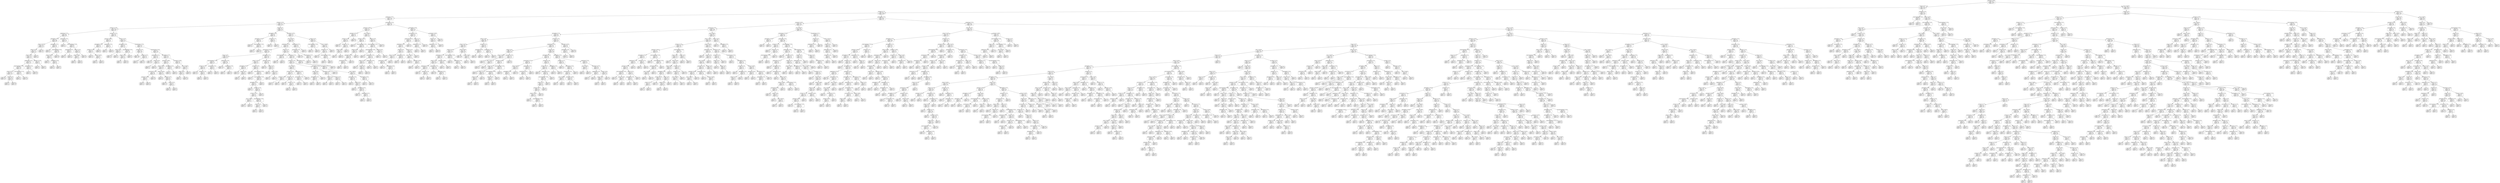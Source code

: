 digraph Tree {
node [shape=box, style="rounded", color="black", fontname=helvetica] ;
edge [fontname=helvetica] ;
0 [label="popularity <= 69.5\nmse = 0.2\nsamples = 19782\nvalue = 1.5"] ;
1 [label="explicit <= 0.5\nmse = 0.2\nsamples = 13219\nvalue = 1.4"] ;
0 -> 1 [labeldistance=2.5, labelangle=45, headlabel="True"] ;
2 [label="loudness <= -7.5\nmse = 0.2\nsamples = 10598\nvalue = 1.4"] ;
1 -> 2 ;
3 [label="speechiness <= 0.1\nmse = 0.1\nsamples = 2451\nvalue = 1.1"] ;
2 -> 3 ;
4 [label="loudness <= -8.9\nmse = 0.1\nsamples = 2146\nvalue = 1.1"] ;
3 -> 4 ;
5 [label="loudness <= -10.8\nmse = 0.0\nsamples = 1359\nvalue = 1.0"] ;
4 -> 5 ;
6 [label="speechiness <= 0.1\nmse = 0.0\nsamples = 864\nvalue = 1.0"] ;
5 -> 6 ;
7 [label="danceability <= 0.7\nmse = 0.0\nsamples = 836\nvalue = 1.0"] ;
6 -> 7 ;
8 [label="tempo <= 75.6\nmse = 0.0\nsamples = 754\nvalue = 1.0"] ;
7 -> 8 ;
9 [label="tempo <= 75.5\nmse = 0.0\nsamples = 177\nvalue = 1.0"] ;
8 -> 9 ;
10 [label="tempo <= 75.3\nmse = 0.0\nsamples = 176\nvalue = 1.0"] ;
9 -> 10 ;
11 [label="speechiness <= 0.1\nmse = 0.0\nsamples = 172\nvalue = 1.0"] ;
10 -> 11 ;
12 [label="instrumentalness <= 1.0\nmse = 0.0\nsamples = 151\nvalue = 1.0"] ;
11 -> 12 ;
13 [label="valence <= 0.2\nmse = 0.0\nsamples = 134\nvalue = 1.0"] ;
12 -> 13 ;
14 [label="mse = 0.0\nsamples = 95\nvalue = 1.0"] ;
13 -> 14 ;
15 [label="valence <= 0.2\nmse = 0.0\nsamples = 39\nvalue = 1.0"] ;
13 -> 15 ;
16 [label="mse = 0.0\nsamples = 1\nvalue = 2.0"] ;
15 -> 16 ;
17 [label="mse = 0.0\nsamples = 38\nvalue = 1.0"] ;
15 -> 17 ;
18 [label="instrumentalness <= 1.0\nmse = 0.0\nsamples = 17\nvalue = 1.0"] ;
12 -> 18 ;
19 [label="mse = 0.0\nsamples = 1\nvalue = 2.0"] ;
18 -> 19 ;
20 [label="mse = 0.0\nsamples = 16\nvalue = 1.0"] ;
18 -> 20 ;
21 [label="speechiness <= 0.1\nmse = 0.1\nsamples = 21\nvalue = 1.1"] ;
11 -> 21 ;
22 [label="mse = 0.0\nsamples = 1\nvalue = 2.0"] ;
21 -> 22 ;
23 [label="mse = 0.0\nsamples = 20\nvalue = 1.0"] ;
21 -> 23 ;
24 [label="loudness <= -12.6\nmse = 0.2\nsamples = 4\nvalue = 1.3"] ;
10 -> 24 ;
25 [label="mse = 0.0\nsamples = 3\nvalue = 1.0"] ;
24 -> 25 ;
26 [label="mse = 0.0\nsamples = 1\nvalue = 2.0"] ;
24 -> 26 ;
27 [label="mse = 0.0\nsamples = 1\nvalue = 2.0"] ;
9 -> 27 ;
28 [label="mse = 0.0\nsamples = 577\nvalue = 1.0"] ;
8 -> 28 ;
29 [label="danceability <= 0.7\nmse = 0.1\nsamples = 82\nvalue = 1.1"] ;
7 -> 29 ;
30 [label="mse = 0.0\nsamples = 1\nvalue = 2.0"] ;
29 -> 30 ;
31 [label="instrumentalness <= 0.0\nmse = 0.0\nsamples = 81\nvalue = 1.0"] ;
29 -> 31 ;
32 [label="tempo <= 123.3\nmse = 0.2\nsamples = 12\nvalue = 1.2"] ;
31 -> 32 ;
33 [label="mse = 0.0\nsamples = 7\nvalue = 1.0"] ;
32 -> 33 ;
34 [label="danceability <= 0.8\nmse = 0.2\nsamples = 5\nvalue = 1.8"] ;
32 -> 34 ;
35 [label="mse = 0.0\nsamples = 4\nvalue = 2.0"] ;
34 -> 35 ;
36 [label="mse = 0.0\nsamples = 1\nvalue = 1.0"] ;
34 -> 36 ;
37 [label="mse = 0.0\nsamples = 69\nvalue = 1.0"] ;
31 -> 37 ;
38 [label="speechiness <= 0.1\nmse = 0.1\nsamples = 28\nvalue = 1.1"] ;
6 -> 38 ;
39 [label="mse = 0.0\nsamples = 1\nvalue = 2.0"] ;
38 -> 39 ;
40 [label="instrumentalness <= 0.0\nmse = 0.0\nsamples = 27\nvalue = 1.0"] ;
38 -> 40 ;
41 [label="danceability <= 0.7\nmse = 0.2\nsamples = 3\nvalue = 1.2"] ;
40 -> 41 ;
42 [label="mse = 0.0\nsamples = 2\nvalue = 1.0"] ;
41 -> 42 ;
43 [label="mse = 0.0\nsamples = 1\nvalue = 2.0"] ;
41 -> 43 ;
44 [label="tempo <= 72.6\nmse = 0.0\nsamples = 24\nvalue = 1.0"] ;
40 -> 44 ;
45 [label="tempo <= 68.6\nmse = 0.2\nsamples = 4\nvalue = 1.2"] ;
44 -> 45 ;
46 [label="mse = 0.0\nsamples = 3\nvalue = 1.0"] ;
45 -> 46 ;
47 [label="mse = 0.0\nsamples = 1\nvalue = 2.0"] ;
45 -> 47 ;
48 [label="mse = 0.0\nsamples = 20\nvalue = 1.0"] ;
44 -> 48 ;
49 [label="loudness <= -10.7\nmse = 0.1\nsamples = 495\nvalue = 1.1"] ;
5 -> 49 ;
50 [label="popularity <= 66.0\nmse = 0.2\nsamples = 20\nvalue = 1.4"] ;
49 -> 50 ;
51 [label="danceability <= 0.8\nmse = 0.2\nsamples = 16\nvalue = 1.2"] ;
50 -> 51 ;
52 [label="loudness <= -10.7\nmse = 0.1\nsamples = 13\nvalue = 1.1"] ;
51 -> 52 ;
53 [label="mse = 0.0\nsamples = 11\nvalue = 1.0"] ;
52 -> 53 ;
54 [label="tempo <= 141.5\nmse = 0.2\nsamples = 2\nvalue = 1.7"] ;
52 -> 54 ;
55 [label="mse = 0.0\nsamples = 1\nvalue = 1.0"] ;
54 -> 55 ;
56 [label="mse = 0.0\nsamples = 1\nvalue = 2.0"] ;
54 -> 56 ;
57 [label="mse = 0.0\nsamples = 3\nvalue = 2.0"] ;
51 -> 57 ;
58 [label="speechiness <= 0.0\nmse = 0.1\nsamples = 4\nvalue = 1.9"] ;
50 -> 58 ;
59 [label="mse = 0.0\nsamples = 1\nvalue = 1.0"] ;
58 -> 59 ;
60 [label="mse = 0.0\nsamples = 3\nvalue = 2.0"] ;
58 -> 60 ;
61 [label="tempo <= 76.4\nmse = 0.1\nsamples = 475\nvalue = 1.1"] ;
49 -> 61 ;
62 [label="danceability <= 0.6\nmse = 0.2\nsamples = 31\nvalue = 1.4"] ;
61 -> 62 ;
63 [label="tempo <= 76.1\nmse = 0.0\nsamples = 17\nvalue = 1.0"] ;
62 -> 63 ;
64 [label="mse = 0.0\nsamples = 16\nvalue = 1.0"] ;
63 -> 64 ;
65 [label="mse = 0.0\nsamples = 1\nvalue = 2.0"] ;
63 -> 65 ;
66 [label="instrumentalness <= 0.0\nmse = 0.2\nsamples = 14\nvalue = 1.8"] ;
62 -> 66 ;
67 [label="tempo <= 73.6\nmse = 0.1\nsamples = 11\nvalue = 1.9"] ;
66 -> 67 ;
68 [label="mse = 0.0\nsamples = 1\nvalue = 1.0"] ;
67 -> 68 ;
69 [label="mse = 0.0\nsamples = 10\nvalue = 2.0"] ;
67 -> 69 ;
70 [label="mse = 0.0\nsamples = 3\nvalue = 1.0"] ;
66 -> 70 ;
71 [label="speechiness <= 0.0\nmse = 0.1\nsamples = 444\nvalue = 1.1"] ;
61 -> 71 ;
72 [label="loudness <= -9.1\nmse = 0.0\nsamples = 204\nvalue = 1.0"] ;
71 -> 72 ;
73 [label="mse = 0.0\nsamples = 180\nvalue = 1.0"] ;
72 -> 73 ;
74 [label="loudness <= -9.1\nmse = 0.0\nsamples = 24\nvalue = 1.0"] ;
72 -> 74 ;
75 [label="mse = 0.0\nsamples = 1\nvalue = 2.0"] ;
74 -> 75 ;
76 [label="mse = 0.0\nsamples = 23\nvalue = 1.0"] ;
74 -> 76 ;
77 [label="acousticness <= 0.4\nmse = 0.1\nsamples = 240\nvalue = 1.1"] ;
71 -> 77 ;
78 [label="speechiness <= 0.1\nmse = 0.0\nsamples = 111\nvalue = 1.0"] ;
77 -> 78 ;
79 [label="mse = 0.0\nsamples = 101\nvalue = 1.0"] ;
78 -> 79 ;
80 [label="tempo <= 97.4\nmse = 0.1\nsamples = 10\nvalue = 1.1"] ;
78 -> 80 ;
81 [label="mse = 0.0\nsamples = 2\nvalue = 2.0"] ;
80 -> 81 ;
82 [label="mse = 0.0\nsamples = 8\nvalue = 1.0"] ;
80 -> 82 ;
83 [label="danceability <= 0.7\nmse = 0.2\nsamples = 129\nvalue = 1.2"] ;
77 -> 83 ;
84 [label="popularity <= 68.5\nmse = 0.1\nsamples = 93\nvalue = 1.1"] ;
83 -> 84 ;
85 [label="tempo <= 139.3\nmse = 0.1\nsamples = 90\nvalue = 1.1"] ;
84 -> 85 ;
86 [label="acousticness <= 0.5\nmse = 0.0\nsamples = 58\nvalue = 1.0"] ;
85 -> 86 ;
87 [label="popularity <= 53.0\nmse = 0.2\nsamples = 5\nvalue = 1.4"] ;
86 -> 87 ;
88 [label="mse = 0.0\nsamples = 3\nvalue = 1.0"] ;
87 -> 88 ;
89 [label="mse = 0.0\nsamples = 2\nvalue = 2.0"] ;
87 -> 89 ;
90 [label="mse = 0.0\nsamples = 53\nvalue = 1.0"] ;
86 -> 90 ;
91 [label="tempo <= 142.9\nmse = 0.2\nsamples = 32\nvalue = 1.3"] ;
85 -> 91 ;
92 [label="mse = 0.0\nsamples = 6\nvalue = 2.0"] ;
91 -> 92 ;
93 [label="loudness <= -9.1\nmse = 0.0\nsamples = 26\nvalue = 1.0"] ;
91 -> 93 ;
94 [label="mse = 0.0\nsamples = 22\nvalue = 1.0"] ;
93 -> 94 ;
95 [label="valence <= 0.4\nmse = 0.2\nsamples = 4\nvalue = 1.4"] ;
93 -> 95 ;
96 [label="mse = 0.0\nsamples = 2\nvalue = 1.0"] ;
95 -> 96 ;
97 [label="mse = 0.0\nsamples = 2\nvalue = 2.0"] ;
95 -> 97 ;
98 [label="danceability <= 0.4\nmse = 0.2\nsamples = 3\nvalue = 1.7"] ;
84 -> 98 ;
99 [label="mse = 0.0\nsamples = 1\nvalue = 1.0"] ;
98 -> 99 ;
100 [label="mse = 0.0\nsamples = 2\nvalue = 2.0"] ;
98 -> 100 ;
101 [label="popularity <= 58.5\nmse = 0.2\nsamples = 36\nvalue = 1.4"] ;
83 -> 101 ;
102 [label="mse = 0.0\nsamples = 13\nvalue = 1.0"] ;
101 -> 102 ;
103 [label="year <= 2016.0\nmse = 0.2\nsamples = 23\nvalue = 1.7"] ;
101 -> 103 ;
104 [label="energy <= 0.3\nmse = 0.1\nsamples = 17\nvalue = 1.9"] ;
103 -> 104 ;
105 [label="mse = 0.0\nsamples = 1\nvalue = 1.0"] ;
104 -> 105 ;
106 [label="mse = 0.0\nsamples = 16\nvalue = 2.0"] ;
104 -> 106 ;
107 [label="mse = 0.0\nsamples = 6\nvalue = 1.0"] ;
103 -> 107 ;
108 [label="energy <= 0.3\nmse = 0.2\nsamples = 787\nvalue = 1.2"] ;
4 -> 108 ;
109 [label="danceability <= 0.5\nmse = 0.2\nsamples = 50\nvalue = 1.6"] ;
108 -> 109 ;
110 [label="danceability <= 0.4\nmse = 0.1\nsamples = 37\nvalue = 1.8"] ;
109 -> 110 ;
111 [label="mse = 0.0\nsamples = 5\nvalue = 1.0"] ;
110 -> 111 ;
112 [label="instrumentalness <= 0.0\nmse = 0.1\nsamples = 32\nvalue = 1.9"] ;
110 -> 112 ;
113 [label="mse = 0.0\nsamples = 3\nvalue = 1.0"] ;
112 -> 113 ;
114 [label="mse = 0.0\nsamples = 29\nvalue = 2.0"] ;
112 -> 114 ;
115 [label="loudness <= -7.7\nmse = 0.1\nsamples = 13\nvalue = 1.1"] ;
109 -> 115 ;
116 [label="mse = 0.0\nsamples = 12\nvalue = 1.0"] ;
115 -> 116 ;
117 [label="mse = 0.0\nsamples = 1\nvalue = 2.0"] ;
115 -> 117 ;
118 [label="popularity <= 67.5\nmse = 0.1\nsamples = 737\nvalue = 1.2"] ;
108 -> 118 ;
119 [label="year <= 2015.5\nmse = 0.1\nsamples = 695\nvalue = 1.1"] ;
118 -> 119 ;
120 [label="speechiness <= 0.0\nmse = 0.2\nsamples = 524\nvalue = 1.2"] ;
119 -> 120 ;
121 [label="acousticness <= 0.5\nmse = 0.1\nsamples = 305\nvalue = 1.1"] ;
120 -> 121 ;
122 [label="energy <= 0.5\nmse = 0.0\nsamples = 197\nvalue = 1.0"] ;
121 -> 122 ;
123 [label="instrumentalness <= 0.0\nmse = 0.1\nsamples = 42\nvalue = 1.1"] ;
122 -> 123 ;
124 [label="loudness <= -7.6\nmse = 0.0\nsamples = 33\nvalue = 1.0"] ;
123 -> 124 ;
125 [label="mse = 0.0\nsamples = 28\nvalue = 1.0"] ;
124 -> 125 ;
126 [label="loudness <= -7.6\nmse = 0.1\nsamples = 5\nvalue = 1.2"] ;
124 -> 126 ;
127 [label="mse = 0.0\nsamples = 1\nvalue = 2.0"] ;
126 -> 127 ;
128 [label="mse = 0.0\nsamples = 4\nvalue = 1.0"] ;
126 -> 128 ;
129 [label="acousticness <= 0.3\nmse = 0.2\nsamples = 9\nvalue = 1.5"] ;
123 -> 129 ;
130 [label="mse = 0.0\nsamples = 5\nvalue = 1.0"] ;
129 -> 130 ;
131 [label="mse = 0.0\nsamples = 4\nvalue = 2.0"] ;
129 -> 131 ;
132 [label="speechiness <= 0.0\nmse = 0.0\nsamples = 155\nvalue = 1.0"] ;
122 -> 132 ;
133 [label="mse = 0.0\nsamples = 144\nvalue = 1.0"] ;
132 -> 133 ;
134 [label="speechiness <= 0.0\nmse = 0.1\nsamples = 11\nvalue = 1.1"] ;
132 -> 134 ;
135 [label="mse = 0.0\nsamples = 1\nvalue = 2.0"] ;
134 -> 135 ;
136 [label="mse = 0.0\nsamples = 10\nvalue = 1.0"] ;
134 -> 136 ;
137 [label="danceability <= 0.5\nmse = 0.2\nsamples = 108\nvalue = 1.3"] ;
121 -> 137 ;
138 [label="tempo <= 114.4\nmse = 0.2\nsamples = 50\nvalue = 1.4"] ;
137 -> 138 ;
139 [label="danceability <= 0.5\nmse = 0.1\nsamples = 18\nvalue = 1.1"] ;
138 -> 139 ;
140 [label="mse = 0.0\nsamples = 16\nvalue = 1.0"] ;
139 -> 140 ;
141 [label="energy <= 0.5\nmse = 0.2\nsamples = 2\nvalue = 1.8"] ;
139 -> 141 ;
142 [label="mse = 0.0\nsamples = 1\nvalue = 2.0"] ;
141 -> 142 ;
143 [label="mse = 0.0\nsamples = 1\nvalue = 1.0"] ;
141 -> 143 ;
144 [label="loudness <= -8.5\nmse = 0.2\nsamples = 32\nvalue = 1.6"] ;
138 -> 144 ;
145 [label="mse = 0.0\nsamples = 5\nvalue = 1.0"] ;
144 -> 145 ;
146 [label="instrumentalness <= 0.0\nmse = 0.2\nsamples = 27\nvalue = 1.8"] ;
144 -> 146 ;
147 [label="mse = 0.0\nsamples = 2\nvalue = 1.0"] ;
146 -> 147 ;
148 [label="instrumentalness <= 0.0\nmse = 0.1\nsamples = 25\nvalue = 1.8"] ;
146 -> 148 ;
149 [label="danceability <= 0.3\nmse = 0.1\nsamples = 23\nvalue = 1.9"] ;
148 -> 149 ;
150 [label="mse = 0.0\nsamples = 1\nvalue = 1.0"] ;
149 -> 150 ;
151 [label="loudness <= -7.6\nmse = 0.1\nsamples = 22\nvalue = 1.9"] ;
149 -> 151 ;
152 [label="loudness <= -8.4\nmse = 0.1\nsamples = 21\nvalue = 1.9"] ;
151 -> 152 ;
153 [label="year <= 2010.5\nmse = 0.2\nsamples = 2\nvalue = 1.5"] ;
152 -> 153 ;
154 [label="mse = 0.0\nsamples = 1\nvalue = 1.0"] ;
153 -> 154 ;
155 [label="mse = 0.0\nsamples = 1\nvalue = 2.0"] ;
153 -> 155 ;
156 [label="instrumentalness <= 0.0\nmse = 0.0\nsamples = 19\nvalue = 2.0"] ;
152 -> 156 ;
157 [label="valence <= 0.5\nmse = 0.2\nsamples = 2\nvalue = 1.7"] ;
156 -> 157 ;
158 [label="mse = 0.0\nsamples = 1\nvalue = 2.0"] ;
157 -> 158 ;
159 [label="mse = 0.0\nsamples = 1\nvalue = 1.0"] ;
157 -> 159 ;
160 [label="mse = 0.0\nsamples = 17\nvalue = 2.0"] ;
156 -> 160 ;
161 [label="mse = 0.0\nsamples = 1\nvalue = 1.0"] ;
151 -> 161 ;
162 [label="mse = 0.0\nsamples = 2\nvalue = 1.0"] ;
148 -> 162 ;
163 [label="popularity <= 60.5\nmse = 0.1\nsamples = 58\nvalue = 1.1"] ;
137 -> 163 ;
164 [label="mse = 0.0\nsamples = 39\nvalue = 1.0"] ;
163 -> 164 ;
165 [label="valence <= 0.2\nmse = 0.2\nsamples = 19\nvalue = 1.3"] ;
163 -> 165 ;
166 [label="mse = 0.0\nsamples = 6\nvalue = 2.0"] ;
165 -> 166 ;
167 [label="tempo <= 78.2\nmse = 0.1\nsamples = 13\nvalue = 1.1"] ;
165 -> 167 ;
168 [label="mse = 0.0\nsamples = 2\nvalue = 2.0"] ;
167 -> 168 ;
169 [label="mse = 0.0\nsamples = 11\nvalue = 1.0"] ;
167 -> 169 ;
170 [label="tempo <= 77.4\nmse = 0.2\nsamples = 219\nvalue = 1.3"] ;
120 -> 170 ;
171 [label="instrumentalness <= 0.0\nmse = 0.2\nsamples = 20\nvalue = 1.8"] ;
170 -> 171 ;
172 [label="mse = 0.0\nsamples = 14\nvalue = 2.0"] ;
171 -> 172 ;
173 [label="mse = 0.0\nsamples = 6\nvalue = 1.0"] ;
171 -> 173 ;
174 [label="acousticness <= 0.4\nmse = 0.2\nsamples = 199\nvalue = 1.3"] ;
170 -> 174 ;
175 [label="loudness <= -7.8\nmse = 0.1\nsamples = 133\nvalue = 1.2"] ;
174 -> 175 ;
176 [label="year <= 2014.5\nmse = 0.1\nsamples = 91\nvalue = 1.1"] ;
175 -> 176 ;
177 [label="loudness <= -8.8\nmse = 0.0\nsamples = 74\nvalue = 1.0"] ;
176 -> 177 ;
178 [label="loudness <= -8.9\nmse = 0.2\nsamples = 4\nvalue = 1.2"] ;
177 -> 178 ;
179 [label="mse = 0.0\nsamples = 3\nvalue = 1.0"] ;
178 -> 179 ;
180 [label="mse = 0.0\nsamples = 1\nvalue = 2.0"] ;
178 -> 180 ;
181 [label="loudness <= -7.9\nmse = 0.0\nsamples = 70\nvalue = 1.0"] ;
177 -> 181 ;
182 [label="mse = 0.0\nsamples = 61\nvalue = 1.0"] ;
181 -> 182 ;
183 [label="loudness <= -7.9\nmse = 0.1\nsamples = 9\nvalue = 1.1"] ;
181 -> 183 ;
184 [label="mse = 0.0\nsamples = 1\nvalue = 2.0"] ;
183 -> 184 ;
185 [label="mse = 0.0\nsamples = 8\nvalue = 1.0"] ;
183 -> 185 ;
186 [label="speechiness <= 0.1\nmse = 0.2\nsamples = 17\nvalue = 1.3"] ;
176 -> 186 ;
187 [label="acousticness <= 0.3\nmse = 0.1\nsamples = 13\nvalue = 1.1"] ;
186 -> 187 ;
188 [label="mse = 0.0\nsamples = 12\nvalue = 1.0"] ;
187 -> 188 ;
189 [label="mse = 0.0\nsamples = 1\nvalue = 2.0"] ;
187 -> 189 ;
190 [label="mse = 0.0\nsamples = 4\nvalue = 2.0"] ;
186 -> 190 ;
191 [label="danceability <= 0.8\nmse = 0.2\nsamples = 42\nvalue = 1.4"] ;
175 -> 191 ;
192 [label="tempo <= 94.2\nmse = 0.2\nsamples = 25\nvalue = 1.2"] ;
191 -> 192 ;
193 [label="danceability <= 0.7\nmse = 0.2\nsamples = 6\nvalue = 1.7"] ;
192 -> 193 ;
194 [label="mse = 0.0\nsamples = 5\nvalue = 2.0"] ;
193 -> 194 ;
195 [label="mse = 0.0\nsamples = 1\nvalue = 1.0"] ;
193 -> 195 ;
196 [label="mse = 0.0\nsamples = 19\nvalue = 1.0"] ;
192 -> 196 ;
197 [label="popularity <= 50.5\nmse = 0.2\nsamples = 17\nvalue = 1.8"] ;
191 -> 197 ;
198 [label="valence <= 0.6\nmse = 0.2\nsamples = 5\nvalue = 1.3"] ;
197 -> 198 ;
199 [label="mse = 0.0\nsamples = 2\nvalue = 2.0"] ;
198 -> 199 ;
200 [label="mse = 0.0\nsamples = 3\nvalue = 1.0"] ;
198 -> 200 ;
201 [label="valence <= 0.4\nmse = 0.1\nsamples = 12\nvalue = 1.9"] ;
197 -> 201 ;
202 [label="mse = 0.0\nsamples = 1\nvalue = 1.0"] ;
201 -> 202 ;
203 [label="mse = 0.0\nsamples = 11\nvalue = 2.0"] ;
201 -> 203 ;
204 [label="acousticness <= 0.7\nmse = 0.2\nsamples = 66\nvalue = 1.5"] ;
174 -> 204 ;
205 [label="danceability <= 0.5\nmse = 0.2\nsamples = 48\nvalue = 1.7"] ;
204 -> 205 ;
206 [label="mse = 0.0\nsamples = 19\nvalue = 2.0"] ;
205 -> 206 ;
207 [label="year <= 2014.5\nmse = 0.2\nsamples = 29\nvalue = 1.5"] ;
205 -> 207 ;
208 [label="speechiness <= 0.0\nmse = 0.2\nsamples = 18\nvalue = 1.2"] ;
207 -> 208 ;
209 [label="mse = 0.0\nsamples = 3\nvalue = 2.0"] ;
208 -> 209 ;
210 [label="energy <= 0.4\nmse = 0.1\nsamples = 15\nvalue = 1.1"] ;
208 -> 210 ;
211 [label="mse = 0.0\nsamples = 1\nvalue = 2.0"] ;
210 -> 211 ;
212 [label="danceability <= 0.7\nmse = 0.0\nsamples = 14\nvalue = 1.0"] ;
210 -> 212 ;
213 [label="mse = 0.0\nsamples = 12\nvalue = 1.0"] ;
212 -> 213 ;
214 [label="speechiness <= 0.1\nmse = 0.2\nsamples = 2\nvalue = 1.5"] ;
212 -> 214 ;
215 [label="mse = 0.0\nsamples = 1\nvalue = 1.0"] ;
214 -> 215 ;
216 [label="mse = 0.0\nsamples = 1\nvalue = 2.0"] ;
214 -> 216 ;
217 [label="danceability <= 0.5\nmse = 0.1\nsamples = 11\nvalue = 1.9"] ;
207 -> 217 ;
218 [label="mse = 0.0\nsamples = 1\nvalue = 1.0"] ;
217 -> 218 ;
219 [label="mse = 0.0\nsamples = 10\nvalue = 2.0"] ;
217 -> 219 ;
220 [label="mse = 0.0\nsamples = 18\nvalue = 1.0"] ;
204 -> 220 ;
221 [label="speechiness <= 0.1\nmse = 0.0\nsamples = 171\nvalue = 1.0"] ;
119 -> 221 ;
222 [label="acousticness <= 0.7\nmse = 0.0\nsamples = 170\nvalue = 1.0"] ;
221 -> 222 ;
223 [label="mse = 0.0\nsamples = 142\nvalue = 1.0"] ;
222 -> 223 ;
224 [label="acousticness <= 0.7\nmse = 0.0\nsamples = 28\nvalue = 1.0"] ;
222 -> 224 ;
225 [label="mse = 0.0\nsamples = 1\nvalue = 2.0"] ;
224 -> 225 ;
226 [label="mse = 0.0\nsamples = 27\nvalue = 1.0"] ;
224 -> 226 ;
227 [label="mse = 0.0\nsamples = 1\nvalue = 2.0"] ;
221 -> 227 ;
228 [label="energy <= 0.5\nmse = 0.2\nsamples = 42\nvalue = 1.5"] ;
118 -> 228 ;
229 [label="instrumentalness <= 0.0\nmse = 0.1\nsamples = 16\nvalue = 1.1"] ;
228 -> 229 ;
230 [label="mse = 0.0\nsamples = 14\nvalue = 1.0"] ;
229 -> 230 ;
231 [label="mse = 0.0\nsamples = 2\nvalue = 2.0"] ;
229 -> 231 ;
232 [label="year <= 2018.5\nmse = 0.2\nsamples = 26\nvalue = 1.8"] ;
228 -> 232 ;
233 [label="loudness <= -7.7\nmse = 0.1\nsamples = 22\nvalue = 1.9"] ;
232 -> 233 ;
234 [label="mse = 0.0\nsamples = 19\nvalue = 2.0"] ;
233 -> 234 ;
235 [label="instrumentalness <= 0.0\nmse = 0.2\nsamples = 3\nvalue = 1.2"] ;
233 -> 235 ;
236 [label="mse = 0.0\nsamples = 2\nvalue = 1.0"] ;
235 -> 236 ;
237 [label="mse = 0.0\nsamples = 1\nvalue = 2.0"] ;
235 -> 237 ;
238 [label="mse = 0.0\nsamples = 4\nvalue = 1.0"] ;
232 -> 238 ;
239 [label="acousticness <= 0.3\nmse = 0.2\nsamples = 305\nvalue = 1.3"] ;
3 -> 239 ;
240 [label="popularity <= 56.5\nmse = 0.2\nsamples = 176\nvalue = 1.5"] ;
239 -> 240 ;
241 [label="popularity <= 51.5\nmse = 0.1\nsamples = 55\nvalue = 1.2"] ;
240 -> 241 ;
242 [label="loudness <= -8.5\nmse = 0.2\nsamples = 25\nvalue = 1.4"] ;
241 -> 242 ;
243 [label="mse = 0.0\nsamples = 11\nvalue = 1.0"] ;
242 -> 243 ;
244 [label="loudness <= -7.6\nmse = 0.2\nsamples = 14\nvalue = 1.6"] ;
242 -> 244 ;
245 [label="tempo <= 93.0\nmse = 0.2\nsamples = 11\nvalue = 1.8"] ;
244 -> 245 ;
246 [label="mse = 0.0\nsamples = 2\nvalue = 1.0"] ;
245 -> 246 ;
247 [label="mse = 0.0\nsamples = 9\nvalue = 2.0"] ;
245 -> 247 ;
248 [label="mse = 0.0\nsamples = 3\nvalue = 1.0"] ;
244 -> 248 ;
249 [label="mse = 0.0\nsamples = 30\nvalue = 1.0"] ;
241 -> 249 ;
250 [label="year <= 2014.5\nmse = 0.2\nsamples = 121\nvalue = 1.6"] ;
240 -> 250 ;
251 [label="loudness <= -11.3\nmse = 0.1\nsamples = 57\nvalue = 1.9"] ;
250 -> 251 ;
252 [label="mse = 0.0\nsamples = 2\nvalue = 1.0"] ;
251 -> 252 ;
253 [label="instrumentalness <= 0.5\nmse = 0.0\nsamples = 55\nvalue = 2.0"] ;
251 -> 253 ;
254 [label="valence <= 0.8\nmse = 0.0\nsamples = 54\nvalue = 2.0"] ;
253 -> 254 ;
255 [label="popularity <= 57.5\nmse = 0.0\nsamples = 53\nvalue = 2.0"] ;
254 -> 255 ;
256 [label="acousticness <= 0.1\nmse = 0.2\nsamples = 4\nvalue = 1.8"] ;
255 -> 256 ;
257 [label="mse = 0.0\nsamples = 1\nvalue = 1.0"] ;
256 -> 257 ;
258 [label="mse = 0.0\nsamples = 3\nvalue = 2.0"] ;
256 -> 258 ;
259 [label="mse = 0.0\nsamples = 49\nvalue = 2.0"] ;
255 -> 259 ;
260 [label="mse = 0.0\nsamples = 1\nvalue = 1.0"] ;
254 -> 260 ;
261 [label="mse = 0.0\nsamples = 1\nvalue = 1.0"] ;
253 -> 261 ;
262 [label="valence <= 0.5\nmse = 0.2\nsamples = 64\nvalue = 1.3"] ;
250 -> 262 ;
263 [label="instrumentalness <= 0.0\nmse = 0.2\nsamples = 49\nvalue = 1.5"] ;
262 -> 263 ;
264 [label="instrumentalness <= 0.0\nmse = 0.2\nsamples = 30\nvalue = 1.7"] ;
263 -> 264 ;
265 [label="mse = 0.0\nsamples = 5\nvalue = 1.0"] ;
264 -> 265 ;
266 [label="speechiness <= 0.3\nmse = 0.2\nsamples = 25\nvalue = 1.8"] ;
264 -> 266 ;
267 [label="tempo <= 79.2\nmse = 0.1\nsamples = 22\nvalue = 1.9"] ;
266 -> 267 ;
268 [label="mse = 0.0\nsamples = 1\nvalue = 1.0"] ;
267 -> 268 ;
269 [label="energy <= 0.3\nmse = 0.0\nsamples = 21\nvalue = 2.0"] ;
267 -> 269 ;
270 [label="mse = 0.0\nsamples = 1\nvalue = 1.0"] ;
269 -> 270 ;
271 [label="mse = 0.0\nsamples = 20\nvalue = 2.0"] ;
269 -> 271 ;
272 [label="speechiness <= 0.4\nmse = 0.2\nsamples = 3\nvalue = 1.2"] ;
266 -> 272 ;
273 [label="mse = 0.0\nsamples = 2\nvalue = 1.0"] ;
272 -> 273 ;
274 [label="mse = 0.0\nsamples = 1\nvalue = 2.0"] ;
272 -> 274 ;
275 [label="valence <= 0.4\nmse = 0.1\nsamples = 19\nvalue = 1.1"] ;
263 -> 275 ;
276 [label="mse = 0.0\nsamples = 17\nvalue = 1.0"] ;
275 -> 276 ;
277 [label="mse = 0.0\nsamples = 2\nvalue = 2.0"] ;
275 -> 277 ;
278 [label="mse = 0.0\nsamples = 15\nvalue = 1.0"] ;
262 -> 278 ;
279 [label="danceability <= 0.8\nmse = 0.1\nsamples = 129\nvalue = 1.2"] ;
239 -> 279 ;
280 [label="acousticness <= 0.5\nmse = 0.1\nsamples = 105\nvalue = 1.1"] ;
279 -> 280 ;
281 [label="speechiness <= 0.3\nmse = 0.2\nsamples = 41\nvalue = 1.3"] ;
280 -> 281 ;
282 [label="speechiness <= 0.2\nmse = 0.2\nsamples = 31\nvalue = 1.4"] ;
281 -> 282 ;
283 [label="valence <= 0.4\nmse = 0.2\nsamples = 23\nvalue = 1.3"] ;
282 -> 283 ;
284 [label="tempo <= 176.5\nmse = 0.1\nsamples = 14\nvalue = 1.1"] ;
283 -> 284 ;
285 [label="acousticness <= 0.5\nmse = 0.0\nsamples = 13\nvalue = 1.0"] ;
284 -> 285 ;
286 [label="mse = 0.0\nsamples = 10\nvalue = 1.0"] ;
285 -> 286 ;
287 [label="acousticness <= 0.5\nmse = 0.2\nsamples = 3\nvalue = 1.3"] ;
285 -> 287 ;
288 [label="mse = 0.0\nsamples = 1\nvalue = 2.0"] ;
287 -> 288 ;
289 [label="mse = 0.0\nsamples = 2\nvalue = 1.0"] ;
287 -> 289 ;
290 [label="mse = 0.0\nsamples = 1\nvalue = 2.0"] ;
284 -> 290 ;
291 [label="speechiness <= 0.2\nmse = 0.2\nsamples = 9\nvalue = 1.5"] ;
283 -> 291 ;
292 [label="mse = 0.0\nsamples = 5\nvalue = 2.0"] ;
291 -> 292 ;
293 [label="mse = 0.0\nsamples = 4\nvalue = 1.0"] ;
291 -> 293 ;
294 [label="valence <= 0.7\nmse = 0.2\nsamples = 8\nvalue = 1.8"] ;
282 -> 294 ;
295 [label="year <= 2017.5\nmse = 0.1\nsamples = 7\nvalue = 1.9"] ;
294 -> 295 ;
296 [label="mse = 0.0\nsamples = 5\nvalue = 2.0"] ;
295 -> 296 ;
297 [label="popularity <= 45.5\nmse = 0.2\nsamples = 2\nvalue = 1.5"] ;
295 -> 297 ;
298 [label="mse = 0.0\nsamples = 1\nvalue = 2.0"] ;
297 -> 298 ;
299 [label="mse = 0.0\nsamples = 1\nvalue = 1.0"] ;
297 -> 299 ;
300 [label="mse = 0.0\nsamples = 1\nvalue = 1.0"] ;
294 -> 300 ;
301 [label="mse = 0.0\nsamples = 10\nvalue = 1.0"] ;
281 -> 301 ;
302 [label="tempo <= 77.7\nmse = 0.0\nsamples = 64\nvalue = 1.0"] ;
280 -> 302 ;
303 [label="speechiness <= 0.2\nmse = 0.2\nsamples = 5\nvalue = 1.2"] ;
302 -> 303 ;
304 [label="mse = 0.0\nsamples = 1\nvalue = 2.0"] ;
303 -> 304 ;
305 [label="mse = 0.0\nsamples = 4\nvalue = 1.0"] ;
303 -> 305 ;
306 [label="mse = 0.0\nsamples = 59\nvalue = 1.0"] ;
302 -> 306 ;
307 [label="popularity <= 60.5\nmse = 0.2\nsamples = 24\nvalue = 1.4"] ;
279 -> 307 ;
308 [label="energy <= 0.4\nmse = 0.2\nsamples = 14\nvalue = 1.7"] ;
307 -> 308 ;
309 [label="speechiness <= 0.2\nmse = 0.1\nsamples = 9\nvalue = 1.9"] ;
308 -> 309 ;
310 [label="mse = 0.0\nsamples = 1\nvalue = 1.0"] ;
309 -> 310 ;
311 [label="mse = 0.0\nsamples = 8\nvalue = 2.0"] ;
309 -> 311 ;
312 [label="mse = 0.0\nsamples = 5\nvalue = 1.0"] ;
308 -> 312 ;
313 [label="mse = 0.0\nsamples = 10\nvalue = 1.0"] ;
307 -> 313 ;
314 [label="danceability <= 0.5\nmse = 0.2\nsamples = 8147\nvalue = 1.5"] ;
2 -> 314 ;
315 [label="popularity <= 63.5\nmse = 0.2\nsamples = 1844\nvalue = 1.2"] ;
314 -> 315 ;
316 [label="acousticness <= 0.2\nmse = 0.1\nsamples = 1406\nvalue = 1.2"] ;
315 -> 316 ;
317 [label="danceability <= 0.5\nmse = 0.1\nsamples = 996\nvalue = 1.1"] ;
316 -> 317 ;
318 [label="tempo <= 185.7\nmse = 0.0\nsamples = 581\nvalue = 1.0"] ;
317 -> 318 ;
319 [label="tempo <= 111.6\nmse = 0.0\nsamples = 546\nvalue = 1.0"] ;
318 -> 319 ;
320 [label="valence <= 0.6\nmse = 0.1\nsamples = 155\nvalue = 1.1"] ;
319 -> 320 ;
321 [label="speechiness <= 0.2\nmse = 0.0\nsamples = 133\nvalue = 1.0"] ;
320 -> 321 ;
322 [label="tempo <= 79.5\nmse = 0.0\nsamples = 130\nvalue = 1.0"] ;
321 -> 322 ;
323 [label="speechiness <= 0.1\nmse = 0.1\nsamples = 30\nvalue = 1.1"] ;
322 -> 323 ;
324 [label="mse = 0.0\nsamples = 21\nvalue = 1.0"] ;
323 -> 324 ;
325 [label="loudness <= -4.9\nmse = 0.2\nsamples = 9\nvalue = 1.6"] ;
323 -> 325 ;
326 [label="mse = 0.0\nsamples = 6\nvalue = 2.0"] ;
325 -> 326 ;
327 [label="mse = 0.0\nsamples = 3\nvalue = 1.0"] ;
325 -> 327 ;
328 [label="speechiness <= 0.1\nmse = 0.0\nsamples = 100\nvalue = 1.0"] ;
322 -> 328 ;
329 [label="mse = 0.0\nsamples = 88\nvalue = 1.0"] ;
328 -> 329 ;
330 [label="speechiness <= 0.1\nmse = 0.0\nsamples = 12\nvalue = 1.1"] ;
328 -> 330 ;
331 [label="mse = 0.0\nsamples = 1\nvalue = 2.0"] ;
330 -> 331 ;
332 [label="mse = 0.0\nsamples = 11\nvalue = 1.0"] ;
330 -> 332 ;
333 [label="popularity <= 58.5\nmse = 0.2\nsamples = 3\nvalue = 1.8"] ;
321 -> 333 ;
334 [label="mse = 0.0\nsamples = 1\nvalue = 1.0"] ;
333 -> 334 ;
335 [label="mse = 0.0\nsamples = 2\nvalue = 2.0"] ;
333 -> 335 ;
336 [label="instrumentalness <= 0.0\nmse = 0.2\nsamples = 22\nvalue = 1.5"] ;
320 -> 336 ;
337 [label="mse = 0.0\nsamples = 11\nvalue = 1.0"] ;
336 -> 337 ;
338 [label="speechiness <= 0.0\nmse = 0.1\nsamples = 11\nvalue = 1.9"] ;
336 -> 338 ;
339 [label="mse = 0.0\nsamples = 1\nvalue = 1.0"] ;
338 -> 339 ;
340 [label="mse = 0.0\nsamples = 10\nvalue = 2.0"] ;
338 -> 340 ;
341 [label="tempo <= 183.7\nmse = 0.0\nsamples = 391\nvalue = 1.0"] ;
319 -> 341 ;
342 [label="mse = 0.0\nsamples = 381\nvalue = 1.0"] ;
341 -> 342 ;
343 [label="tempo <= 183.9\nmse = 0.0\nsamples = 10\nvalue = 1.1"] ;
341 -> 343 ;
344 [label="mse = 0.0\nsamples = 1\nvalue = 2.0"] ;
343 -> 344 ;
345 [label="mse = 0.0\nsamples = 9\nvalue = 1.0"] ;
343 -> 345 ;
346 [label="loudness <= -6.1\nmse = 0.2\nsamples = 35\nvalue = 1.3"] ;
318 -> 346 ;
347 [label="danceability <= 0.3\nmse = 0.2\nsamples = 9\nvalue = 1.7"] ;
346 -> 347 ;
348 [label="mse = 0.0\nsamples = 5\nvalue = 2.0"] ;
347 -> 348 ;
349 [label="mse = 0.0\nsamples = 4\nvalue = 1.0"] ;
347 -> 349 ;
350 [label="acousticness <= 0.1\nmse = 0.1\nsamples = 26\nvalue = 1.1"] ;
346 -> 350 ;
351 [label="mse = 0.0\nsamples = 24\nvalue = 1.0"] ;
350 -> 351 ;
352 [label="mse = 0.0\nsamples = 2\nvalue = 2.0"] ;
350 -> 352 ;
353 [label="loudness <= -3.9\nmse = 0.2\nsamples = 415\nvalue = 1.2"] ;
317 -> 353 ;
354 [label="speechiness <= 0.0\nmse = 0.2\nsamples = 322\nvalue = 1.2"] ;
353 -> 354 ;
355 [label="energy <= 0.6\nmse = 0.1\nsamples = 142\nvalue = 1.1"] ;
354 -> 355 ;
356 [label="tempo <= 138.8\nmse = 0.2\nsamples = 29\nvalue = 1.2"] ;
355 -> 356 ;
357 [label="mse = 0.0\nsamples = 17\nvalue = 1.0"] ;
356 -> 357 ;
358 [label="year <= 2014.5\nmse = 0.2\nsamples = 12\nvalue = 1.7"] ;
356 -> 358 ;
359 [label="mse = 0.0\nsamples = 9\nvalue = 2.0"] ;
358 -> 359 ;
360 [label="mse = 0.0\nsamples = 3\nvalue = 1.0"] ;
358 -> 360 ;
361 [label="popularity <= 52.5\nmse = 0.1\nsamples = 113\nvalue = 1.1"] ;
355 -> 361 ;
362 [label="popularity <= 50.5\nmse = 0.1\nsamples = 52\nvalue = 1.1"] ;
361 -> 362 ;
363 [label="energy <= 0.7\nmse = 0.0\nsamples = 35\nvalue = 1.0"] ;
362 -> 363 ;
364 [label="mse = 0.0\nsamples = 1\nvalue = 2.0"] ;
363 -> 364 ;
365 [label="energy <= 0.7\nmse = 0.0\nsamples = 34\nvalue = 1.0"] ;
363 -> 365 ;
366 [label="valence <= 0.3\nmse = 0.2\nsamples = 2\nvalue = 1.3"] ;
365 -> 366 ;
367 [label="mse = 0.0\nsamples = 1\nvalue = 1.0"] ;
366 -> 367 ;
368 [label="mse = 0.0\nsamples = 1\nvalue = 2.0"] ;
366 -> 368 ;
369 [label="mse = 0.0\nsamples = 32\nvalue = 1.0"] ;
365 -> 369 ;
370 [label="instrumentalness <= 0.0\nmse = 0.2\nsamples = 17\nvalue = 1.3"] ;
362 -> 370 ;
371 [label="instrumentalness <= 0.0\nmse = 0.2\nsamples = 11\nvalue = 1.6"] ;
370 -> 371 ;
372 [label="valence <= 0.4\nmse = 0.2\nsamples = 7\nvalue = 1.2"] ;
371 -> 372 ;
373 [label="mse = 0.0\nsamples = 2\nvalue = 2.0"] ;
372 -> 373 ;
374 [label="mse = 0.0\nsamples = 5\nvalue = 1.0"] ;
372 -> 374 ;
375 [label="mse = 0.0\nsamples = 4\nvalue = 2.0"] ;
371 -> 375 ;
376 [label="mse = 0.0\nsamples = 6\nvalue = 1.0"] ;
370 -> 376 ;
377 [label="mse = 0.0\nsamples = 61\nvalue = 1.0"] ;
361 -> 377 ;
378 [label="energy <= 0.8\nmse = 0.2\nsamples = 180\nvalue = 1.3"] ;
354 -> 378 ;
379 [label="danceability <= 0.5\nmse = 0.2\nsamples = 81\nvalue = 1.5"] ;
378 -> 379 ;
380 [label="acousticness <= 0.1\nmse = 0.2\nsamples = 28\nvalue = 1.2"] ;
379 -> 380 ;
381 [label="tempo <= 80.6\nmse = 0.0\nsamples = 20\nvalue = 1.0"] ;
380 -> 381 ;
382 [label="danceability <= 0.5\nmse = 0.2\nsamples = 2\nvalue = 1.3"] ;
381 -> 382 ;
383 [label="mse = 0.0\nsamples = 1\nvalue = 2.0"] ;
382 -> 383 ;
384 [label="mse = 0.0\nsamples = 1\nvalue = 1.0"] ;
382 -> 384 ;
385 [label="mse = 0.0\nsamples = 18\nvalue = 1.0"] ;
381 -> 385 ;
386 [label="speechiness <= 0.1\nmse = 0.2\nsamples = 8\nvalue = 1.7"] ;
380 -> 386 ;
387 [label="acousticness <= 0.1\nmse = 0.2\nsamples = 3\nvalue = 1.2"] ;
386 -> 387 ;
388 [label="mse = 0.0\nsamples = 1\nvalue = 2.0"] ;
387 -> 388 ;
389 [label="mse = 0.0\nsamples = 2\nvalue = 1.0"] ;
387 -> 389 ;
390 [label="mse = 0.0\nsamples = 5\nvalue = 2.0"] ;
386 -> 390 ;
391 [label="loudness <= -4.8\nmse = 0.2\nsamples = 53\nvalue = 1.7"] ;
379 -> 391 ;
392 [label="loudness <= -6.7\nmse = 0.2\nsamples = 45\nvalue = 1.8"] ;
391 -> 392 ;
393 [label="mse = 0.0\nsamples = 5\nvalue = 1.0"] ;
392 -> 393 ;
394 [label="speechiness <= 0.2\nmse = 0.1\nsamples = 40\nvalue = 1.8"] ;
392 -> 394 ;
395 [label="instrumentalness <= 0.0\nmse = 0.1\nsamples = 38\nvalue = 1.9"] ;
394 -> 395 ;
396 [label="valence <= 0.7\nmse = 0.1\nsamples = 37\nvalue = 1.9"] ;
395 -> 396 ;
397 [label="loudness <= -5.7\nmse = 0.0\nsamples = 36\nvalue = 2.0"] ;
396 -> 397 ;
398 [label="tempo <= 119.2\nmse = 0.2\nsamples = 11\nvalue = 1.8"] ;
397 -> 398 ;
399 [label="mse = 0.0\nsamples = 7\nvalue = 2.0"] ;
398 -> 399 ;
400 [label="instrumentalness <= 0.0\nmse = 0.2\nsamples = 4\nvalue = 1.2"] ;
398 -> 400 ;
401 [label="mse = 0.0\nsamples = 3\nvalue = 1.0"] ;
400 -> 401 ;
402 [label="mse = 0.0\nsamples = 1\nvalue = 2.0"] ;
400 -> 402 ;
403 [label="mse = 0.0\nsamples = 25\nvalue = 2.0"] ;
397 -> 403 ;
404 [label="mse = 0.0\nsamples = 1\nvalue = 1.0"] ;
396 -> 404 ;
405 [label="mse = 0.0\nsamples = 1\nvalue = 1.0"] ;
395 -> 405 ;
406 [label="mse = 0.0\nsamples = 2\nvalue = 1.0"] ;
394 -> 406 ;
407 [label="danceability <= 0.5\nmse = 0.1\nsamples = 8\nvalue = 1.2"] ;
391 -> 407 ;
408 [label="mse = 0.0\nsamples = 6\nvalue = 1.0"] ;
407 -> 408 ;
409 [label="mse = 0.0\nsamples = 2\nvalue = 2.0"] ;
407 -> 409 ;
410 [label="danceability <= 0.5\nmse = 0.2\nsamples = 99\nvalue = 1.2"] ;
378 -> 410 ;
411 [label="loudness <= -4.7\nmse = 0.2\nsamples = 34\nvalue = 1.4"] ;
410 -> 411 ;
412 [label="mse = 0.0\nsamples = 12\nvalue = 1.0"] ;
411 -> 412 ;
413 [label="acousticness <= 0.0\nmse = 0.2\nsamples = 22\nvalue = 1.6"] ;
411 -> 413 ;
414 [label="acousticness <= 0.0\nmse = 0.2\nsamples = 19\nvalue = 1.8"] ;
413 -> 414 ;
415 [label="year <= 2014.5\nmse = 0.2\nsamples = 4\nvalue = 1.2"] ;
414 -> 415 ;
416 [label="mse = 0.0\nsamples = 3\nvalue = 1.0"] ;
415 -> 416 ;
417 [label="mse = 0.0\nsamples = 1\nvalue = 2.0"] ;
415 -> 417 ;
418 [label="popularity <= 55.5\nmse = 0.0\nsamples = 15\nvalue = 2.0"] ;
414 -> 418 ;
419 [label="mse = 0.0\nsamples = 14\nvalue = 2.0"] ;
418 -> 419 ;
420 [label="mse = 0.0\nsamples = 1\nvalue = 1.0"] ;
418 -> 420 ;
421 [label="mse = 0.0\nsamples = 3\nvalue = 1.0"] ;
413 -> 421 ;
422 [label="speechiness <= 0.0\nmse = 0.1\nsamples = 65\nvalue = 1.1"] ;
410 -> 422 ;
423 [label="year <= 2013.5\nmse = 0.2\nsamples = 6\nvalue = 1.3"] ;
422 -> 423 ;
424 [label="mse = 0.0\nsamples = 3\nvalue = 2.0"] ;
423 -> 424 ;
425 [label="mse = 0.0\nsamples = 3\nvalue = 1.0"] ;
423 -> 425 ;
426 [label="popularity <= 47.5\nmse = 0.0\nsamples = 59\nvalue = 1.0"] ;
422 -> 426 ;
427 [label="speechiness <= 0.1\nmse = 0.2\nsamples = 7\nvalue = 1.2"] ;
426 -> 427 ;
428 [label="mse = 0.0\nsamples = 5\nvalue = 1.0"] ;
427 -> 428 ;
429 [label="mse = 0.0\nsamples = 2\nvalue = 2.0"] ;
427 -> 429 ;
430 [label="energy <= 0.8\nmse = 0.0\nsamples = 52\nvalue = 1.0"] ;
426 -> 430 ;
431 [label="energy <= 0.8\nmse = 0.2\nsamples = 3\nvalue = 1.2"] ;
430 -> 431 ;
432 [label="mse = 0.0\nsamples = 2\nvalue = 1.0"] ;
431 -> 432 ;
433 [label="mse = 0.0\nsamples = 1\nvalue = 2.0"] ;
431 -> 433 ;
434 [label="mse = 0.0\nsamples = 49\nvalue = 1.0"] ;
430 -> 434 ;
435 [label="popularity <= 45.5\nmse = 0.0\nsamples = 93\nvalue = 1.0"] ;
353 -> 435 ;
436 [label="danceability <= 0.5\nmse = 0.2\nsamples = 7\nvalue = 1.2"] ;
435 -> 436 ;
437 [label="mse = 0.0\nsamples = 1\nvalue = 2.0"] ;
436 -> 437 ;
438 [label="mse = 0.0\nsamples = 6\nvalue = 1.0"] ;
436 -> 438 ;
439 [label="mse = 0.0\nsamples = 86\nvalue = 1.0"] ;
435 -> 439 ;
440 [label="year <= 2015.5\nmse = 0.2\nsamples = 410\nvalue = 1.3"] ;
316 -> 440 ;
441 [label="tempo <= 150.1\nmse = 0.2\nsamples = 335\nvalue = 1.4"] ;
440 -> 441 ;
442 [label="loudness <= -6.8\nmse = 0.2\nsamples = 201\nvalue = 1.3"] ;
441 -> 442 ;
443 [label="popularity <= 56.5\nmse = 0.2\nsamples = 81\nvalue = 1.5"] ;
442 -> 443 ;
444 [label="danceability <= 0.5\nmse = 0.2\nsamples = 44\nvalue = 1.3"] ;
443 -> 444 ;
445 [label="speechiness <= 0.1\nmse = 0.1\nsamples = 37\nvalue = 1.2"] ;
444 -> 445 ;
446 [label="popularity <= 55.5\nmse = 0.1\nsamples = 35\nvalue = 1.1"] ;
445 -> 446 ;
447 [label="instrumentalness <= 0.0\nmse = 0.0\nsamples = 27\nvalue = 1.0"] ;
446 -> 447 ;
448 [label="mse = 0.0\nsamples = 23\nvalue = 1.0"] ;
447 -> 448 ;
449 [label="tempo <= 120.1\nmse = 0.1\nsamples = 4\nvalue = 1.1"] ;
447 -> 449 ;
450 [label="mse = 0.0\nsamples = 3\nvalue = 1.0"] ;
449 -> 450 ;
451 [label="mse = 0.0\nsamples = 1\nvalue = 2.0"] ;
449 -> 451 ;
452 [label="valence <= 0.3\nmse = 0.2\nsamples = 8\nvalue = 1.5"] ;
446 -> 452 ;
453 [label="danceability <= 0.5\nmse = 0.1\nsamples = 5\nvalue = 1.8"] ;
452 -> 453 ;
454 [label="mse = 0.0\nsamples = 4\nvalue = 2.0"] ;
453 -> 454 ;
455 [label="mse = 0.0\nsamples = 1\nvalue = 1.0"] ;
453 -> 455 ;
456 [label="mse = 0.0\nsamples = 3\nvalue = 1.0"] ;
452 -> 456 ;
457 [label="mse = 0.0\nsamples = 2\nvalue = 2.0"] ;
445 -> 457 ;
458 [label="loudness <= -7.4\nmse = 0.1\nsamples = 7\nvalue = 1.9"] ;
444 -> 458 ;
459 [label="mse = 0.0\nsamples = 1\nvalue = 1.0"] ;
458 -> 459 ;
460 [label="mse = 0.0\nsamples = 6\nvalue = 2.0"] ;
458 -> 460 ;
461 [label="instrumentalness <= 0.0\nmse = 0.2\nsamples = 37\nvalue = 1.8"] ;
443 -> 461 ;
462 [label="mse = 0.0\nsamples = 3\nvalue = 1.0"] ;
461 -> 462 ;
463 [label="instrumentalness <= 0.0\nmse = 0.1\nsamples = 34\nvalue = 1.9"] ;
461 -> 463 ;
464 [label="acousticness <= 0.8\nmse = 0.0\nsamples = 32\nvalue = 2.0"] ;
463 -> 464 ;
465 [label="year <= 2010.5\nmse = 0.0\nsamples = 31\nvalue = 2.0"] ;
464 -> 465 ;
466 [label="mse = 0.0\nsamples = 1\nvalue = 1.0"] ;
465 -> 466 ;
467 [label="mse = 0.0\nsamples = 30\nvalue = 2.0"] ;
465 -> 467 ;
468 [label="mse = 0.0\nsamples = 1\nvalue = 1.0"] ;
464 -> 468 ;
469 [label="mse = 0.0\nsamples = 2\nvalue = 1.0"] ;
463 -> 469 ;
470 [label="instrumentalness <= 0.4\nmse = 0.1\nsamples = 120\nvalue = 1.1"] ;
442 -> 470 ;
471 [label="tempo <= 56.7\nmse = 0.1\nsamples = 113\nvalue = 1.1"] ;
470 -> 471 ;
472 [label="mse = 0.0\nsamples = 2\nvalue = 2.0"] ;
471 -> 472 ;
473 [label="tempo <= 86.9\nmse = 0.1\nsamples = 111\nvalue = 1.1"] ;
471 -> 473 ;
474 [label="tempo <= 86.3\nmse = 0.1\nsamples = 34\nvalue = 1.2"] ;
473 -> 474 ;
475 [label="danceability <= 0.5\nmse = 0.1\nsamples = 32\nvalue = 1.1"] ;
474 -> 475 ;
476 [label="loudness <= -6.5\nmse = 0.0\nsamples = 19\nvalue = 1.0"] ;
475 -> 476 ;
477 [label="valence <= 0.4\nmse = 0.1\nsamples = 3\nvalue = 1.2"] ;
476 -> 477 ;
478 [label="mse = 0.0\nsamples = 2\nvalue = 1.0"] ;
477 -> 478 ;
479 [label="mse = 0.0\nsamples = 1\nvalue = 2.0"] ;
477 -> 479 ;
480 [label="mse = 0.0\nsamples = 16\nvalue = 1.0"] ;
476 -> 480 ;
481 [label="energy <= 0.6\nmse = 0.2\nsamples = 13\nvalue = 1.3"] ;
475 -> 481 ;
482 [label="valence <= 0.3\nmse = 0.2\nsamples = 6\nvalue = 1.8"] ;
481 -> 482 ;
483 [label="mse = 0.0\nsamples = 1\nvalue = 1.0"] ;
482 -> 483 ;
484 [label="mse = 0.0\nsamples = 5\nvalue = 2.0"] ;
482 -> 484 ;
485 [label="mse = 0.0\nsamples = 7\nvalue = 1.0"] ;
481 -> 485 ;
486 [label="mse = 0.0\nsamples = 2\nvalue = 2.0"] ;
474 -> 486 ;
487 [label="loudness <= -6.4\nmse = 0.0\nsamples = 77\nvalue = 1.0"] ;
473 -> 487 ;
488 [label="loudness <= -6.4\nmse = 0.1\nsamples = 13\nvalue = 1.1"] ;
487 -> 488 ;
489 [label="year <= 2010.5\nmse = 0.1\nsamples = 12\nvalue = 1.1"] ;
488 -> 489 ;
490 [label="mse = 0.0\nsamples = 1\nvalue = 2.0"] ;
489 -> 490 ;
491 [label="mse = 0.0\nsamples = 11\nvalue = 1.0"] ;
489 -> 491 ;
492 [label="mse = 0.0\nsamples = 1\nvalue = 2.0"] ;
488 -> 492 ;
493 [label="mse = 0.0\nsamples = 64\nvalue = 1.0"] ;
487 -> 493 ;
494 [label="energy <= 0.7\nmse = 0.2\nsamples = 7\nvalue = 1.6"] ;
470 -> 494 ;
495 [label="mse = 0.0\nsamples = 4\nvalue = 2.0"] ;
494 -> 495 ;
496 [label="mse = 0.0\nsamples = 3\nvalue = 1.0"] ;
494 -> 496 ;
497 [label="tempo <= 165.9\nmse = 0.2\nsamples = 134\nvalue = 1.6"] ;
441 -> 497 ;
498 [label="speechiness <= 0.0\nmse = 0.1\nsamples = 66\nvalue = 1.8"] ;
497 -> 498 ;
499 [label="mse = 0.0\nsamples = 2\nvalue = 1.0"] ;
498 -> 499 ;
500 [label="valence <= 0.8\nmse = 0.1\nsamples = 64\nvalue = 1.9"] ;
498 -> 500 ;
501 [label="year <= 2013.5\nmse = 0.1\nsamples = 62\nvalue = 1.9"] ;
500 -> 501 ;
502 [label="popularity <= 55.5\nmse = 0.1\nsamples = 50\nvalue = 1.9"] ;
501 -> 502 ;
503 [label="popularity <= 46.5\nmse = 0.0\nsamples = 37\nvalue = 2.0"] ;
502 -> 503 ;
504 [label="year <= 2011.5\nmse = 0.2\nsamples = 4\nvalue = 1.8"] ;
503 -> 504 ;
505 [label="mse = 0.0\nsamples = 3\nvalue = 2.0"] ;
504 -> 505 ;
506 [label="mse = 0.0\nsamples = 1\nvalue = 1.0"] ;
504 -> 506 ;
507 [label="mse = 0.0\nsamples = 33\nvalue = 2.0"] ;
503 -> 507 ;
508 [label="acousticness <= 0.3\nmse = 0.1\nsamples = 13\nvalue = 1.8"] ;
502 -> 508 ;
509 [label="mse = 0.0\nsamples = 10\nvalue = 2.0"] ;
508 -> 509 ;
510 [label="tempo <= 164.8\nmse = 0.2\nsamples = 3\nvalue = 1.4"] ;
508 -> 510 ;
511 [label="mse = 0.0\nsamples = 2\nvalue = 1.0"] ;
510 -> 511 ;
512 [label="mse = 0.0\nsamples = 1\nvalue = 2.0"] ;
510 -> 512 ;
513 [label="energy <= 0.6\nmse = 0.2\nsamples = 12\nvalue = 1.6"] ;
501 -> 513 ;
514 [label="mse = 0.0\nsamples = 7\nvalue = 2.0"] ;
513 -> 514 ;
515 [label="mse = 0.0\nsamples = 5\nvalue = 1.0"] ;
513 -> 515 ;
516 [label="mse = 0.0\nsamples = 2\nvalue = 1.0"] ;
500 -> 516 ;
517 [label="loudness <= -6.0\nmse = 0.2\nsamples = 68\nvalue = 1.3"] ;
497 -> 517 ;
518 [label="loudness <= -6.4\nmse = 0.2\nsamples = 25\nvalue = 1.6"] ;
517 -> 518 ;
519 [label="energy <= 0.6\nmse = 0.2\nsamples = 15\nvalue = 1.3"] ;
518 -> 519 ;
520 [label="mse = 0.0\nsamples = 6\nvalue = 1.0"] ;
519 -> 520 ;
521 [label="energy <= 0.7\nmse = 0.2\nsamples = 9\nvalue = 1.5"] ;
519 -> 521 ;
522 [label="mse = 0.0\nsamples = 5\nvalue = 2.0"] ;
521 -> 522 ;
523 [label="mse = 0.0\nsamples = 4\nvalue = 1.0"] ;
521 -> 523 ;
524 [label="mse = 0.0\nsamples = 10\nvalue = 2.0"] ;
518 -> 524 ;
525 [label="acousticness <= 0.2\nmse = 0.1\nsamples = 43\nvalue = 1.1"] ;
517 -> 525 ;
526 [label="mse = 0.0\nsamples = 1\nvalue = 2.0"] ;
525 -> 526 ;
527 [label="danceability <= 0.4\nmse = 0.1\nsamples = 42\nvalue = 1.1"] ;
525 -> 527 ;
528 [label="loudness <= -5.9\nmse = 0.2\nsamples = 11\nvalue = 1.3"] ;
527 -> 528 ;
529 [label="mse = 0.0\nsamples = 1\nvalue = 2.0"] ;
528 -> 529 ;
530 [label="danceability <= 0.4\nmse = 0.2\nsamples = 10\nvalue = 1.2"] ;
528 -> 530 ;
531 [label="valence <= 0.2\nmse = 0.1\nsamples = 9\nvalue = 1.1"] ;
530 -> 531 ;
532 [label="mse = 0.0\nsamples = 1\nvalue = 2.0"] ;
531 -> 532 ;
533 [label="mse = 0.0\nsamples = 8\nvalue = 1.0"] ;
531 -> 533 ;
534 [label="mse = 0.0\nsamples = 1\nvalue = 2.0"] ;
530 -> 534 ;
535 [label="tempo <= 167.6\nmse = 0.0\nsamples = 31\nvalue = 1.0"] ;
527 -> 535 ;
536 [label="popularity <= 51.5\nmse = 0.2\nsamples = 2\nvalue = 1.3"] ;
535 -> 536 ;
537 [label="mse = 0.0\nsamples = 1\nvalue = 1.0"] ;
536 -> 537 ;
538 [label="mse = 0.0\nsamples = 1\nvalue = 2.0"] ;
536 -> 538 ;
539 [label="acousticness <= 0.2\nmse = 0.0\nsamples = 29\nvalue = 1.0"] ;
535 -> 539 ;
540 [label="acousticness <= 0.2\nmse = 0.2\nsamples = 4\nvalue = 1.2"] ;
539 -> 540 ;
541 [label="mse = 0.0\nsamples = 3\nvalue = 1.0"] ;
540 -> 541 ;
542 [label="mse = 0.0\nsamples = 1\nvalue = 2.0"] ;
540 -> 542 ;
543 [label="mse = 0.0\nsamples = 25\nvalue = 1.0"] ;
539 -> 543 ;
544 [label="tempo <= 182.1\nmse = 0.0\nsamples = 75\nvalue = 1.0"] ;
440 -> 544 ;
545 [label="mse = 0.0\nsamples = 70\nvalue = 1.0"] ;
544 -> 545 ;
546 [label="danceability <= 0.5\nmse = 0.1\nsamples = 5\nvalue = 1.2"] ;
544 -> 546 ;
547 [label="mse = 0.0\nsamples = 4\nvalue = 1.0"] ;
546 -> 547 ;
548 [label="mse = 0.0\nsamples = 1\nvalue = 2.0"] ;
546 -> 548 ;
549 [label="year <= 2016.5\nmse = 0.2\nsamples = 438\nvalue = 1.5"] ;
315 -> 549 ;
550 [label="acousticness <= 0.0\nmse = 0.2\nsamples = 328\nvalue = 1.6"] ;
549 -> 550 ;
551 [label="danceability <= 0.5\nmse = 0.1\nsamples = 32\nvalue = 1.1"] ;
550 -> 551 ;
552 [label="mse = 0.0\nsamples = 31\nvalue = 1.0"] ;
551 -> 552 ;
553 [label="mse = 0.0\nsamples = 1\nvalue = 2.0"] ;
551 -> 553 ;
554 [label="speechiness <= 0.0\nmse = 0.2\nsamples = 296\nvalue = 1.6"] ;
550 -> 554 ;
555 [label="loudness <= -7.4\nmse = 0.0\nsamples = 29\nvalue = 1.0"] ;
554 -> 555 ;
556 [label="mse = 0.0\nsamples = 1\nvalue = 2.0"] ;
555 -> 556 ;
557 [label="loudness <= -7.0\nmse = 0.0\nsamples = 28\nvalue = 1.0"] ;
555 -> 557 ;
558 [label="instrumentalness <= 0.0\nmse = 0.2\nsamples = 4\nvalue = 1.2"] ;
557 -> 558 ;
559 [label="mse = 0.0\nsamples = 3\nvalue = 1.0"] ;
558 -> 559 ;
560 [label="mse = 0.0\nsamples = 1\nvalue = 2.0"] ;
558 -> 560 ;
561 [label="mse = 0.0\nsamples = 24\nvalue = 1.0"] ;
557 -> 561 ;
562 [label="instrumentalness <= 0.0\nmse = 0.2\nsamples = 267\nvalue = 1.7"] ;
554 -> 562 ;
563 [label="speechiness <= 0.0\nmse = 0.2\nsamples = 116\nvalue = 1.5"] ;
562 -> 563 ;
564 [label="mse = 0.0\nsamples = 22\nvalue = 1.0"] ;
563 -> 564 ;
565 [label="popularity <= 67.5\nmse = 0.2\nsamples = 94\nvalue = 1.6"] ;
563 -> 565 ;
566 [label="speechiness <= 0.1\nmse = 0.2\nsamples = 53\nvalue = 1.5"] ;
565 -> 566 ;
567 [label="mse = 0.0\nsamples = 7\nvalue = 2.0"] ;
566 -> 567 ;
568 [label="danceability <= 0.3\nmse = 0.2\nsamples = 46\nvalue = 1.4"] ;
566 -> 568 ;
569 [label="mse = 0.0\nsamples = 4\nvalue = 2.0"] ;
568 -> 569 ;
570 [label="acousticness <= 0.0\nmse = 0.2\nsamples = 42\nvalue = 1.3"] ;
568 -> 570 ;
571 [label="mse = 0.0\nsamples = 4\nvalue = 2.0"] ;
570 -> 571 ;
572 [label="tempo <= 157.1\nmse = 0.2\nsamples = 38\nvalue = 1.2"] ;
570 -> 572 ;
573 [label="tempo <= 148.8\nmse = 0.2\nsamples = 25\nvalue = 1.4"] ;
572 -> 573 ;
574 [label="acousticness <= 0.1\nmse = 0.1\nsamples = 19\nvalue = 1.2"] ;
573 -> 574 ;
575 [label="mse = 0.0\nsamples = 10\nvalue = 1.0"] ;
574 -> 575 ;
576 [label="energy <= 0.8\nmse = 0.2\nsamples = 9\nvalue = 1.4"] ;
574 -> 576 ;
577 [label="mse = 0.0\nsamples = 3\nvalue = 1.0"] ;
576 -> 577 ;
578 [label="year <= 2011.0\nmse = 0.1\nsamples = 6\nvalue = 1.8"] ;
576 -> 578 ;
579 [label="mse = 0.0\nsamples = 1\nvalue = 1.0"] ;
578 -> 579 ;
580 [label="mse = 0.0\nsamples = 5\nvalue = 2.0"] ;
578 -> 580 ;
581 [label="mse = 0.0\nsamples = 6\nvalue = 2.0"] ;
573 -> 581 ;
582 [label="instrumentalness <= 0.0\nmse = 0.0\nsamples = 13\nvalue = 1.0"] ;
572 -> 582 ;
583 [label="mse = 0.0\nsamples = 12\nvalue = 1.0"] ;
582 -> 583 ;
584 [label="mse = 0.0\nsamples = 1\nvalue = 2.0"] ;
582 -> 584 ;
585 [label="valence <= 0.4\nmse = 0.1\nsamples = 41\nvalue = 1.9"] ;
565 -> 585 ;
586 [label="tempo <= 182.8\nmse = 0.1\nsamples = 4\nvalue = 1.1"] ;
585 -> 586 ;
587 [label="mse = 0.0\nsamples = 3\nvalue = 1.0"] ;
586 -> 587 ;
588 [label="mse = 0.0\nsamples = 1\nvalue = 2.0"] ;
586 -> 588 ;
589 [label="danceability <= 0.5\nmse = 0.0\nsamples = 37\nvalue = 2.0"] ;
585 -> 589 ;
590 [label="mse = 0.0\nsamples = 35\nvalue = 2.0"] ;
589 -> 590 ;
591 [label="mse = 0.0\nsamples = 2\nvalue = 1.0"] ;
589 -> 591 ;
592 [label="instrumentalness <= 0.0\nmse = 0.1\nsamples = 151\nvalue = 1.9"] ;
562 -> 592 ;
593 [label="energy <= 0.9\nmse = 0.1\nsamples = 137\nvalue = 1.9"] ;
592 -> 593 ;
594 [label="speechiness <= 0.2\nmse = 0.1\nsamples = 134\nvalue = 1.9"] ;
593 -> 594 ;
595 [label="year <= 2011.5\nmse = 0.0\nsamples = 131\nvalue = 1.9"] ;
594 -> 595 ;
596 [label="mse = 0.0\nsamples = 2\nvalue = 1.0"] ;
595 -> 596 ;
597 [label="loudness <= -7.4\nmse = 0.0\nsamples = 129\nvalue = 2.0"] ;
595 -> 597 ;
598 [label="mse = 0.0\nsamples = 1\nvalue = 1.0"] ;
597 -> 598 ;
599 [label="tempo <= 93.0\nmse = 0.0\nsamples = 128\nvalue = 2.0"] ;
597 -> 599 ;
600 [label="mse = 0.0\nsamples = 1\nvalue = 1.0"] ;
599 -> 600 ;
601 [label="tempo <= 196.8\nmse = 0.0\nsamples = 127\nvalue = 2.0"] ;
599 -> 601 ;
602 [label="valence <= 0.6\nmse = 0.0\nsamples = 126\nvalue = 2.0"] ;
601 -> 602 ;
603 [label="loudness <= -3.9\nmse = 0.0\nsamples = 118\nvalue = 2.0"] ;
602 -> 603 ;
604 [label="popularity <= 67.5\nmse = 0.0\nsamples = 117\nvalue = 2.0"] ;
603 -> 604 ;
605 [label="mse = 0.0\nsamples = 96\nvalue = 2.0"] ;
604 -> 605 ;
606 [label="instrumentalness <= 0.0\nmse = 0.1\nsamples = 21\nvalue = 1.9"] ;
604 -> 606 ;
607 [label="mse = 0.0\nsamples = 20\nvalue = 2.0"] ;
606 -> 607 ;
608 [label="mse = 0.0\nsamples = 1\nvalue = 1.0"] ;
606 -> 608 ;
609 [label="mse = 0.0\nsamples = 1\nvalue = 1.0"] ;
603 -> 609 ;
610 [label="popularity <= 65.0\nmse = 0.2\nsamples = 8\nvalue = 1.8"] ;
602 -> 610 ;
611 [label="mse = 0.0\nsamples = 1\nvalue = 1.0"] ;
610 -> 611 ;
612 [label="mse = 0.0\nsamples = 7\nvalue = 2.0"] ;
610 -> 612 ;
613 [label="mse = 0.0\nsamples = 1\nvalue = 1.0"] ;
601 -> 613 ;
614 [label="mse = 0.0\nsamples = 3\nvalue = 1.0"] ;
594 -> 614 ;
615 [label="mse = 0.0\nsamples = 3\nvalue = 1.0"] ;
593 -> 615 ;
616 [label="energy <= 0.6\nmse = 0.2\nsamples = 14\nvalue = 1.2"] ;
592 -> 616 ;
617 [label="mse = 0.0\nsamples = 3\nvalue = 2.0"] ;
616 -> 617 ;
618 [label="acousticness <= 0.4\nmse = 0.1\nsamples = 11\nvalue = 1.1"] ;
616 -> 618 ;
619 [label="mse = 0.0\nsamples = 10\nvalue = 1.0"] ;
618 -> 619 ;
620 [label="mse = 0.0\nsamples = 1\nvalue = 2.0"] ;
618 -> 620 ;
621 [label="speechiness <= 0.1\nmse = 0.1\nsamples = 110\nvalue = 1.1"] ;
549 -> 621 ;
622 [label="valence <= 0.2\nmse = 0.0\nsamples = 77\nvalue = 1.0"] ;
621 -> 622 ;
623 [label="speechiness <= 0.0\nmse = 0.1\nsamples = 8\nvalue = 1.1"] ;
622 -> 623 ;
624 [label="mse = 0.0\nsamples = 7\nvalue = 1.0"] ;
623 -> 624 ;
625 [label="mse = 0.0\nsamples = 1\nvalue = 2.0"] ;
623 -> 625 ;
626 [label="mse = 0.0\nsamples = 69\nvalue = 1.0"] ;
622 -> 626 ;
627 [label="year <= 2017.5\nmse = 0.2\nsamples = 33\nvalue = 1.4"] ;
621 -> 627 ;
628 [label="valence <= 0.4\nmse = 0.2\nsamples = 21\nvalue = 1.6"] ;
627 -> 628 ;
629 [label="speechiness <= 0.1\nmse = 0.2\nsamples = 12\nvalue = 1.4"] ;
628 -> 629 ;
630 [label="loudness <= -4.9\nmse = 0.1\nsamples = 7\nvalue = 1.9"] ;
629 -> 630 ;
631 [label="mse = 0.0\nsamples = 6\nvalue = 2.0"] ;
630 -> 631 ;
632 [label="mse = 0.0\nsamples = 1\nvalue = 1.0"] ;
630 -> 632 ;
633 [label="mse = 0.0\nsamples = 5\nvalue = 1.0"] ;
629 -> 633 ;
634 [label="mse = 0.0\nsamples = 9\nvalue = 2.0"] ;
628 -> 634 ;
635 [label="mse = 0.0\nsamples = 12\nvalue = 1.0"] ;
627 -> 635 ;
636 [label="speechiness <= 0.0\nmse = 0.2\nsamples = 6303\nvalue = 1.6"] ;
314 -> 636 ;
637 [label="tempo <= 128.7\nmse = 0.2\nsamples = 952\nvalue = 1.3"] ;
636 -> 637 ;
638 [label="tempo <= 119.3\nmse = 0.2\nsamples = 755\nvalue = 1.3"] ;
637 -> 638 ;
639 [label="danceability <= 0.7\nmse = 0.2\nsamples = 489\nvalue = 1.2"] ;
638 -> 639 ;
640 [label="instrumentalness <= 0.1\nmse = 0.1\nsamples = 333\nvalue = 1.1"] ;
639 -> 640 ;
641 [label="popularity <= 68.5\nmse = 0.1\nsamples = 312\nvalue = 1.1"] ;
640 -> 641 ;
642 [label="danceability <= 0.5\nmse = 0.1\nsamples = 292\nvalue = 1.1"] ;
641 -> 642 ;
643 [label="mse = 0.0\nsamples = 1\nvalue = 2.0"] ;
642 -> 643 ;
644 [label="loudness <= -7.5\nmse = 0.0\nsamples = 291\nvalue = 1.1"] ;
642 -> 644 ;
645 [label="mse = 0.0\nsamples = 1\nvalue = 2.0"] ;
644 -> 645 ;
646 [label="danceability <= 0.7\nmse = 0.0\nsamples = 290\nvalue = 1.0"] ;
644 -> 646 ;
647 [label="speechiness <= 0.0\nmse = 0.0\nsamples = 233\nvalue = 1.0"] ;
646 -> 647 ;
648 [label="mse = 0.0\nsamples = 188\nvalue = 1.0"] ;
647 -> 648 ;
649 [label="speechiness <= 0.0\nmse = 0.1\nsamples = 45\nvalue = 1.1"] ;
647 -> 649 ;
650 [label="mse = 0.0\nsamples = 1\nvalue = 2.0"] ;
649 -> 650 ;
651 [label="year <= 2014.5\nmse = 0.1\nsamples = 44\nvalue = 1.1"] ;
649 -> 651 ;
652 [label="year <= 2012.5\nmse = 0.1\nsamples = 20\nvalue = 1.2"] ;
651 -> 652 ;
653 [label="mse = 0.0\nsamples = 12\nvalue = 1.0"] ;
652 -> 653 ;
654 [label="acousticness <= 0.2\nmse = 0.2\nsamples = 8\nvalue = 1.5"] ;
652 -> 654 ;
655 [label="loudness <= -6.5\nmse = 0.1\nsamples = 5\nvalue = 1.1"] ;
654 -> 655 ;
656 [label="mse = 0.0\nsamples = 1\nvalue = 2.0"] ;
655 -> 656 ;
657 [label="mse = 0.0\nsamples = 4\nvalue = 1.0"] ;
655 -> 657 ;
658 [label="mse = 0.0\nsamples = 3\nvalue = 2.0"] ;
654 -> 658 ;
659 [label="mse = 0.0\nsamples = 24\nvalue = 1.0"] ;
651 -> 659 ;
660 [label="popularity <= 62.5\nmse = 0.1\nsamples = 57\nvalue = 1.2"] ;
646 -> 660 ;
661 [label="danceability <= 0.7\nmse = 0.1\nsamples = 44\nvalue = 1.1"] ;
660 -> 661 ;
662 [label="mse = 0.0\nsamples = 1\nvalue = 2.0"] ;
661 -> 662 ;
663 [label="speechiness <= 0.0\nmse = 0.0\nsamples = 43\nvalue = 1.0"] ;
661 -> 663 ;
664 [label="mse = 0.0\nsamples = 32\nvalue = 1.0"] ;
663 -> 664 ;
665 [label="acousticness <= 0.3\nmse = 0.1\nsamples = 11\nvalue = 1.1"] ;
663 -> 665 ;
666 [label="acousticness <= 0.0\nmse = 0.1\nsamples = 8\nvalue = 1.1"] ;
665 -> 666 ;
667 [label="energy <= 0.9\nmse = 0.2\nsamples = 2\nvalue = 1.3"] ;
666 -> 667 ;
668 [label="mse = 0.0\nsamples = 1\nvalue = 2.0"] ;
667 -> 668 ;
669 [label="mse = 0.0\nsamples = 1\nvalue = 1.0"] ;
667 -> 669 ;
670 [label="mse = 0.0\nsamples = 6\nvalue = 1.0"] ;
666 -> 670 ;
671 [label="tempo <= 99.8\nmse = 0.2\nsamples = 3\nvalue = 1.7"] ;
665 -> 671 ;
672 [label="mse = 0.0\nsamples = 1\nvalue = 1.0"] ;
671 -> 672 ;
673 [label="mse = 0.0\nsamples = 2\nvalue = 2.0"] ;
671 -> 673 ;
674 [label="acousticness <= 0.0\nmse = 0.2\nsamples = 13\nvalue = 1.5"] ;
660 -> 674 ;
675 [label="mse = 0.0\nsamples = 5\nvalue = 2.0"] ;
674 -> 675 ;
676 [label="energy <= 0.5\nmse = 0.2\nsamples = 8\nvalue = 1.2"] ;
674 -> 676 ;
677 [label="mse = 0.0\nsamples = 2\nvalue = 2.0"] ;
676 -> 677 ;
678 [label="mse = 0.0\nsamples = 6\nvalue = 1.0"] ;
676 -> 678 ;
679 [label="speechiness <= 0.0\nmse = 0.2\nsamples = 20\nvalue = 1.4"] ;
641 -> 679 ;
680 [label="mse = 0.0\nsamples = 7\nvalue = 1.0"] ;
679 -> 680 ;
681 [label="energy <= 0.7\nmse = 0.2\nsamples = 13\nvalue = 1.8"] ;
679 -> 681 ;
682 [label="mse = 0.0\nsamples = 10\nvalue = 2.0"] ;
681 -> 682 ;
683 [label="mse = 0.0\nsamples = 3\nvalue = 1.0"] ;
681 -> 683 ;
684 [label="loudness <= -5.7\nmse = 0.2\nsamples = 21\nvalue = 1.6"] ;
640 -> 684 ;
685 [label="mse = 0.0\nsamples = 14\nvalue = 2.0"] ;
684 -> 685 ;
686 [label="mse = 0.0\nsamples = 7\nvalue = 1.0"] ;
684 -> 686 ;
687 [label="danceability <= 0.7\nmse = 0.2\nsamples = 156\nvalue = 1.4"] ;
639 -> 687 ;
688 [label="tempo <= 108.3\nmse = 0.2\nsamples = 94\nvalue = 1.6"] ;
687 -> 688 ;
689 [label="speechiness <= 0.0\nmse = 0.2\nsamples = 74\nvalue = 1.8"] ;
688 -> 689 ;
690 [label="mse = 0.0\nsamples = 7\nvalue = 1.0"] ;
689 -> 690 ;
691 [label="valence <= 0.8\nmse = 0.1\nsamples = 67\nvalue = 1.9"] ;
689 -> 691 ;
692 [label="acousticness <= 0.0\nmse = 0.1\nsamples = 64\nvalue = 1.9"] ;
691 -> 692 ;
693 [label="valence <= 0.4\nmse = 0.2\nsamples = 4\nvalue = 1.3"] ;
692 -> 693 ;
694 [label="mse = 0.0\nsamples = 2\nvalue = 2.0"] ;
693 -> 694 ;
695 [label="mse = 0.0\nsamples = 2\nvalue = 1.0"] ;
693 -> 695 ;
696 [label="popularity <= 48.5\nmse = 0.0\nsamples = 60\nvalue = 1.9"] ;
692 -> 696 ;
697 [label="mse = 0.0\nsamples = 1\nvalue = 1.0"] ;
696 -> 697 ;
698 [label="speechiness <= 0.0\nmse = 0.0\nsamples = 59\nvalue = 2.0"] ;
696 -> 698 ;
699 [label="danceability <= 0.7\nmse = 0.2\nsamples = 9\nvalue = 1.7"] ;
698 -> 699 ;
700 [label="mse = 0.0\nsamples = 2\nvalue = 1.0"] ;
699 -> 700 ;
701 [label="mse = 0.0\nsamples = 7\nvalue = 2.0"] ;
699 -> 701 ;
702 [label="danceability <= 0.7\nmse = 0.0\nsamples = 50\nvalue = 2.0"] ;
698 -> 702 ;
703 [label="danceability <= 0.7\nmse = 0.2\nsamples = 3\nvalue = 1.8"] ;
702 -> 703 ;
704 [label="mse = 0.0\nsamples = 2\nvalue = 2.0"] ;
703 -> 704 ;
705 [label="mse = 0.0\nsamples = 1\nvalue = 1.0"] ;
703 -> 705 ;
706 [label="mse = 0.0\nsamples = 47\nvalue = 2.0"] ;
702 -> 706 ;
707 [label="mse = 0.0\nsamples = 3\nvalue = 1.0"] ;
691 -> 707 ;
708 [label="mse = 0.0\nsamples = 20\nvalue = 1.0"] ;
688 -> 708 ;
709 [label="popularity <= 48.5\nmse = 0.1\nsamples = 62\nvalue = 1.1"] ;
687 -> 709 ;
710 [label="loudness <= -4.9\nmse = 0.2\nsamples = 10\nvalue = 1.4"] ;
709 -> 710 ;
711 [label="acousticness <= 0.1\nmse = 0.1\nsamples = 6\nvalue = 1.9"] ;
710 -> 711 ;
712 [label="mse = 0.0\nsamples = 5\nvalue = 2.0"] ;
711 -> 712 ;
713 [label="mse = 0.0\nsamples = 1\nvalue = 1.0"] ;
711 -> 713 ;
714 [label="mse = 0.0\nsamples = 4\nvalue = 1.0"] ;
710 -> 714 ;
715 [label="tempo <= 84.3\nmse = 0.0\nsamples = 52\nvalue = 1.0"] ;
709 -> 715 ;
716 [label="speechiness <= 0.0\nmse = 0.2\nsamples = 2\nvalue = 1.2"] ;
715 -> 716 ;
717 [label="mse = 0.0\nsamples = 1\nvalue = 2.0"] ;
716 -> 717 ;
718 [label="mse = 0.0\nsamples = 1\nvalue = 1.0"] ;
716 -> 718 ;
719 [label="mse = 0.0\nsamples = 50\nvalue = 1.0"] ;
715 -> 719 ;
720 [label="loudness <= -6.1\nmse = 0.2\nsamples = 266\nvalue = 1.6"] ;
638 -> 720 ;
721 [label="popularity <= 68.0\nmse = 0.1\nsamples = 34\nvalue = 1.1"] ;
720 -> 721 ;
722 [label="instrumentalness <= 0.0\nmse = 0.0\nsamples = 33\nvalue = 1.0"] ;
721 -> 722 ;
723 [label="acousticness <= 0.2\nmse = 0.2\nsamples = 7\nvalue = 1.2"] ;
722 -> 723 ;
724 [label="acousticness <= 0.0\nmse = 0.2\nsamples = 3\nvalue = 1.7"] ;
723 -> 724 ;
725 [label="mse = 0.0\nsamples = 1\nvalue = 1.0"] ;
724 -> 725 ;
726 [label="mse = 0.0\nsamples = 2\nvalue = 2.0"] ;
724 -> 726 ;
727 [label="mse = 0.0\nsamples = 4\nvalue = 1.0"] ;
723 -> 727 ;
728 [label="mse = 0.0\nsamples = 26\nvalue = 1.0"] ;
722 -> 728 ;
729 [label="mse = 0.0\nsamples = 1\nvalue = 2.0"] ;
721 -> 729 ;
730 [label="tempo <= 121.8\nmse = 0.2\nsamples = 232\nvalue = 1.6"] ;
720 -> 730 ;
731 [label="acousticness <= 0.1\nmse = 0.1\nsamples = 111\nvalue = 1.8"] ;
730 -> 731 ;
732 [label="speechiness <= 0.0\nmse = 0.1\nsamples = 99\nvalue = 1.9"] ;
731 -> 732 ;
733 [label="loudness <= -2.9\nmse = 0.1\nsamples = 97\nvalue = 1.9"] ;
732 -> 733 ;
734 [label="loudness <= -6.0\nmse = 0.1\nsamples = 96\nvalue = 1.9"] ;
733 -> 734 ;
735 [label="acousticness <= 0.1\nmse = 0.2\nsamples = 4\nvalue = 1.6"] ;
734 -> 735 ;
736 [label="mse = 0.0\nsamples = 2\nvalue = 1.0"] ;
735 -> 736 ;
737 [label="mse = 0.0\nsamples = 2\nvalue = 2.0"] ;
735 -> 737 ;
738 [label="danceability <= 0.6\nmse = 0.0\nsamples = 92\nvalue = 2.0"] ;
734 -> 738 ;
739 [label="mse = 0.0\nsamples = 1\nvalue = 1.0"] ;
738 -> 739 ;
740 [label="danceability <= 0.8\nmse = 0.0\nsamples = 91\nvalue = 2.0"] ;
738 -> 740 ;
741 [label="valence <= 0.9\nmse = 0.0\nsamples = 90\nvalue = 2.0"] ;
740 -> 741 ;
742 [label="acousticness <= 0.0\nmse = 0.0\nsamples = 89\nvalue = 2.0"] ;
741 -> 742 ;
743 [label="danceability <= 0.7\nmse = 0.1\nsamples = 20\nvalue = 1.9"] ;
742 -> 743 ;
744 [label="mse = 0.0\nsamples = 1\nvalue = 1.0"] ;
743 -> 744 ;
745 [label="acousticness <= 0.0\nmse = 0.0\nsamples = 19\nvalue = 2.0"] ;
743 -> 745 ;
746 [label="mse = 0.0\nsamples = 18\nvalue = 2.0"] ;
745 -> 746 ;
747 [label="mse = 0.0\nsamples = 1\nvalue = 1.0"] ;
745 -> 747 ;
748 [label="popularity <= 66.5\nmse = 0.0\nsamples = 69\nvalue = 2.0"] ;
742 -> 748 ;
749 [label="mse = 0.0\nsamples = 58\nvalue = 2.0"] ;
748 -> 749 ;
750 [label="tempo <= 120.0\nmse = 0.1\nsamples = 11\nvalue = 1.9"] ;
748 -> 750 ;
751 [label="mse = 0.0\nsamples = 10\nvalue = 2.0"] ;
750 -> 751 ;
752 [label="mse = 0.0\nsamples = 1\nvalue = 1.0"] ;
750 -> 752 ;
753 [label="mse = 0.0\nsamples = 1\nvalue = 1.0"] ;
741 -> 753 ;
754 [label="mse = 0.0\nsamples = 1\nvalue = 1.0"] ;
740 -> 754 ;
755 [label="mse = 0.0\nsamples = 1\nvalue = 1.0"] ;
733 -> 755 ;
756 [label="tempo <= 119.9\nmse = 0.2\nsamples = 2\nvalue = 1.3"] ;
732 -> 756 ;
757 [label="mse = 0.0\nsamples = 1\nvalue = 2.0"] ;
756 -> 757 ;
758 [label="mse = 0.0\nsamples = 1\nvalue = 1.0"] ;
756 -> 758 ;
759 [label="mse = 0.0\nsamples = 12\nvalue = 1.0"] ;
731 -> 759 ;
760 [label="acousticness <= 0.1\nmse = 0.2\nsamples = 121\nvalue = 1.5"] ;
730 -> 760 ;
761 [label="popularity <= 64.5\nmse = 0.1\nsamples = 60\nvalue = 1.2"] ;
760 -> 761 ;
762 [label="acousticness <= 0.1\nmse = 0.0\nsamples = 44\nvalue = 1.0"] ;
761 -> 762 ;
763 [label="mse = 0.0\nsamples = 40\nvalue = 1.0"] ;
762 -> 763 ;
764 [label="acousticness <= 0.1\nmse = 0.1\nsamples = 4\nvalue = 1.1"] ;
762 -> 764 ;
765 [label="mse = 0.0\nsamples = 1\nvalue = 2.0"] ;
764 -> 765 ;
766 [label="mse = 0.0\nsamples = 3\nvalue = 1.0"] ;
764 -> 766 ;
767 [label="energy <= 0.9\nmse = 0.2\nsamples = 16\nvalue = 1.7"] ;
761 -> 767 ;
768 [label="mse = 0.0\nsamples = 5\nvalue = 1.0"] ;
767 -> 768 ;
769 [label="mse = 0.0\nsamples = 11\nvalue = 2.0"] ;
767 -> 769 ;
770 [label="tempo <= 125.9\nmse = 0.2\nsamples = 61\nvalue = 1.7"] ;
760 -> 770 ;
771 [label="acousticness <= 0.2\nmse = 0.1\nsamples = 15\nvalue = 1.1"] ;
770 -> 771 ;
772 [label="mse = 0.0\nsamples = 1\nvalue = 2.0"] ;
771 -> 772 ;
773 [label="mse = 0.0\nsamples = 14\nvalue = 1.0"] ;
771 -> 773 ;
774 [label="instrumentalness <= 0.0\nmse = 0.1\nsamples = 46\nvalue = 1.9"] ;
770 -> 774 ;
775 [label="mse = 0.0\nsamples = 5\nvalue = 1.0"] ;
774 -> 775 ;
776 [label="energy <= 0.5\nmse = 0.0\nsamples = 41\nvalue = 2.0"] ;
774 -> 776 ;
777 [label="mse = 0.0\nsamples = 2\nvalue = 1.0"] ;
776 -> 777 ;
778 [label="mse = 0.0\nsamples = 39\nvalue = 2.0"] ;
776 -> 778 ;
779 [label="popularity <= 68.5\nmse = 0.0\nsamples = 197\nvalue = 1.0"] ;
637 -> 779 ;
780 [label="instrumentalness <= 0.0\nmse = 0.0\nsamples = 187\nvalue = 1.0"] ;
779 -> 780 ;
781 [label="energy <= 0.4\nmse = 0.0\nsamples = 177\nvalue = 1.0"] ;
780 -> 781 ;
782 [label="speechiness <= 0.0\nmse = 0.2\nsamples = 2\nvalue = 1.5"] ;
781 -> 782 ;
783 [label="mse = 0.0\nsamples = 1\nvalue = 1.0"] ;
782 -> 783 ;
784 [label="mse = 0.0\nsamples = 1\nvalue = 2.0"] ;
782 -> 784 ;
785 [label="mse = 0.0\nsamples = 175\nvalue = 1.0"] ;
781 -> 785 ;
786 [label="instrumentalness <= 0.2\nmse = 0.2\nsamples = 10\nvalue = 1.2"] ;
780 -> 786 ;
787 [label="year <= 2012.5\nmse = 0.2\nsamples = 5\nvalue = 1.6"] ;
786 -> 787 ;
788 [label="mse = 0.0\nsamples = 2\nvalue = 1.0"] ;
787 -> 788 ;
789 [label="mse = 0.0\nsamples = 3\nvalue = 2.0"] ;
787 -> 789 ;
790 [label="mse = 0.0\nsamples = 5\nvalue = 1.0"] ;
786 -> 790 ;
791 [label="energy <= 0.5\nmse = 0.2\nsamples = 10\nvalue = 1.6"] ;
779 -> 791 ;
792 [label="mse = 0.0\nsamples = 5\nvalue = 2.0"] ;
791 -> 792 ;
793 [label="mse = 0.0\nsamples = 5\nvalue = 1.0"] ;
791 -> 793 ;
794 [label="tempo <= 133.8\nmse = 0.2\nsamples = 5351\nvalue = 1.7"] ;
636 -> 794 ;
795 [label="year <= 2017.5\nmse = 0.2\nsamples = 4528\nvalue = 1.7"] ;
794 -> 795 ;
796 [label="popularity <= 62.5\nmse = 0.2\nsamples = 4203\nvalue = 1.7"] ;
795 -> 796 ;
797 [label="energy <= 0.8\nmse = 0.2\nsamples = 2663\nvalue = 1.7"] ;
796 -> 797 ;
798 [label="year <= 2013.5\nmse = 0.2\nsamples = 2070\nvalue = 1.7"] ;
797 -> 798 ;
799 [label="valence <= 0.9\nmse = 0.2\nsamples = 1555\nvalue = 1.8"] ;
798 -> 799 ;
800 [label="tempo <= 120.0\nmse = 0.2\nsamples = 1534\nvalue = 1.8"] ;
799 -> 800 ;
801 [label="danceability <= 0.7\nmse = 0.2\nsamples = 702\nvalue = 1.7"] ;
800 -> 801 ;
802 [label="valence <= 0.8\nmse = 0.2\nsamples = 577\nvalue = 1.8"] ;
801 -> 802 ;
803 [label="danceability <= 0.6\nmse = 0.2\nsamples = 535\nvalue = 1.8"] ;
802 -> 803 ;
804 [label="tempo <= 106.3\nmse = 0.1\nsamples = 220\nvalue = 1.9"] ;
803 -> 804 ;
805 [label="valence <= 0.2\nmse = 0.0\nsamples = 204\nvalue = 2.0"] ;
804 -> 805 ;
806 [label="popularity <= 55.5\nmse = 0.1\nsamples = 5\nvalue = 1.2"] ;
805 -> 806 ;
807 [label="mse = 0.0\nsamples = 4\nvalue = 1.0"] ;
806 -> 807 ;
808 [label="mse = 0.0\nsamples = 1\nvalue = 2.0"] ;
806 -> 808 ;
809 [label="speechiness <= 0.0\nmse = 0.0\nsamples = 199\nvalue = 2.0"] ;
805 -> 809 ;
810 [label="mse = 0.0\nsamples = 1\nvalue = 1.0"] ;
809 -> 810 ;
811 [label="acousticness <= 0.7\nmse = 0.0\nsamples = 198\nvalue = 2.0"] ;
809 -> 811 ;
812 [label="tempo <= 72.8\nmse = 0.0\nsamples = 197\nvalue = 2.0"] ;
811 -> 812 ;
813 [label="mse = 0.0\nsamples = 1\nvalue = 1.0"] ;
812 -> 813 ;
814 [label="loudness <= -7.4\nmse = 0.0\nsamples = 196\nvalue = 2.0"] ;
812 -> 814 ;
815 [label="mse = 0.0\nsamples = 1\nvalue = 1.0"] ;
814 -> 815 ;
816 [label="popularity <= 60.5\nmse = 0.0\nsamples = 195\nvalue = 2.0"] ;
814 -> 816 ;
817 [label="energy <= 0.5\nmse = 0.0\nsamples = 194\nvalue = 2.0"] ;
816 -> 817 ;
818 [label="instrumentalness <= 0.0\nmse = 0.1\nsamples = 13\nvalue = 1.9"] ;
817 -> 818 ;
819 [label="mse = 0.0\nsamples = 10\nvalue = 2.0"] ;
818 -> 819 ;
820 [label="acousticness <= 0.3\nmse = 0.2\nsamples = 3\nvalue = 1.3"] ;
818 -> 820 ;
821 [label="mse = 0.0\nsamples = 1\nvalue = 2.0"] ;
820 -> 821 ;
822 [label="mse = 0.0\nsamples = 2\nvalue = 1.0"] ;
820 -> 822 ;
823 [label="mse = 0.0\nsamples = 181\nvalue = 2.0"] ;
817 -> 823 ;
824 [label="mse = 0.0\nsamples = 1\nvalue = 1.0"] ;
816 -> 824 ;
825 [label="mse = 0.0\nsamples = 1\nvalue = 1.0"] ;
811 -> 825 ;
826 [label="loudness <= -6.8\nmse = 0.2\nsamples = 16\nvalue = 1.3"] ;
804 -> 826 ;
827 [label="mse = 0.0\nsamples = 4\nvalue = 2.0"] ;
826 -> 827 ;
828 [label="speechiness <= 0.1\nmse = 0.1\nsamples = 12\nvalue = 1.1"] ;
826 -> 828 ;
829 [label="mse = 0.0\nsamples = 9\nvalue = 1.0"] ;
828 -> 829 ;
830 [label="speechiness <= 0.2\nmse = 0.2\nsamples = 3\nvalue = 1.7"] ;
828 -> 830 ;
831 [label="mse = 0.0\nsamples = 2\nvalue = 2.0"] ;
830 -> 831 ;
832 [label="mse = 0.0\nsamples = 1\nvalue = 1.0"] ;
830 -> 832 ;
833 [label="tempo <= 92.7\nmse = 0.2\nsamples = 315\nvalue = 1.7"] ;
803 -> 833 ;
834 [label="popularity <= 56.5\nmse = 0.2\nsamples = 82\nvalue = 1.5"] ;
833 -> 834 ;
835 [label="danceability <= 0.6\nmse = 0.0\nsamples = 33\nvalue = 1.0"] ;
834 -> 835 ;
836 [label="danceability <= 0.6\nmse = 0.2\nsamples = 3\nvalue = 1.3"] ;
835 -> 836 ;
837 [label="mse = 0.0\nsamples = 2\nvalue = 1.0"] ;
836 -> 837 ;
838 [label="mse = 0.0\nsamples = 1\nvalue = 2.0"] ;
836 -> 838 ;
839 [label="mse = 0.0\nsamples = 30\nvalue = 1.0"] ;
835 -> 839 ;
840 [label="tempo <= 88.3\nmse = 0.2\nsamples = 49\nvalue = 1.8"] ;
834 -> 840 ;
841 [label="instrumentalness <= 0.0\nmse = 0.1\nsamples = 41\nvalue = 1.9"] ;
840 -> 841 ;
842 [label="acousticness <= 0.5\nmse = 0.0\nsamples = 40\nvalue = 2.0"] ;
841 -> 842 ;
843 [label="mse = 0.0\nsamples = 39\nvalue = 2.0"] ;
842 -> 843 ;
844 [label="mse = 0.0\nsamples = 1\nvalue = 1.0"] ;
842 -> 844 ;
845 [label="mse = 0.0\nsamples = 1\nvalue = 1.0"] ;
841 -> 845 ;
846 [label="popularity <= 59.5\nmse = 0.2\nsamples = 8\nvalue = 1.2"] ;
840 -> 846 ;
847 [label="valence <= 0.3\nmse = 0.2\nsamples = 4\nvalue = 1.8"] ;
846 -> 847 ;
848 [label="mse = 0.0\nsamples = 1\nvalue = 1.0"] ;
847 -> 848 ;
849 [label="mse = 0.0\nsamples = 3\nvalue = 2.0"] ;
847 -> 849 ;
850 [label="mse = 0.0\nsamples = 4\nvalue = 1.0"] ;
846 -> 850 ;
851 [label="danceability <= 0.7\nmse = 0.2\nsamples = 233\nvalue = 1.8"] ;
833 -> 851 ;
852 [label="popularity <= 57.5\nmse = 0.2\nsamples = 93\nvalue = 1.7"] ;
851 -> 852 ;
853 [label="acousticness <= 0.0\nmse = 0.2\nsamples = 87\nvalue = 1.7"] ;
852 -> 853 ;
854 [label="tempo <= 94.8\nmse = 0.2\nsamples = 25\nvalue = 1.5"] ;
853 -> 854 ;
855 [label="mse = 0.0\nsamples = 9\nvalue = 2.0"] ;
854 -> 855 ;
856 [label="valence <= 0.4\nmse = 0.2\nsamples = 16\nvalue = 1.2"] ;
854 -> 856 ;
857 [label="instrumentalness <= 0.0\nmse = 0.2\nsamples = 7\nvalue = 1.6"] ;
856 -> 857 ;
858 [label="mse = 0.0\nsamples = 4\nvalue = 2.0"] ;
857 -> 858 ;
859 [label="mse = 0.0\nsamples = 3\nvalue = 1.0"] ;
857 -> 859 ;
860 [label="mse = 0.0\nsamples = 9\nvalue = 1.0"] ;
856 -> 860 ;
861 [label="valence <= 0.3\nmse = 0.1\nsamples = 62\nvalue = 1.8"] ;
853 -> 861 ;
862 [label="mse = 0.0\nsamples = 2\nvalue = 1.0"] ;
861 -> 862 ;
863 [label="instrumentalness <= 0.0\nmse = 0.1\nsamples = 60\nvalue = 1.9"] ;
861 -> 863 ;
864 [label="speechiness <= 0.1\nmse = 0.2\nsamples = 12\nvalue = 1.5"] ;
863 -> 864 ;
865 [label="mse = 0.0\nsamples = 6\nvalue = 1.0"] ;
864 -> 865 ;
866 [label="mse = 0.0\nsamples = 6\nvalue = 2.0"] ;
864 -> 866 ;
867 [label="energy <= 0.8\nmse = 0.0\nsamples = 48\nvalue = 2.0"] ;
863 -> 867 ;
868 [label="loudness <= -6.8\nmse = 0.0\nsamples = 44\nvalue = 2.0"] ;
867 -> 868 ;
869 [label="popularity <= 51.0\nmse = 0.1\nsamples = 6\nvalue = 1.9"] ;
868 -> 869 ;
870 [label="mse = 0.0\nsamples = 5\nvalue = 2.0"] ;
869 -> 870 ;
871 [label="mse = 0.0\nsamples = 1\nvalue = 1.0"] ;
869 -> 871 ;
872 [label="mse = 0.0\nsamples = 38\nvalue = 2.0"] ;
868 -> 872 ;
873 [label="instrumentalness <= 0.0\nmse = 0.2\nsamples = 4\nvalue = 1.2"] ;
867 -> 873 ;
874 [label="mse = 0.0\nsamples = 1\nvalue = 2.0"] ;
873 -> 874 ;
875 [label="mse = 0.0\nsamples = 3\nvalue = 1.0"] ;
873 -> 875 ;
876 [label="mse = 0.0\nsamples = 6\nvalue = 1.0"] ;
852 -> 876 ;
877 [label="tempo <= 110.9\nmse = 0.1\nsamples = 140\nvalue = 1.9"] ;
851 -> 877 ;
878 [label="energy <= 0.8\nmse = 0.0\nsamples = 133\nvalue = 1.9"] ;
877 -> 878 ;
879 [label="acousticness <= 0.4\nmse = 0.0\nsamples = 128\nvalue = 2.0"] ;
878 -> 879 ;
880 [label="loudness <= -7.2\nmse = 0.0\nsamples = 126\nvalue = 2.0"] ;
879 -> 880 ;
881 [label="mse = 0.0\nsamples = 1\nvalue = 1.0"] ;
880 -> 881 ;
882 [label="energy <= 0.5\nmse = 0.0\nsamples = 125\nvalue = 2.0"] ;
880 -> 882 ;
883 [label="mse = 0.0\nsamples = 1\nvalue = 1.0"] ;
882 -> 883 ;
884 [label="valence <= 0.4\nmse = 0.0\nsamples = 124\nvalue = 2.0"] ;
882 -> 884 ;
885 [label="instrumentalness <= 0.0\nmse = 0.1\nsamples = 21\nvalue = 1.9"] ;
884 -> 885 ;
886 [label="danceability <= 0.7\nmse = 0.2\nsamples = 5\nvalue = 1.4"] ;
885 -> 886 ;
887 [label="mse = 0.0\nsamples = 3\nvalue = 1.0"] ;
886 -> 887 ;
888 [label="mse = 0.0\nsamples = 2\nvalue = 2.0"] ;
886 -> 888 ;
889 [label="mse = 0.0\nsamples = 16\nvalue = 2.0"] ;
885 -> 889 ;
890 [label="mse = 0.0\nsamples = 103\nvalue = 2.0"] ;
884 -> 890 ;
891 [label="mse = 0.0\nsamples = 2\nvalue = 1.0"] ;
879 -> 891 ;
892 [label="valence <= 0.6\nmse = 0.2\nsamples = 5\nvalue = 1.3"] ;
878 -> 892 ;
893 [label="mse = 0.0\nsamples = 2\nvalue = 2.0"] ;
892 -> 893 ;
894 [label="mse = 0.0\nsamples = 3\nvalue = 1.0"] ;
892 -> 894 ;
895 [label="acousticness <= 0.4\nmse = 0.2\nsamples = 7\nvalue = 1.2"] ;
877 -> 895 ;
896 [label="acousticness <= 0.0\nmse = 0.1\nsamples = 6\nvalue = 1.1"] ;
895 -> 896 ;
897 [label="year <= 2011.5\nmse = 0.2\nsamples = 2\nvalue = 1.5"] ;
896 -> 897 ;
898 [label="mse = 0.0\nsamples = 1\nvalue = 1.0"] ;
897 -> 898 ;
899 [label="mse = 0.0\nsamples = 1\nvalue = 2.0"] ;
897 -> 899 ;
900 [label="mse = 0.0\nsamples = 4\nvalue = 1.0"] ;
896 -> 900 ;
901 [label="mse = 0.0\nsamples = 1\nvalue = 2.0"] ;
895 -> 901 ;
902 [label="year <= 2012.5\nmse = 0.2\nsamples = 42\nvalue = 1.3"] ;
802 -> 902 ;
903 [label="popularity <= 48.5\nmse = 0.1\nsamples = 30\nvalue = 1.2"] ;
902 -> 903 ;
904 [label="tempo <= 114.7\nmse = 0.2\nsamples = 11\nvalue = 1.4"] ;
903 -> 904 ;
905 [label="energy <= 0.6\nmse = 0.2\nsamples = 8\nvalue = 1.2"] ;
904 -> 905 ;
906 [label="valence <= 0.8\nmse = 0.2\nsamples = 2\nvalue = 1.8"] ;
905 -> 906 ;
907 [label="mse = 0.0\nsamples = 1\nvalue = 1.0"] ;
906 -> 907 ;
908 [label="mse = 0.0\nsamples = 1\nvalue = 2.0"] ;
906 -> 908 ;
909 [label="mse = 0.0\nsamples = 6\nvalue = 1.0"] ;
905 -> 909 ;
910 [label="mse = 0.0\nsamples = 3\nvalue = 2.0"] ;
904 -> 910 ;
911 [label="popularity <= 61.0\nmse = 0.0\nsamples = 19\nvalue = 1.0"] ;
903 -> 911 ;
912 [label="mse = 0.0\nsamples = 16\nvalue = 1.0"] ;
911 -> 912 ;
913 [label="energy <= 0.7\nmse = 0.2\nsamples = 3\nvalue = 1.3"] ;
911 -> 913 ;
914 [label="mse = 0.0\nsamples = 1\nvalue = 2.0"] ;
913 -> 914 ;
915 [label="mse = 0.0\nsamples = 2\nvalue = 1.0"] ;
913 -> 915 ;
916 [label="energy <= 0.6\nmse = 0.2\nsamples = 12\nvalue = 1.8"] ;
902 -> 916 ;
917 [label="mse = 0.0\nsamples = 8\nvalue = 2.0"] ;
916 -> 917 ;
918 [label="mse = 0.0\nsamples = 4\nvalue = 1.0"] ;
916 -> 918 ;
919 [label="loudness <= -5.4\nmse = 0.2\nsamples = 125\nvalue = 1.4"] ;
801 -> 919 ;
920 [label="acousticness <= 0.1\nmse = 0.2\nsamples = 77\nvalue = 1.2"] ;
919 -> 920 ;
921 [label="tempo <= 95.5\nmse = 0.2\nsamples = 37\nvalue = 1.4"] ;
920 -> 921 ;
922 [label="tempo <= 93.7\nmse = 0.2\nsamples = 19\nvalue = 1.7"] ;
921 -> 922 ;
923 [label="mse = 0.0\nsamples = 5\nvalue = 1.0"] ;
922 -> 923 ;
924 [label="mse = 0.0\nsamples = 14\nvalue = 2.0"] ;
922 -> 924 ;
925 [label="speechiness <= 0.2\nmse = 0.1\nsamples = 18\nvalue = 1.1"] ;
921 -> 925 ;
926 [label="popularity <= 46.5\nmse = 0.0\nsamples = 16\nvalue = 1.0"] ;
925 -> 926 ;
927 [label="loudness <= -6.3\nmse = 0.2\nsamples = 2\nvalue = 1.5"] ;
926 -> 927 ;
928 [label="mse = 0.0\nsamples = 1\nvalue = 1.0"] ;
927 -> 928 ;
929 [label="mse = 0.0\nsamples = 1\nvalue = 2.0"] ;
927 -> 929 ;
930 [label="mse = 0.0\nsamples = 14\nvalue = 1.0"] ;
926 -> 930 ;
931 [label="mse = 0.0\nsamples = 2\nvalue = 2.0"] ;
925 -> 931 ;
932 [label="danceability <= 0.7\nmse = 0.0\nsamples = 40\nvalue = 1.0"] ;
920 -> 932 ;
933 [label="mse = 0.0\nsamples = 1\nvalue = 2.0"] ;
932 -> 933 ;
934 [label="danceability <= 0.7\nmse = 0.0\nsamples = 39\nvalue = 1.0"] ;
932 -> 934 ;
935 [label="danceability <= 0.7\nmse = 0.2\nsamples = 3\nvalue = 1.3"] ;
934 -> 935 ;
936 [label="mse = 0.0\nsamples = 2\nvalue = 1.0"] ;
935 -> 936 ;
937 [label="mse = 0.0\nsamples = 1\nvalue = 2.0"] ;
935 -> 937 ;
938 [label="danceability <= 0.8\nmse = 0.0\nsamples = 36\nvalue = 1.0"] ;
934 -> 938 ;
939 [label="acousticness <= 0.1\nmse = 0.1\nsamples = 7\nvalue = 1.1"] ;
938 -> 939 ;
940 [label="mse = 0.0\nsamples = 1\nvalue = 2.0"] ;
939 -> 940 ;
941 [label="mse = 0.0\nsamples = 6\nvalue = 1.0"] ;
939 -> 941 ;
942 [label="mse = 0.0\nsamples = 29\nvalue = 1.0"] ;
938 -> 942 ;
943 [label="tempo <= 105.3\nmse = 0.2\nsamples = 48\nvalue = 1.7"] ;
919 -> 943 ;
944 [label="mse = 0.0\nsamples = 10\nvalue = 1.0"] ;
943 -> 944 ;
945 [label="loudness <= -4.8\nmse = 0.1\nsamples = 38\nvalue = 1.9"] ;
943 -> 945 ;
946 [label="mse = 0.0\nsamples = 27\nvalue = 2.0"] ;
945 -> 946 ;
947 [label="popularity <= 53.5\nmse = 0.2\nsamples = 11\nvalue = 1.5"] ;
945 -> 947 ;
948 [label="mse = 0.0\nsamples = 6\nvalue = 1.0"] ;
947 -> 948 ;
949 [label="mse = 0.0\nsamples = 5\nvalue = 2.0"] ;
947 -> 949 ;
950 [label="instrumentalness <= 0.1\nmse = 0.1\nsamples = 832\nvalue = 1.9"] ;
800 -> 950 ;
951 [label="instrumentalness <= 0.0\nmse = 0.1\nsamples = 821\nvalue = 1.9"] ;
950 -> 951 ;
952 [label="tempo <= 128.0\nmse = 0.2\nsamples = 158\nvalue = 1.7"] ;
951 -> 952 ;
953 [label="acousticness <= 0.2\nmse = 0.2\nsamples = 133\nvalue = 1.8"] ;
952 -> 953 ;
954 [label="valence <= 0.4\nmse = 0.1\nsamples = 124\nvalue = 1.8"] ;
953 -> 954 ;
955 [label="loudness <= -6.7\nmse = 0.2\nsamples = 11\nvalue = 1.3"] ;
954 -> 955 ;
956 [label="popularity <= 53.5\nmse = 0.2\nsamples = 5\nvalue = 1.7"] ;
955 -> 956 ;
957 [label="mse = 0.0\nsamples = 3\nvalue = 2.0"] ;
956 -> 957 ;
958 [label="mse = 0.0\nsamples = 2\nvalue = 1.0"] ;
956 -> 958 ;
959 [label="mse = 0.0\nsamples = 6\nvalue = 1.0"] ;
955 -> 959 ;
960 [label="danceability <= 0.7\nmse = 0.1\nsamples = 113\nvalue = 1.9"] ;
954 -> 960 ;
961 [label="popularity <= 47.5\nmse = 0.1\nsamples = 89\nvalue = 1.9"] ;
960 -> 961 ;
962 [label="mse = 0.0\nsamples = 2\nvalue = 1.0"] ;
961 -> 962 ;
963 [label="valence <= 0.9\nmse = 0.0\nsamples = 87\nvalue = 2.0"] ;
961 -> 963 ;
964 [label="popularity <= 61.5\nmse = 0.0\nsamples = 86\nvalue = 2.0"] ;
963 -> 964 ;
965 [label="energy <= 0.8\nmse = 0.0\nsamples = 83\nvalue = 2.0"] ;
964 -> 965 ;
966 [label="year <= 2010.5\nmse = 0.0\nsamples = 70\nvalue = 2.0"] ;
965 -> 966 ;
967 [label="popularity <= 51.5\nmse = 0.1\nsamples = 3\nvalue = 1.9"] ;
966 -> 967 ;
968 [label="mse = 0.0\nsamples = 2\nvalue = 2.0"] ;
967 -> 968 ;
969 [label="mse = 0.0\nsamples = 1\nvalue = 1.0"] ;
967 -> 969 ;
970 [label="mse = 0.0\nsamples = 67\nvalue = 2.0"] ;
966 -> 970 ;
971 [label="year <= 2012.5\nmse = 0.1\nsamples = 13\nvalue = 1.9"] ;
965 -> 971 ;
972 [label="valence <= 0.8\nmse = 0.1\nsamples = 12\nvalue = 1.9"] ;
971 -> 972 ;
973 [label="mse = 0.0\nsamples = 10\nvalue = 2.0"] ;
972 -> 973 ;
974 [label="popularity <= 52.5\nmse = 0.2\nsamples = 2\nvalue = 1.7"] ;
972 -> 974 ;
975 [label="mse = 0.0\nsamples = 1\nvalue = 1.0"] ;
974 -> 975 ;
976 [label="mse = 0.0\nsamples = 1\nvalue = 2.0"] ;
974 -> 976 ;
977 [label="mse = 0.0\nsamples = 1\nvalue = 1.0"] ;
971 -> 977 ;
978 [label="energy <= 0.7\nmse = 0.2\nsamples = 3\nvalue = 1.5"] ;
964 -> 978 ;
979 [label="mse = 0.0\nsamples = 2\nvalue = 2.0"] ;
978 -> 979 ;
980 [label="mse = 0.0\nsamples = 1\nvalue = 1.0"] ;
978 -> 980 ;
981 [label="mse = 0.0\nsamples = 1\nvalue = 1.0"] ;
963 -> 981 ;
982 [label="loudness <= -4.8\nmse = 0.2\nsamples = 24\nvalue = 1.6"] ;
960 -> 982 ;
983 [label="mse = 0.0\nsamples = 7\nvalue = 1.0"] ;
982 -> 983 ;
984 [label="energy <= 0.8\nmse = 0.1\nsamples = 17\nvalue = 1.9"] ;
982 -> 984 ;
985 [label="acousticness <= 0.1\nmse = 0.0\nsamples = 16\nvalue = 2.0"] ;
984 -> 985 ;
986 [label="mse = 0.0\nsamples = 15\nvalue = 2.0"] ;
985 -> 986 ;
987 [label="mse = 0.0\nsamples = 1\nvalue = 1.0"] ;
985 -> 987 ;
988 [label="mse = 0.0\nsamples = 1\nvalue = 1.0"] ;
984 -> 988 ;
989 [label="danceability <= 0.7\nmse = 0.1\nsamples = 9\nvalue = 1.1"] ;
953 -> 989 ;
990 [label="mse = 0.0\nsamples = 1\nvalue = 2.0"] ;
989 -> 990 ;
991 [label="mse = 0.0\nsamples = 8\nvalue = 1.0"] ;
989 -> 991 ;
992 [label="instrumentalness <= 0.0\nmse = 0.2\nsamples = 25\nvalue = 1.2"] ;
952 -> 992 ;
993 [label="acousticness <= 0.4\nmse = 0.1\nsamples = 24\nvalue = 1.1"] ;
992 -> 993 ;
994 [label="energy <= 0.8\nmse = 0.1\nsamples = 22\nvalue = 1.1"] ;
993 -> 994 ;
995 [label="speechiness <= 0.0\nmse = 0.1\nsamples = 21\nvalue = 1.1"] ;
994 -> 995 ;
996 [label="popularity <= 46.5\nmse = 0.2\nsamples = 5\nvalue = 1.3"] ;
995 -> 996 ;
997 [label="mse = 0.0\nsamples = 2\nvalue = 1.0"] ;
996 -> 997 ;
998 [label="speechiness <= 0.0\nmse = 0.2\nsamples = 3\nvalue = 1.7"] ;
996 -> 998 ;
999 [label="mse = 0.0\nsamples = 1\nvalue = 1.0"] ;
998 -> 999 ;
1000 [label="mse = 0.0\nsamples = 2\nvalue = 2.0"] ;
998 -> 1000 ;
1001 [label="mse = 0.0\nsamples = 16\nvalue = 1.0"] ;
995 -> 1001 ;
1002 [label="mse = 0.0\nsamples = 1\nvalue = 2.0"] ;
994 -> 1002 ;
1003 [label="mse = 0.0\nsamples = 2\nvalue = 2.0"] ;
993 -> 1003 ;
1004 [label="mse = 0.0\nsamples = 1\nvalue = 2.0"] ;
992 -> 1004 ;
1005 [label="acousticness <= 0.6\nmse = 0.0\nsamples = 663\nvalue = 1.9"] ;
951 -> 1005 ;
1006 [label="danceability <= 0.9\nmse = 0.0\nsamples = 658\nvalue = 2.0"] ;
1005 -> 1006 ;
1007 [label="acousticness <= 0.0\nmse = 0.0\nsamples = 656\nvalue = 2.0"] ;
1006 -> 1007 ;
1008 [label="mse = 0.0\nsamples = 2\nvalue = 1.0"] ;
1007 -> 1008 ;
1009 [label="acousticness <= 0.0\nmse = 0.0\nsamples = 654\nvalue = 2.0"] ;
1007 -> 1009 ;
1010 [label="valence <= 0.4\nmse = 0.1\nsamples = 153\nvalue = 1.9"] ;
1009 -> 1010 ;
1011 [label="tempo <= 129.3\nmse = 0.1\nsamples = 7\nvalue = 1.2"] ;
1010 -> 1011 ;
1012 [label="mse = 0.0\nsamples = 6\nvalue = 1.0"] ;
1011 -> 1012 ;
1013 [label="mse = 0.0\nsamples = 1\nvalue = 2.0"] ;
1011 -> 1013 ;
1014 [label="speechiness <= 0.2\nmse = 0.1\nsamples = 146\nvalue = 1.9"] ;
1010 -> 1014 ;
1015 [label="danceability <= 0.6\nmse = 0.1\nsamples = 143\nvalue = 1.9"] ;
1014 -> 1015 ;
1016 [label="tempo <= 126.6\nmse = 0.2\nsamples = 9\nvalue = 1.7"] ;
1015 -> 1016 ;
1017 [label="mse = 0.0\nsamples = 6\nvalue = 2.0"] ;
1016 -> 1017 ;
1018 [label="mse = 0.0\nsamples = 3\nvalue = 1.0"] ;
1016 -> 1018 ;
1019 [label="loudness <= -3.0\nmse = 0.0\nsamples = 134\nvalue = 2.0"] ;
1015 -> 1019 ;
1020 [label="acousticness <= 0.0\nmse = 0.0\nsamples = 129\nvalue = 2.0"] ;
1019 -> 1020 ;
1021 [label="year <= 2011.5\nmse = 0.2\nsamples = 2\nvalue = 1.7"] ;
1020 -> 1021 ;
1022 [label="mse = 0.0\nsamples = 1\nvalue = 2.0"] ;
1021 -> 1022 ;
1023 [label="mse = 0.0\nsamples = 1\nvalue = 1.0"] ;
1021 -> 1023 ;
1024 [label="valence <= 0.8\nmse = 0.0\nsamples = 127\nvalue = 2.0"] ;
1020 -> 1024 ;
1025 [label="speechiness <= 0.0\nmse = 0.0\nsamples = 118\nvalue = 2.0"] ;
1024 -> 1025 ;
1026 [label="speechiness <= 0.0\nmse = 0.0\nsamples = 28\nvalue = 2.0"] ;
1025 -> 1026 ;
1027 [label="popularity <= 59.5\nmse = 0.0\nsamples = 27\nvalue = 2.0"] ;
1026 -> 1027 ;
1028 [label="mse = 0.0\nsamples = 23\nvalue = 2.0"] ;
1027 -> 1028 ;
1029 [label="loudness <= -4.3\nmse = 0.2\nsamples = 4\nvalue = 1.8"] ;
1027 -> 1029 ;
1030 [label="mse = 0.0\nsamples = 3\nvalue = 2.0"] ;
1029 -> 1030 ;
1031 [label="mse = 0.0\nsamples = 1\nvalue = 1.0"] ;
1029 -> 1031 ;
1032 [label="mse = 0.0\nsamples = 1\nvalue = 1.0"] ;
1026 -> 1032 ;
1033 [label="mse = 0.0\nsamples = 90\nvalue = 2.0"] ;
1025 -> 1033 ;
1034 [label="popularity <= 54.5\nmse = 0.1\nsamples = 9\nvalue = 1.9"] ;
1024 -> 1034 ;
1035 [label="mse = 0.0\nsamples = 7\nvalue = 2.0"] ;
1034 -> 1035 ;
1036 [label="mse = 0.0\nsamples = 2\nvalue = 1.0"] ;
1034 -> 1036 ;
1037 [label="instrumentalness <= 0.0\nmse = 0.2\nsamples = 5\nvalue = 1.6"] ;
1019 -> 1037 ;
1038 [label="mse = 0.0\nsamples = 3\nvalue = 2.0"] ;
1037 -> 1038 ;
1039 [label="mse = 0.0\nsamples = 2\nvalue = 1.0"] ;
1037 -> 1039 ;
1040 [label="mse = 0.0\nsamples = 3\nvalue = 1.0"] ;
1014 -> 1040 ;
1041 [label="energy <= 0.6\nmse = 0.0\nsamples = 501\nvalue = 2.0"] ;
1009 -> 1041 ;
1042 [label="mse = 0.0\nsamples = 2\nvalue = 1.0"] ;
1041 -> 1042 ;
1043 [label="acousticness <= 0.3\nmse = 0.0\nsamples = 499\nvalue = 2.0"] ;
1041 -> 1043 ;
1044 [label="valence <= 0.9\nmse = 0.0\nsamples = 456\nvalue = 2.0"] ;
1043 -> 1044 ;
1045 [label="valence <= 0.4\nmse = 0.0\nsamples = 447\nvalue = 2.0"] ;
1044 -> 1045 ;
1046 [label="acousticness <= 0.1\nmse = 0.1\nsamples = 27\nvalue = 1.9"] ;
1045 -> 1046 ;
1047 [label="mse = 0.0\nsamples = 3\nvalue = 1.0"] ;
1046 -> 1047 ;
1048 [label="mse = 0.0\nsamples = 24\nvalue = 2.0"] ;
1046 -> 1048 ;
1049 [label="tempo <= 132.0\nmse = 0.0\nsamples = 420\nvalue = 2.0"] ;
1045 -> 1049 ;
1050 [label="acousticness <= 0.0\nmse = 0.0\nsamples = 416\nvalue = 2.0"] ;
1049 -> 1050 ;
1051 [label="danceability <= 0.7\nmse = 0.1\nsamples = 10\nvalue = 1.9"] ;
1050 -> 1051 ;
1052 [label="mse = 0.0\nsamples = 9\nvalue = 2.0"] ;
1051 -> 1052 ;
1053 [label="mse = 0.0\nsamples = 1\nvalue = 1.0"] ;
1051 -> 1053 ;
1054 [label="loudness <= -7.0\nmse = 0.0\nsamples = 406\nvalue = 2.0"] ;
1050 -> 1054 ;
1055 [label="popularity <= 56.0\nmse = 0.1\nsamples = 8\nvalue = 1.9"] ;
1054 -> 1055 ;
1056 [label="mse = 0.0\nsamples = 7\nvalue = 2.0"] ;
1055 -> 1056 ;
1057 [label="mse = 0.0\nsamples = 1\nvalue = 1.0"] ;
1055 -> 1057 ;
1058 [label="mse = 0.0\nsamples = 398\nvalue = 2.0"] ;
1054 -> 1058 ;
1059 [label="energy <= 0.8\nmse = 0.1\nsamples = 4\nvalue = 1.9"] ;
1049 -> 1059 ;
1060 [label="mse = 0.0\nsamples = 3\nvalue = 2.0"] ;
1059 -> 1060 ;
1061 [label="mse = 0.0\nsamples = 1\nvalue = 1.0"] ;
1059 -> 1061 ;
1062 [label="acousticness <= 0.1\nmse = 0.1\nsamples = 9\nvalue = 1.8"] ;
1044 -> 1062 ;
1063 [label="mse = 0.0\nsamples = 1\nvalue = 1.0"] ;
1062 -> 1063 ;
1064 [label="mse = 0.0\nsamples = 8\nvalue = 2.0"] ;
1062 -> 1064 ;
1065 [label="tempo <= 125.8\nmse = 0.1\nsamples = 43\nvalue = 1.9"] ;
1043 -> 1065 ;
1066 [label="instrumentalness <= 0.0\nmse = 0.1\nsamples = 4\nvalue = 1.1"] ;
1065 -> 1066 ;
1067 [label="mse = 0.0\nsamples = 3\nvalue = 1.0"] ;
1066 -> 1067 ;
1068 [label="mse = 0.0\nsamples = 1\nvalue = 2.0"] ;
1066 -> 1068 ;
1069 [label="mse = 0.0\nsamples = 39\nvalue = 2.0"] ;
1065 -> 1069 ;
1070 [label="mse = 0.0\nsamples = 2\nvalue = 1.0"] ;
1006 -> 1070 ;
1071 [label="mse = 0.0\nsamples = 5\nvalue = 1.0"] ;
1005 -> 1071 ;
1072 [label="tempo <= 130.3\nmse = 0.1\nsamples = 11\nvalue = 1.1"] ;
950 -> 1072 ;
1073 [label="popularity <= 55.0\nmse = 0.0\nsamples = 10\nvalue = 1.0"] ;
1072 -> 1073 ;
1074 [label="mse = 0.0\nsamples = 7\nvalue = 1.0"] ;
1073 -> 1074 ;
1075 [label="energy <= 0.7\nmse = 0.2\nsamples = 3\nvalue = 1.2"] ;
1073 -> 1075 ;
1076 [label="mse = 0.0\nsamples = 2\nvalue = 1.0"] ;
1075 -> 1076 ;
1077 [label="mse = 0.0\nsamples = 1\nvalue = 2.0"] ;
1075 -> 1077 ;
1078 [label="mse = 0.0\nsamples = 1\nvalue = 2.0"] ;
1072 -> 1078 ;
1079 [label="mse = 0.0\nsamples = 21\nvalue = 1.0"] ;
799 -> 1079 ;
1080 [label="acousticness <= 0.3\nmse = 0.2\nsamples = 515\nvalue = 1.5"] ;
798 -> 1080 ;
1081 [label="valence <= 0.3\nmse = 0.2\nsamples = 426\nvalue = 1.6"] ;
1080 -> 1081 ;
1082 [label="mse = 0.0\nsamples = 27\nvalue = 1.0"] ;
1081 -> 1082 ;
1083 [label="tempo <= 85.1\nmse = 0.2\nsamples = 399\nvalue = 1.6"] ;
1081 -> 1083 ;
1084 [label="tempo <= 74.7\nmse = 0.2\nsamples = 38\nvalue = 1.2"] ;
1083 -> 1084 ;
1085 [label="valence <= 0.6\nmse = 0.2\nsamples = 9\nvalue = 1.7"] ;
1084 -> 1085 ;
1086 [label="mse = 0.0\nsamples = 3\nvalue = 1.0"] ;
1085 -> 1086 ;
1087 [label="mse = 0.0\nsamples = 6\nvalue = 2.0"] ;
1085 -> 1087 ;
1088 [label="popularity <= 59.5\nmse = 0.1\nsamples = 29\nvalue = 1.1"] ;
1084 -> 1088 ;
1089 [label="mse = 0.0\nsamples = 20\nvalue = 1.0"] ;
1088 -> 1089 ;
1090 [label="year <= 2015.0\nmse = 0.2\nsamples = 9\nvalue = 1.3"] ;
1088 -> 1090 ;
1091 [label="valence <= 0.7\nmse = 0.2\nsamples = 5\nvalue = 1.7"] ;
1090 -> 1091 ;
1092 [label="mse = 0.0\nsamples = 3\nvalue = 2.0"] ;
1091 -> 1092 ;
1093 [label="mse = 0.0\nsamples = 2\nvalue = 1.0"] ;
1091 -> 1093 ;
1094 [label="mse = 0.0\nsamples = 4\nvalue = 1.0"] ;
1090 -> 1094 ;
1095 [label="tempo <= 125.0\nmse = 0.2\nsamples = 361\nvalue = 1.7"] ;
1083 -> 1095 ;
1096 [label="tempo <= 115.2\nmse = 0.2\nsamples = 337\nvalue = 1.7"] ;
1095 -> 1096 ;
1097 [label="popularity <= 56.5\nmse = 0.2\nsamples = 205\nvalue = 1.6"] ;
1096 -> 1097 ;
1098 [label="instrumentalness <= 0.0\nmse = 0.2\nsamples = 57\nvalue = 1.3"] ;
1097 -> 1098 ;
1099 [label="mse = 0.0\nsamples = 23\nvalue = 1.0"] ;
1098 -> 1099 ;
1100 [label="tempo <= 103.2\nmse = 0.2\nsamples = 34\nvalue = 1.5"] ;
1098 -> 1100 ;
1101 [label="mse = 0.0\nsamples = 16\nvalue = 1.0"] ;
1100 -> 1101 ;
1102 [label="energy <= 0.5\nmse = 0.1\nsamples = 18\nvalue = 1.8"] ;
1100 -> 1102 ;
1103 [label="mse = 0.0\nsamples = 1\nvalue = 1.0"] ;
1102 -> 1103 ;
1104 [label="energy <= 0.8\nmse = 0.1\nsamples = 17\nvalue = 1.9"] ;
1102 -> 1104 ;
1105 [label="danceability <= 0.8\nmse = 0.0\nsamples = 16\nvalue = 2.0"] ;
1104 -> 1105 ;
1106 [label="mse = 0.0\nsamples = 15\nvalue = 2.0"] ;
1105 -> 1106 ;
1107 [label="mse = 0.0\nsamples = 1\nvalue = 1.0"] ;
1105 -> 1107 ;
1108 [label="mse = 0.0\nsamples = 1\nvalue = 1.0"] ;
1104 -> 1108 ;
1109 [label="danceability <= 0.8\nmse = 0.2\nsamples = 148\nvalue = 1.7"] ;
1097 -> 1109 ;
1110 [label="loudness <= -7.0\nmse = 0.2\nsamples = 140\nvalue = 1.8"] ;
1109 -> 1110 ;
1111 [label="popularity <= 61.5\nmse = 0.1\nsamples = 7\nvalue = 1.1"] ;
1110 -> 1111 ;
1112 [label="mse = 0.0\nsamples = 6\nvalue = 1.0"] ;
1111 -> 1112 ;
1113 [label="mse = 0.0\nsamples = 1\nvalue = 2.0"] ;
1111 -> 1113 ;
1114 [label="loudness <= -4.8\nmse = 0.2\nsamples = 133\nvalue = 1.8"] ;
1110 -> 1114 ;
1115 [label="speechiness <= 0.2\nmse = 0.1\nsamples = 106\nvalue = 1.9"] ;
1114 -> 1115 ;
1116 [label="danceability <= 0.7\nmse = 0.1\nsamples = 104\nvalue = 1.9"] ;
1115 -> 1116 ;
1117 [label="energy <= 0.6\nmse = 0.1\nsamples = 82\nvalue = 1.9"] ;
1116 -> 1117 ;
1118 [label="mse = 0.0\nsamples = 1\nvalue = 1.0"] ;
1117 -> 1118 ;
1119 [label="valence <= 0.3\nmse = 0.1\nsamples = 81\nvalue = 1.9"] ;
1117 -> 1119 ;
1120 [label="tempo <= 93.5\nmse = 0.2\nsamples = 8\nvalue = 1.7"] ;
1119 -> 1120 ;
1121 [label="mse = 0.0\nsamples = 6\nvalue = 2.0"] ;
1120 -> 1121 ;
1122 [label="mse = 0.0\nsamples = 2\nvalue = 1.0"] ;
1120 -> 1122 ;
1123 [label="speechiness <= 0.1\nmse = 0.0\nsamples = 73\nvalue = 2.0"] ;
1119 -> 1123 ;
1124 [label="tempo <= 91.0\nmse = 0.0\nsamples = 68\nvalue = 2.0"] ;
1123 -> 1124 ;
1125 [label="tempo <= 87.6\nmse = 0.2\nsamples = 10\nvalue = 1.8"] ;
1124 -> 1125 ;
1126 [label="mse = 0.0\nsamples = 7\nvalue = 2.0"] ;
1125 -> 1126 ;
1127 [label="mse = 0.0\nsamples = 3\nvalue = 1.0"] ;
1125 -> 1127 ;
1128 [label="mse = 0.0\nsamples = 58\nvalue = 2.0"] ;
1124 -> 1128 ;
1129 [label="year <= 2015.5\nmse = 0.2\nsamples = 5\nvalue = 1.7"] ;
1123 -> 1129 ;
1130 [label="mse = 0.0\nsamples = 4\nvalue = 2.0"] ;
1129 -> 1130 ;
1131 [label="mse = 0.0\nsamples = 1\nvalue = 1.0"] ;
1129 -> 1131 ;
1132 [label="tempo <= 110.0\nmse = 0.2\nsamples = 22\nvalue = 1.7"] ;
1116 -> 1132 ;
1133 [label="speechiness <= 0.0\nmse = 0.1\nsamples = 8\nvalue = 1.2"] ;
1132 -> 1133 ;
1134 [label="mse = 0.0\nsamples = 1\nvalue = 2.0"] ;
1133 -> 1134 ;
1135 [label="mse = 0.0\nsamples = 7\nvalue = 1.0"] ;
1133 -> 1135 ;
1136 [label="mse = 0.0\nsamples = 14\nvalue = 2.0"] ;
1132 -> 1136 ;
1137 [label="mse = 0.0\nsamples = 2\nvalue = 1.0"] ;
1115 -> 1137 ;
1138 [label="tempo <= 105.5\nmse = 0.2\nsamples = 27\nvalue = 1.5"] ;
1114 -> 1138 ;
1139 [label="acousticness <= 0.0\nmse = 0.2\nsamples = 13\nvalue = 1.2"] ;
1138 -> 1139 ;
1140 [label="mse = 0.0\nsamples = 3\nvalue = 2.0"] ;
1139 -> 1140 ;
1141 [label="mse = 0.0\nsamples = 10\nvalue = 1.0"] ;
1139 -> 1141 ;
1142 [label="acousticness <= 0.1\nmse = 0.1\nsamples = 14\nvalue = 1.8"] ;
1138 -> 1142 ;
1143 [label="mse = 0.0\nsamples = 11\nvalue = 2.0"] ;
1142 -> 1143 ;
1144 [label="mse = 0.0\nsamples = 3\nvalue = 1.0"] ;
1142 -> 1144 ;
1145 [label="mse = 0.0\nsamples = 8\nvalue = 1.0"] ;
1109 -> 1145 ;
1146 [label="instrumentalness <= 0.0\nmse = 0.1\nsamples = 132\nvalue = 1.9"] ;
1096 -> 1146 ;
1147 [label="speechiness <= 0.1\nmse = 0.1\nsamples = 127\nvalue = 1.9"] ;
1146 -> 1147 ;
1148 [label="popularity <= 51.5\nmse = 0.1\nsamples = 124\nvalue = 1.9"] ;
1147 -> 1148 ;
1149 [label="mse = 0.0\nsamples = 2\nvalue = 1.0"] ;
1148 -> 1149 ;
1150 [label="energy <= 0.8\nmse = 0.0\nsamples = 122\nvalue = 2.0"] ;
1148 -> 1150 ;
1151 [label="acousticness <= 0.2\nmse = 0.0\nsamples = 121\nvalue = 2.0"] ;
1150 -> 1151 ;
1152 [label="loudness <= -2.9\nmse = 0.0\nsamples = 113\nvalue = 2.0"] ;
1151 -> 1152 ;
1153 [label="speechiness <= 0.0\nmse = 0.0\nsamples = 111\nvalue = 2.0"] ;
1152 -> 1153 ;
1154 [label="loudness <= -5.2\nmse = 0.2\nsamples = 2\nvalue = 1.7"] ;
1153 -> 1154 ;
1155 [label="mse = 0.0\nsamples = 1\nvalue = 1.0"] ;
1154 -> 1155 ;
1156 [label="mse = 0.0\nsamples = 1\nvalue = 2.0"] ;
1154 -> 1156 ;
1157 [label="tempo <= 123.9\nmse = 0.0\nsamples = 109\nvalue = 2.0"] ;
1153 -> 1157 ;
1158 [label="mse = 0.0\nsamples = 100\nvalue = 2.0"] ;
1157 -> 1158 ;
1159 [label="loudness <= -6.3\nmse = 0.1\nsamples = 9\nvalue = 1.9"] ;
1157 -> 1159 ;
1160 [label="mse = 0.0\nsamples = 1\nvalue = 1.0"] ;
1159 -> 1160 ;
1161 [label="mse = 0.0\nsamples = 8\nvalue = 2.0"] ;
1159 -> 1161 ;
1162 [label="tempo <= 116.1\nmse = 0.2\nsamples = 2\nvalue = 1.5"] ;
1152 -> 1162 ;
1163 [label="mse = 0.0\nsamples = 1\nvalue = 2.0"] ;
1162 -> 1163 ;
1164 [label="mse = 0.0\nsamples = 1\nvalue = 1.0"] ;
1162 -> 1164 ;
1165 [label="tempo <= 120.1\nmse = 0.2\nsamples = 8\nvalue = 1.8"] ;
1151 -> 1165 ;
1166 [label="mse = 0.0\nsamples = 1\nvalue = 1.0"] ;
1165 -> 1166 ;
1167 [label="mse = 0.0\nsamples = 7\nvalue = 2.0"] ;
1165 -> 1167 ;
1168 [label="mse = 0.0\nsamples = 1\nvalue = 1.0"] ;
1150 -> 1168 ;
1169 [label="mse = 0.0\nsamples = 3\nvalue = 1.0"] ;
1147 -> 1169 ;
1170 [label="mse = 0.0\nsamples = 5\nvalue = 1.0"] ;
1146 -> 1170 ;
1171 [label="danceability <= 0.5\nmse = 0.1\nsamples = 24\nvalue = 1.1"] ;
1095 -> 1171 ;
1172 [label="mse = 0.0\nsamples = 2\nvalue = 2.0"] ;
1171 -> 1172 ;
1173 [label="valence <= 0.3\nmse = 0.1\nsamples = 22\nvalue = 1.1"] ;
1171 -> 1173 ;
1174 [label="danceability <= 0.7\nmse = 0.2\nsamples = 2\nvalue = 1.7"] ;
1173 -> 1174 ;
1175 [label="mse = 0.0\nsamples = 1\nvalue = 2.0"] ;
1174 -> 1175 ;
1176 [label="mse = 0.0\nsamples = 1\nvalue = 1.0"] ;
1174 -> 1176 ;
1177 [label="mse = 0.0\nsamples = 20\nvalue = 1.0"] ;
1173 -> 1177 ;
1178 [label="valence <= 0.5\nmse = 0.2\nsamples = 89\nvalue = 1.2"] ;
1080 -> 1178 ;
1179 [label="danceability <= 0.7\nmse = 0.2\nsamples = 43\nvalue = 1.4"] ;
1178 -> 1179 ;
1180 [label="loudness <= -7.1\nmse = 0.2\nsamples = 22\nvalue = 1.2"] ;
1179 -> 1180 ;
1181 [label="danceability <= 0.6\nmse = 0.1\nsamples = 5\nvalue = 1.9"] ;
1180 -> 1181 ;
1182 [label="mse = 0.0\nsamples = 1\nvalue = 1.0"] ;
1181 -> 1182 ;
1183 [label="mse = 0.0\nsamples = 4\nvalue = 2.0"] ;
1181 -> 1183 ;
1184 [label="valence <= 0.5\nmse = 0.0\nsamples = 17\nvalue = 1.0"] ;
1180 -> 1184 ;
1185 [label="mse = 0.0\nsamples = 16\nvalue = 1.0"] ;
1184 -> 1185 ;
1186 [label="mse = 0.0\nsamples = 1\nvalue = 2.0"] ;
1184 -> 1186 ;
1187 [label="danceability <= 0.8\nmse = 0.2\nsamples = 21\nvalue = 1.7"] ;
1179 -> 1187 ;
1188 [label="tempo <= 113.0\nmse = 0.1\nsamples = 17\nvalue = 1.8"] ;
1187 -> 1188 ;
1189 [label="valence <= 0.2\nmse = 0.0\nsamples = 14\nvalue = 2.0"] ;
1188 -> 1189 ;
1190 [label="mse = 0.0\nsamples = 1\nvalue = 1.0"] ;
1189 -> 1190 ;
1191 [label="mse = 0.0\nsamples = 13\nvalue = 2.0"] ;
1189 -> 1191 ;
1192 [label="acousticness <= 0.3\nmse = 0.2\nsamples = 3\nvalue = 1.2"] ;
1188 -> 1192 ;
1193 [label="mse = 0.0\nsamples = 1\nvalue = 2.0"] ;
1192 -> 1193 ;
1194 [label="mse = 0.0\nsamples = 2\nvalue = 1.0"] ;
1192 -> 1194 ;
1195 [label="mse = 0.0\nsamples = 4\nvalue = 1.0"] ;
1187 -> 1195 ;
1196 [label="mse = 0.0\nsamples = 46\nvalue = 1.0"] ;
1178 -> 1196 ;
1197 [label="tempo <= 113.5\nmse = 0.2\nsamples = 593\nvalue = 1.5"] ;
797 -> 1197 ;
1198 [label="year <= 2010.5\nmse = 0.1\nsamples = 180\nvalue = 1.1"] ;
1197 -> 1198 ;
1199 [label="tempo <= 91.9\nmse = 0.2\nsamples = 42\nvalue = 1.4"] ;
1198 -> 1199 ;
1200 [label="loudness <= -3.5\nmse = 0.1\nsamples = 19\nvalue = 1.8"] ;
1199 -> 1200 ;
1201 [label="acousticness <= 0.0\nmse = 0.0\nsamples = 16\nvalue = 2.0"] ;
1200 -> 1201 ;
1202 [label="mse = 0.0\nsamples = 1\nvalue = 1.0"] ;
1201 -> 1202 ;
1203 [label="mse = 0.0\nsamples = 15\nvalue = 2.0"] ;
1201 -> 1203 ;
1204 [label="mse = 0.0\nsamples = 3\nvalue = 1.0"] ;
1200 -> 1204 ;
1205 [label="mse = 0.0\nsamples = 23\nvalue = 1.0"] ;
1199 -> 1205 ;
1206 [label="speechiness <= 0.1\nmse = 0.1\nsamples = 138\nvalue = 1.1"] ;
1198 -> 1206 ;
1207 [label="tempo <= 81.5\nmse = 0.0\nsamples = 96\nvalue = 1.0"] ;
1206 -> 1207 ;
1208 [label="tempo <= 80.0\nmse = 0.1\nsamples = 6\nvalue = 1.1"] ;
1207 -> 1208 ;
1209 [label="mse = 0.0\nsamples = 5\nvalue = 1.0"] ;
1208 -> 1209 ;
1210 [label="mse = 0.0\nsamples = 1\nvalue = 2.0"] ;
1208 -> 1210 ;
1211 [label="mse = 0.0\nsamples = 90\nvalue = 1.0"] ;
1207 -> 1211 ;
1212 [label="acousticness <= 0.0\nmse = 0.1\nsamples = 42\nvalue = 1.2"] ;
1206 -> 1212 ;
1213 [label="popularity <= 51.5\nmse = 0.2\nsamples = 14\nvalue = 1.5"] ;
1212 -> 1213 ;
1214 [label="mse = 0.0\nsamples = 7\nvalue = 2.0"] ;
1213 -> 1214 ;
1215 [label="mse = 0.0\nsamples = 7\nvalue = 1.0"] ;
1213 -> 1215 ;
1216 [label="mse = 0.0\nsamples = 28\nvalue = 1.0"] ;
1212 -> 1216 ;
1217 [label="instrumentalness <= 0.0\nmse = 0.2\nsamples = 413\nvalue = 1.6"] ;
1197 -> 1217 ;
1218 [label="acousticness <= 0.2\nmse = 0.2\nsamples = 376\nvalue = 1.7"] ;
1217 -> 1218 ;
1219 [label="danceability <= 0.6\nmse = 0.2\nsamples = 342\nvalue = 1.7"] ;
1218 -> 1219 ;
1220 [label="acousticness <= 0.0\nmse = 0.2\nsamples = 73\nvalue = 1.4"] ;
1219 -> 1220 ;
1221 [label="energy <= 0.9\nmse = 0.1\nsamples = 20\nvalue = 1.1"] ;
1220 -> 1221 ;
1222 [label="mse = 0.0\nsamples = 1\nvalue = 2.0"] ;
1221 -> 1222 ;
1223 [label="mse = 0.0\nsamples = 19\nvalue = 1.0"] ;
1221 -> 1223 ;
1224 [label="instrumentalness <= 0.0\nmse = 0.2\nsamples = 53\nvalue = 1.6"] ;
1220 -> 1224 ;
1225 [label="energy <= 0.9\nmse = 0.2\nsamples = 36\nvalue = 1.8"] ;
1224 -> 1225 ;
1226 [label="popularity <= 46.0\nmse = 0.1\nsamples = 32\nvalue = 1.9"] ;
1225 -> 1226 ;
1227 [label="mse = 0.0\nsamples = 1\nvalue = 1.0"] ;
1226 -> 1227 ;
1228 [label="danceability <= 0.6\nmse = 0.1\nsamples = 31\nvalue = 1.9"] ;
1226 -> 1228 ;
1229 [label="tempo <= 117.9\nmse = 0.2\nsamples = 3\nvalue = 1.3"] ;
1228 -> 1229 ;
1230 [label="mse = 0.0\nsamples = 1\nvalue = 2.0"] ;
1229 -> 1230 ;
1231 [label="mse = 0.0\nsamples = 2\nvalue = 1.0"] ;
1229 -> 1231 ;
1232 [label="year <= 2010.5\nmse = 0.0\nsamples = 28\nvalue = 2.0"] ;
1228 -> 1232 ;
1233 [label="mse = 0.0\nsamples = 1\nvalue = 1.0"] ;
1232 -> 1233 ;
1234 [label="tempo <= 127.6\nmse = 0.0\nsamples = 27\nvalue = 2.0"] ;
1232 -> 1234 ;
1235 [label="mse = 0.0\nsamples = 26\nvalue = 2.0"] ;
1234 -> 1235 ;
1236 [label="mse = 0.0\nsamples = 1\nvalue = 1.0"] ;
1234 -> 1236 ;
1237 [label="mse = 0.0\nsamples = 4\nvalue = 1.0"] ;
1225 -> 1237 ;
1238 [label="speechiness <= 0.1\nmse = 0.1\nsamples = 17\nvalue = 1.1"] ;
1224 -> 1238 ;
1239 [label="mse = 0.0\nsamples = 12\nvalue = 1.0"] ;
1238 -> 1239 ;
1240 [label="instrumentalness <= 0.0\nmse = 0.2\nsamples = 5\nvalue = 1.6"] ;
1238 -> 1240 ;
1241 [label="mse = 0.0\nsamples = 3\nvalue = 2.0"] ;
1240 -> 1241 ;
1242 [label="mse = 0.0\nsamples = 2\nvalue = 1.0"] ;
1240 -> 1242 ;
1243 [label="loudness <= -2.6\nmse = 0.2\nsamples = 269\nvalue = 1.8"] ;
1219 -> 1243 ;
1244 [label="danceability <= 0.8\nmse = 0.2\nsamples = 256\nvalue = 1.8"] ;
1243 -> 1244 ;
1245 [label="loudness <= -5.0\nmse = 0.1\nsamples = 242\nvalue = 1.8"] ;
1244 -> 1245 ;
1246 [label="tempo <= 122.7\nmse = 0.2\nsamples = 23\nvalue = 1.4"] ;
1245 -> 1246 ;
1247 [label="speechiness <= 0.1\nmse = 0.2\nsamples = 11\nvalue = 1.8"] ;
1246 -> 1247 ;
1248 [label="mse = 0.0\nsamples = 8\nvalue = 2.0"] ;
1247 -> 1248 ;
1249 [label="mse = 0.0\nsamples = 3\nvalue = 1.0"] ;
1247 -> 1249 ;
1250 [label="tempo <= 129.5\nmse = 0.1\nsamples = 12\nvalue = 1.2"] ;
1246 -> 1250 ;
1251 [label="speechiness <= 0.1\nmse = 0.1\nsamples = 9\nvalue = 1.1"] ;
1250 -> 1251 ;
1252 [label="mse = 0.0\nsamples = 8\nvalue = 1.0"] ;
1251 -> 1252 ;
1253 [label="mse = 0.0\nsamples = 1\nvalue = 2.0"] ;
1251 -> 1253 ;
1254 [label="popularity <= 53.5\nmse = 0.2\nsamples = 3\nvalue = 1.7"] ;
1250 -> 1254 ;
1255 [label="mse = 0.0\nsamples = 1\nvalue = 1.0"] ;
1254 -> 1255 ;
1256 [label="mse = 0.0\nsamples = 2\nvalue = 2.0"] ;
1254 -> 1256 ;
1257 [label="tempo <= 132.0\nmse = 0.1\nsamples = 219\nvalue = 1.9"] ;
1245 -> 1257 ;
1258 [label="speechiness <= 0.0\nmse = 0.1\nsamples = 214\nvalue = 1.9"] ;
1257 -> 1258 ;
1259 [label="popularity <= 60.5\nmse = 0.2\nsamples = 19\nvalue = 1.6"] ;
1258 -> 1259 ;
1260 [label="mse = 0.0\nsamples = 7\nvalue = 1.0"] ;
1259 -> 1260 ;
1261 [label="mse = 0.0\nsamples = 12\nvalue = 2.0"] ;
1259 -> 1261 ;
1262 [label="tempo <= 120.0\nmse = 0.1\nsamples = 195\nvalue = 1.9"] ;
1258 -> 1262 ;
1263 [label="valence <= 0.6\nmse = 0.2\nsamples = 22\nvalue = 1.7"] ;
1262 -> 1263 ;
1264 [label="instrumentalness <= 0.0\nmse = 0.1\nsamples = 12\nvalue = 1.9"] ;
1263 -> 1264 ;
1265 [label="mse = 0.0\nsamples = 11\nvalue = 2.0"] ;
1264 -> 1265 ;
1266 [label="mse = 0.0\nsamples = 1\nvalue = 1.0"] ;
1264 -> 1266 ;
1267 [label="danceability <= 0.7\nmse = 0.1\nsamples = 10\nvalue = 1.2"] ;
1263 -> 1267 ;
1268 [label="mse = 0.0\nsamples = 7\nvalue = 1.0"] ;
1267 -> 1268 ;
1269 [label="speechiness <= 0.1\nmse = 0.2\nsamples = 3\nvalue = 1.7"] ;
1267 -> 1269 ;
1270 [label="mse = 0.0\nsamples = 2\nvalue = 2.0"] ;
1269 -> 1270 ;
1271 [label="mse = 0.0\nsamples = 1\nvalue = 1.0"] ;
1269 -> 1271 ;
1272 [label="year <= 2014.5\nmse = 0.0\nsamples = 173\nvalue = 1.9"] ;
1262 -> 1272 ;
1273 [label="energy <= 1.0\nmse = 0.0\nsamples = 171\nvalue = 2.0"] ;
1272 -> 1273 ;
1274 [label="popularity <= 52.5\nmse = 0.0\nsamples = 170\nvalue = 2.0"] ;
1273 -> 1274 ;
1275 [label="mse = 0.0\nsamples = 84\nvalue = 2.0"] ;
1274 -> 1275 ;
1276 [label="danceability <= 0.6\nmse = 0.1\nsamples = 86\nvalue = 1.9"] ;
1274 -> 1276 ;
1277 [label="loudness <= -4.3\nmse = 0.2\nsamples = 5\nvalue = 1.4"] ;
1276 -> 1277 ;
1278 [label="mse = 0.0\nsamples = 3\nvalue = 2.0"] ;
1277 -> 1278 ;
1279 [label="mse = 0.0\nsamples = 2\nvalue = 1.0"] ;
1277 -> 1279 ;
1280 [label="loudness <= -4.8\nmse = 0.0\nsamples = 81\nvalue = 1.9"] ;
1276 -> 1280 ;
1281 [label="mse = 0.0\nsamples = 1\nvalue = 1.0"] ;
1280 -> 1281 ;
1282 [label="instrumentalness <= 0.0\nmse = 0.0\nsamples = 80\nvalue = 2.0"] ;
1280 -> 1282 ;
1283 [label="speechiness <= 0.1\nmse = 0.0\nsamples = 75\nvalue = 2.0"] ;
1282 -> 1283 ;
1284 [label="instrumentalness <= 0.0\nmse = 0.0\nsamples = 71\nvalue = 2.0"] ;
1283 -> 1284 ;
1285 [label="mse = 0.0\nsamples = 55\nvalue = 2.0"] ;
1284 -> 1285 ;
1286 [label="energy <= 0.9\nmse = 0.1\nsamples = 16\nvalue = 1.9"] ;
1284 -> 1286 ;
1287 [label="mse = 0.0\nsamples = 14\nvalue = 2.0"] ;
1286 -> 1287 ;
1288 [label="mse = 0.0\nsamples = 2\nvalue = 1.0"] ;
1286 -> 1288 ;
1289 [label="danceability <= 0.7\nmse = 0.1\nsamples = 4\nvalue = 1.8"] ;
1283 -> 1289 ;
1290 [label="mse = 0.0\nsamples = 3\nvalue = 2.0"] ;
1289 -> 1290 ;
1291 [label="mse = 0.0\nsamples = 1\nvalue = 1.0"] ;
1289 -> 1291 ;
1292 [label="energy <= 0.9\nmse = 0.2\nsamples = 5\nvalue = 1.8"] ;
1282 -> 1292 ;
1293 [label="mse = 0.0\nsamples = 4\nvalue = 2.0"] ;
1292 -> 1293 ;
1294 [label="mse = 0.0\nsamples = 1\nvalue = 1.0"] ;
1292 -> 1294 ;
1295 [label="mse = 0.0\nsamples = 1\nvalue = 1.0"] ;
1273 -> 1295 ;
1296 [label="mse = 0.0\nsamples = 2\nvalue = 1.0"] ;
1272 -> 1296 ;
1297 [label="loudness <= -3.5\nmse = 0.2\nsamples = 5\nvalue = 1.2"] ;
1257 -> 1297 ;
1298 [label="mse = 0.0\nsamples = 3\nvalue = 1.0"] ;
1297 -> 1298 ;
1299 [label="mse = 0.0\nsamples = 2\nvalue = 2.0"] ;
1297 -> 1299 ;
1300 [label="popularity <= 59.5\nmse = 0.2\nsamples = 14\nvalue = 1.2"] ;
1244 -> 1300 ;
1301 [label="mse = 0.0\nsamples = 9\nvalue = 1.0"] ;
1300 -> 1301 ;
1302 [label="danceability <= 0.8\nmse = 0.2\nsamples = 5\nvalue = 1.7"] ;
1300 -> 1302 ;
1303 [label="mse = 0.0\nsamples = 1\nvalue = 1.0"] ;
1302 -> 1303 ;
1304 [label="mse = 0.0\nsamples = 4\nvalue = 2.0"] ;
1302 -> 1304 ;
1305 [label="tempo <= 128.8\nmse = 0.2\nsamples = 13\nvalue = 1.2"] ;
1243 -> 1305 ;
1306 [label="mse = 0.0\nsamples = 9\nvalue = 1.0"] ;
1305 -> 1306 ;
1307 [label="mse = 0.0\nsamples = 4\nvalue = 2.0"] ;
1305 -> 1307 ;
1308 [label="energy <= 0.9\nmse = 0.1\nsamples = 34\nvalue = 1.1"] ;
1218 -> 1308 ;
1309 [label="popularity <= 51.5\nmse = 0.2\nsamples = 4\nvalue = 1.8"] ;
1308 -> 1309 ;
1310 [label="mse = 0.0\nsamples = 1\nvalue = 1.0"] ;
1309 -> 1310 ;
1311 [label="mse = 0.0\nsamples = 3\nvalue = 2.0"] ;
1309 -> 1311 ;
1312 [label="speechiness <= 0.2\nmse = 0.0\nsamples = 30\nvalue = 1.0"] ;
1308 -> 1312 ;
1313 [label="tempo <= 130.8\nmse = 0.0\nsamples = 28\nvalue = 1.0"] ;
1312 -> 1313 ;
1314 [label="mse = 0.0\nsamples = 26\nvalue = 1.0"] ;
1313 -> 1314 ;
1315 [label="valence <= 0.8\nmse = 0.2\nsamples = 2\nvalue = 1.3"] ;
1313 -> 1315 ;
1316 [label="mse = 0.0\nsamples = 1\nvalue = 2.0"] ;
1315 -> 1316 ;
1317 [label="mse = 0.0\nsamples = 1\nvalue = 1.0"] ;
1315 -> 1317 ;
1318 [label="danceability <= 0.7\nmse = 0.2\nsamples = 2\nvalue = 1.5"] ;
1312 -> 1318 ;
1319 [label="mse = 0.0\nsamples = 1\nvalue = 2.0"] ;
1318 -> 1319 ;
1320 [label="mse = 0.0\nsamples = 1\nvalue = 1.0"] ;
1318 -> 1320 ;
1321 [label="energy <= 0.8\nmse = 0.1\nsamples = 37\nvalue = 1.1"] ;
1217 -> 1321 ;
1322 [label="mse = 0.0\nsamples = 1\nvalue = 2.0"] ;
1321 -> 1322 ;
1323 [label="popularity <= 60.5\nmse = 0.1\nsamples = 36\nvalue = 1.1"] ;
1321 -> 1323 ;
1324 [label="mse = 0.0\nsamples = 29\nvalue = 1.0"] ;
1323 -> 1324 ;
1325 [label="year <= 2011.0\nmse = 0.2\nsamples = 7\nvalue = 1.4"] ;
1323 -> 1325 ;
1326 [label="mse = 0.0\nsamples = 3\nvalue = 2.0"] ;
1325 -> 1326 ;
1327 [label="mse = 0.0\nsamples = 4\nvalue = 1.0"] ;
1325 -> 1327 ;
1328 [label="valence <= 0.2\nmse = 0.1\nsamples = 1540\nvalue = 1.9"] ;
796 -> 1328 ;
1329 [label="instrumentalness <= 0.0\nmse = 0.2\nsamples = 17\nvalue = 1.2"] ;
1328 -> 1329 ;
1330 [label="valence <= 0.2\nmse = 0.2\nsamples = 4\nvalue = 1.8"] ;
1329 -> 1330 ;
1331 [label="mse = 0.0\nsamples = 1\nvalue = 1.0"] ;
1330 -> 1331 ;
1332 [label="mse = 0.0\nsamples = 3\nvalue = 2.0"] ;
1330 -> 1332 ;
1333 [label="speechiness <= 0.0\nmse = 0.0\nsamples = 13\nvalue = 1.0"] ;
1329 -> 1333 ;
1334 [label="danceability <= 0.6\nmse = 0.2\nsamples = 2\nvalue = 1.5"] ;
1333 -> 1334 ;
1335 [label="mse = 0.0\nsamples = 1\nvalue = 1.0"] ;
1334 -> 1335 ;
1336 [label="mse = 0.0\nsamples = 1\nvalue = 2.0"] ;
1334 -> 1336 ;
1337 [label="mse = 0.0\nsamples = 11\nvalue = 1.0"] ;
1333 -> 1337 ;
1338 [label="acousticness <= 0.6\nmse = 0.1\nsamples = 1523\nvalue = 1.9"] ;
1328 -> 1338 ;
1339 [label="energy <= 0.9\nmse = 0.1\nsamples = 1510\nvalue = 1.9"] ;
1338 -> 1339 ;
1340 [label="loudness <= -7.2\nmse = 0.1\nsamples = 1348\nvalue = 1.9"] ;
1339 -> 1340 ;
1341 [label="speechiness <= 0.1\nmse = 0.2\nsamples = 25\nvalue = 1.6"] ;
1340 -> 1341 ;
1342 [label="loudness <= -7.5\nmse = 0.1\nsamples = 10\nvalue = 1.2"] ;
1341 -> 1342 ;
1343 [label="mse = 0.0\nsamples = 2\nvalue = 2.0"] ;
1342 -> 1343 ;
1344 [label="mse = 0.0\nsamples = 8\nvalue = 1.0"] ;
1342 -> 1344 ;
1345 [label="popularity <= 64.5\nmse = 0.1\nsamples = 15\nvalue = 1.8"] ;
1341 -> 1345 ;
1346 [label="mse = 0.0\nsamples = 2\nvalue = 1.0"] ;
1345 -> 1346 ;
1347 [label="mse = 0.0\nsamples = 13\nvalue = 2.0"] ;
1345 -> 1347 ;
1348 [label="instrumentalness <= 0.2\nmse = 0.1\nsamples = 1323\nvalue = 1.9"] ;
1340 -> 1348 ;
1349 [label="danceability <= 0.8\nmse = 0.1\nsamples = 1320\nvalue = 1.9"] ;
1348 -> 1349 ;
1350 [label="instrumentalness <= 0.0\nmse = 0.1\nsamples = 1276\nvalue = 1.9"] ;
1349 -> 1350 ;
1351 [label="loudness <= -3.2\nmse = 0.1\nsamples = 597\nvalue = 1.9"] ;
1350 -> 1351 ;
1352 [label="danceability <= 0.6\nmse = 0.1\nsamples = 590\nvalue = 1.9"] ;
1351 -> 1352 ;
1353 [label="acousticness <= 0.1\nmse = 0.2\nsamples = 24\nvalue = 1.6"] ;
1352 -> 1353 ;
1354 [label="energy <= 0.8\nmse = 0.2\nsamples = 14\nvalue = 1.4"] ;
1353 -> 1354 ;
1355 [label="acousticness <= 0.0\nmse = 0.1\nsamples = 6\nvalue = 1.1"] ;
1354 -> 1355 ;
1356 [label="mse = 0.0\nsamples = 2\nvalue = 2.0"] ;
1355 -> 1356 ;
1357 [label="mse = 0.0\nsamples = 4\nvalue = 1.0"] ;
1355 -> 1357 ;
1358 [label="valence <= 0.7\nmse = 0.2\nsamples = 8\nvalue = 1.7"] ;
1354 -> 1358 ;
1359 [label="year <= 2012.0\nmse = 0.1\nsamples = 6\nvalue = 1.9"] ;
1358 -> 1359 ;
1360 [label="mse = 0.0\nsamples = 1\nvalue = 1.0"] ;
1359 -> 1360 ;
1361 [label="mse = 0.0\nsamples = 5\nvalue = 2.0"] ;
1359 -> 1361 ;
1362 [label="mse = 0.0\nsamples = 2\nvalue = 1.0"] ;
1358 -> 1362 ;
1363 [label="speechiness <= 0.0\nmse = 0.0\nsamples = 10\nvalue = 2.0"] ;
1353 -> 1363 ;
1364 [label="mse = 0.0\nsamples = 1\nvalue = 1.0"] ;
1363 -> 1364 ;
1365 [label="mse = 0.0\nsamples = 9\nvalue = 2.0"] ;
1363 -> 1365 ;
1366 [label="energy <= 0.7\nmse = 0.1\nsamples = 566\nvalue = 1.9"] ;
1352 -> 1366 ;
1367 [label="valence <= 0.2\nmse = 0.0\nsamples = 192\nvalue = 2.0"] ;
1366 -> 1367 ;
1368 [label="mse = 0.0\nsamples = 1\nvalue = 1.0"] ;
1367 -> 1368 ;
1369 [label="year <= 2016.5\nmse = 0.0\nsamples = 191\nvalue = 2.0"] ;
1367 -> 1369 ;
1370 [label="danceability <= 0.8\nmse = 0.0\nsamples = 161\nvalue = 2.0"] ;
1369 -> 1370 ;
1371 [label="acousticness <= 0.1\nmse = 0.0\nsamples = 158\nvalue = 2.0"] ;
1370 -> 1371 ;
1372 [label="mse = 0.0\nsamples = 90\nvalue = 2.0"] ;
1371 -> 1372 ;
1373 [label="acousticness <= 0.1\nmse = 0.0\nsamples = 68\nvalue = 2.0"] ;
1371 -> 1373 ;
1374 [label="mse = 0.0\nsamples = 1\nvalue = 1.0"] ;
1373 -> 1374 ;
1375 [label="danceability <= 0.8\nmse = 0.0\nsamples = 67\nvalue = 2.0"] ;
1373 -> 1375 ;
1376 [label="mse = 0.0\nsamples = 56\nvalue = 2.0"] ;
1375 -> 1376 ;
1377 [label="tempo <= 110.0\nmse = 0.1\nsamples = 11\nvalue = 1.9"] ;
1375 -> 1377 ;
1378 [label="mse = 0.0\nsamples = 2\nvalue = 1.0"] ;
1377 -> 1378 ;
1379 [label="mse = 0.0\nsamples = 9\nvalue = 2.0"] ;
1377 -> 1379 ;
1380 [label="energy <= 0.6\nmse = 0.2\nsamples = 3\nvalue = 1.8"] ;
1370 -> 1380 ;
1381 [label="mse = 0.0\nsamples = 1\nvalue = 1.0"] ;
1380 -> 1381 ;
1382 [label="mse = 0.0\nsamples = 2\nvalue = 2.0"] ;
1380 -> 1382 ;
1383 [label="tempo <= 100.0\nmse = 0.1\nsamples = 30\nvalue = 1.8"] ;
1369 -> 1383 ;
1384 [label="valence <= 0.4\nmse = 0.2\nsamples = 6\nvalue = 1.3"] ;
1383 -> 1384 ;
1385 [label="mse = 0.0\nsamples = 1\nvalue = 2.0"] ;
1384 -> 1385 ;
1386 [label="acousticness <= 0.0\nmse = 0.1\nsamples = 5\nvalue = 1.1"] ;
1384 -> 1386 ;
1387 [label="mse = 0.0\nsamples = 1\nvalue = 2.0"] ;
1386 -> 1387 ;
1388 [label="mse = 0.0\nsamples = 4\nvalue = 1.0"] ;
1386 -> 1388 ;
1389 [label="mse = 0.0\nsamples = 24\nvalue = 2.0"] ;
1383 -> 1389 ;
1390 [label="loudness <= -6.0\nmse = 0.1\nsamples = 374\nvalue = 1.9"] ;
1366 -> 1390 ;
1391 [label="energy <= 0.8\nmse = 0.2\nsamples = 26\nvalue = 1.5"] ;
1390 -> 1391 ;
1392 [label="speechiness <= 0.1\nmse = 0.2\nsamples = 19\nvalue = 1.7"] ;
1391 -> 1392 ;
1393 [label="instrumentalness <= 0.0\nmse = 0.2\nsamples = 6\nvalue = 1.2"] ;
1392 -> 1393 ;
1394 [label="mse = 0.0\nsamples = 4\nvalue = 1.0"] ;
1393 -> 1394 ;
1395 [label="mse = 0.0\nsamples = 2\nvalue = 2.0"] ;
1393 -> 1395 ;
1396 [label="acousticness <= 0.2\nmse = 0.0\nsamples = 13\nvalue = 2.0"] ;
1392 -> 1396 ;
1397 [label="mse = 0.0\nsamples = 12\nvalue = 2.0"] ;
1396 -> 1397 ;
1398 [label="mse = 0.0\nsamples = 1\nvalue = 1.0"] ;
1396 -> 1398 ;
1399 [label="mse = 0.0\nsamples = 7\nvalue = 1.0"] ;
1391 -> 1399 ;
1400 [label="tempo <= 79.5\nmse = 0.1\nsamples = 348\nvalue = 1.9"] ;
1390 -> 1400 ;
1401 [label="mse = 0.0\nsamples = 1\nvalue = 1.0"] ;
1400 -> 1401 ;
1402 [label="valence <= 0.7\nmse = 0.1\nsamples = 347\nvalue = 1.9"] ;
1400 -> 1402 ;
1403 [label="tempo <= 127.7\nmse = 0.1\nsamples = 266\nvalue = 1.9"] ;
1402 -> 1403 ;
1404 [label="popularity <= 63.5\nmse = 0.0\nsamples = 241\nvalue = 1.9"] ;
1403 -> 1404 ;
1405 [label="danceability <= 0.8\nmse = 0.2\nsamples = 4\nvalue = 1.2"] ;
1404 -> 1405 ;
1406 [label="mse = 0.0\nsamples = 3\nvalue = 1.0"] ;
1405 -> 1406 ;
1407 [label="mse = 0.0\nsamples = 1\nvalue = 2.0"] ;
1405 -> 1407 ;
1408 [label="danceability <= 0.7\nmse = 0.0\nsamples = 237\nvalue = 2.0"] ;
1404 -> 1408 ;
1409 [label="loudness <= -5.5\nmse = 0.0\nsamples = 211\nvalue = 2.0"] ;
1408 -> 1409 ;
1410 [label="acousticness <= 0.1\nmse = 0.1\nsamples = 32\nvalue = 1.9"] ;
1409 -> 1410 ;
1411 [label="popularity <= 68.5\nmse = 0.1\nsamples = 30\nvalue = 1.9"] ;
1410 -> 1411 ;
1412 [label="loudness <= -5.5\nmse = 0.0\nsamples = 29\nvalue = 2.0"] ;
1411 -> 1412 ;
1413 [label="mse = 0.0\nsamples = 28\nvalue = 2.0"] ;
1412 -> 1413 ;
1414 [label="mse = 0.0\nsamples = 1\nvalue = 1.0"] ;
1412 -> 1414 ;
1415 [label="mse = 0.0\nsamples = 1\nvalue = 1.0"] ;
1411 -> 1415 ;
1416 [label="mse = 0.0\nsamples = 2\nvalue = 1.0"] ;
1410 -> 1416 ;
1417 [label="speechiness <= 0.1\nmse = 0.0\nsamples = 179\nvalue = 2.0"] ;
1409 -> 1417 ;
1418 [label="tempo <= 93.0\nmse = 0.0\nsamples = 162\nvalue = 2.0"] ;
1417 -> 1418 ;
1419 [label="tempo <= 92.9\nmse = 0.0\nsamples = 26\nvalue = 2.0"] ;
1418 -> 1419 ;
1420 [label="mse = 0.0\nsamples = 25\nvalue = 2.0"] ;
1419 -> 1420 ;
1421 [label="mse = 0.0\nsamples = 1\nvalue = 1.0"] ;
1419 -> 1421 ;
1422 [label="mse = 0.0\nsamples = 136\nvalue = 2.0"] ;
1418 -> 1422 ;
1423 [label="danceability <= 0.7\nmse = 0.1\nsamples = 17\nvalue = 1.9"] ;
1417 -> 1423 ;
1424 [label="mse = 0.0\nsamples = 16\nvalue = 2.0"] ;
1423 -> 1424 ;
1425 [label="mse = 0.0\nsamples = 1\nvalue = 1.0"] ;
1423 -> 1425 ;
1426 [label="danceability <= 0.8\nmse = 0.1\nsamples = 26\nvalue = 1.8"] ;
1408 -> 1426 ;
1427 [label="speechiness <= 0.1\nmse = 0.2\nsamples = 6\nvalue = 1.3"] ;
1426 -> 1427 ;
1428 [label="mse = 0.0\nsamples = 2\nvalue = 2.0"] ;
1427 -> 1428 ;
1429 [label="mse = 0.0\nsamples = 4\nvalue = 1.0"] ;
1427 -> 1429 ;
1430 [label="acousticness <= 0.5\nmse = 0.0\nsamples = 20\nvalue = 2.0"] ;
1426 -> 1430 ;
1431 [label="mse = 0.0\nsamples = 19\nvalue = 2.0"] ;
1430 -> 1431 ;
1432 [label="mse = 0.0\nsamples = 1\nvalue = 1.0"] ;
1430 -> 1432 ;
1433 [label="loudness <= -4.5\nmse = 0.2\nsamples = 25\nvalue = 1.8"] ;
1403 -> 1433 ;
1434 [label="tempo <= 128.0\nmse = 0.0\nsamples = 20\nvalue = 2.0"] ;
1433 -> 1434 ;
1435 [label="mse = 0.0\nsamples = 1\nvalue = 1.0"] ;
1434 -> 1435 ;
1436 [label="mse = 0.0\nsamples = 19\nvalue = 2.0"] ;
1434 -> 1436 ;
1437 [label="mse = 0.0\nsamples = 5\nvalue = 1.0"] ;
1433 -> 1437 ;
1438 [label="year <= 2013.5\nmse = 0.2\nsamples = 81\nvalue = 1.8"] ;
1402 -> 1438 ;
1439 [label="loudness <= -5.6\nmse = 0.1\nsamples = 56\nvalue = 1.9"] ;
1438 -> 1439 ;
1440 [label="mse = 0.0\nsamples = 1\nvalue = 1.0"] ;
1439 -> 1440 ;
1441 [label="energy <= 0.7\nmse = 0.0\nsamples = 55\nvalue = 2.0"] ;
1439 -> 1441 ;
1442 [label="tempo <= 110.6\nmse = 0.2\nsamples = 2\nvalue = 1.3"] ;
1441 -> 1442 ;
1443 [label="mse = 0.0\nsamples = 1\nvalue = 1.0"] ;
1442 -> 1443 ;
1444 [label="mse = 0.0\nsamples = 1\nvalue = 2.0"] ;
1442 -> 1444 ;
1445 [label="danceability <= 0.7\nmse = 0.0\nsamples = 53\nvalue = 2.0"] ;
1441 -> 1445 ;
1446 [label="mse = 0.0\nsamples = 48\nvalue = 2.0"] ;
1445 -> 1446 ;
1447 [label="year <= 2012.5\nmse = 0.2\nsamples = 5\nvalue = 1.7"] ;
1445 -> 1447 ;
1448 [label="mse = 0.0\nsamples = 4\nvalue = 2.0"] ;
1447 -> 1448 ;
1449 [label="mse = 0.0\nsamples = 1\nvalue = 1.0"] ;
1447 -> 1449 ;
1450 [label="tempo <= 102.2\nmse = 0.2\nsamples = 25\nvalue = 1.5"] ;
1438 -> 1450 ;
1451 [label="mse = 0.0\nsamples = 7\nvalue = 1.0"] ;
1450 -> 1451 ;
1452 [label="energy <= 0.9\nmse = 0.2\nsamples = 18\nvalue = 1.7"] ;
1450 -> 1452 ;
1453 [label="energy <= 0.8\nmse = 0.2\nsamples = 9\nvalue = 1.4"] ;
1452 -> 1453 ;
1454 [label="mse = 0.0\nsamples = 3\nvalue = 2.0"] ;
1453 -> 1454 ;
1455 [label="mse = 0.0\nsamples = 6\nvalue = 1.0"] ;
1453 -> 1455 ;
1456 [label="mse = 0.0\nsamples = 9\nvalue = 2.0"] ;
1452 -> 1456 ;
1457 [label="loudness <= -2.7\nmse = 0.1\nsamples = 7\nvalue = 1.1"] ;
1351 -> 1457 ;
1458 [label="mse = 0.0\nsamples = 6\nvalue = 1.0"] ;
1457 -> 1458 ;
1459 [label="mse = 0.0\nsamples = 1\nvalue = 2.0"] ;
1457 -> 1459 ;
1460 [label="acousticness <= 0.5\nmse = 0.0\nsamples = 679\nvalue = 2.0"] ;
1350 -> 1460 ;
1461 [label="acousticness <= 0.0\nmse = 0.0\nsamples = 676\nvalue = 2.0"] ;
1460 -> 1461 ;
1462 [label="year <= 2012.5\nmse = 0.2\nsamples = 6\nvalue = 1.4"] ;
1461 -> 1462 ;
1463 [label="mse = 0.0\nsamples = 2\nvalue = 2.0"] ;
1462 -> 1463 ;
1464 [label="mse = 0.0\nsamples = 4\nvalue = 1.0"] ;
1462 -> 1464 ;
1465 [label="energy <= 0.9\nmse = 0.0\nsamples = 670\nvalue = 2.0"] ;
1461 -> 1465 ;
1466 [label="valence <= 0.8\nmse = 0.0\nsamples = 669\nvalue = 2.0"] ;
1465 -> 1466 ;
1467 [label="speechiness <= 0.1\nmse = 0.0\nsamples = 658\nvalue = 2.0"] ;
1466 -> 1467 ;
1468 [label="speechiness <= 0.1\nmse = 0.1\nsamples = 216\nvalue = 1.9"] ;
1467 -> 1468 ;
1469 [label="loudness <= -6.4\nmse = 0.1\nsamples = 215\nvalue = 1.9"] ;
1468 -> 1469 ;
1470 [label="valence <= 0.4\nmse = 0.2\nsamples = 18\nvalue = 1.7"] ;
1469 -> 1470 ;
1471 [label="mse = 0.0\nsamples = 9\nvalue = 2.0"] ;
1470 -> 1471 ;
1472 [label="year <= 2013.5\nmse = 0.2\nsamples = 9\nvalue = 1.4"] ;
1470 -> 1472 ;
1473 [label="mse = 0.0\nsamples = 5\nvalue = 2.0"] ;
1472 -> 1473 ;
1474 [label="mse = 0.0\nsamples = 4\nvalue = 1.0"] ;
1472 -> 1474 ;
1475 [label="acousticness <= 0.0\nmse = 0.0\nsamples = 197\nvalue = 2.0"] ;
1469 -> 1475 ;
1476 [label="speechiness <= 0.0\nmse = 0.2\nsamples = 5\nvalue = 1.6"] ;
1475 -> 1476 ;
1477 [label="mse = 0.0\nsamples = 2\nvalue = 1.0"] ;
1476 -> 1477 ;
1478 [label="mse = 0.0\nsamples = 3\nvalue = 2.0"] ;
1476 -> 1478 ;
1479 [label="loudness <= -3.8\nmse = 0.0\nsamples = 192\nvalue = 2.0"] ;
1475 -> 1479 ;
1480 [label="tempo <= 127.9\nmse = 0.0\nsamples = 187\nvalue = 2.0"] ;
1479 -> 1480 ;
1481 [label="acousticness <= 0.4\nmse = 0.0\nsamples = 180\nvalue = 2.0"] ;
1480 -> 1481 ;
1482 [label="valence <= 0.8\nmse = 0.0\nsamples = 175\nvalue = 2.0"] ;
1481 -> 1482 ;
1483 [label="mse = 0.0\nsamples = 161\nvalue = 2.0"] ;
1482 -> 1483 ;
1484 [label="valence <= 0.8\nmse = 0.0\nsamples = 14\nvalue = 2.0"] ;
1482 -> 1484 ;
1485 [label="mse = 0.0\nsamples = 1\nvalue = 1.0"] ;
1484 -> 1485 ;
1486 [label="mse = 0.0\nsamples = 13\nvalue = 2.0"] ;
1484 -> 1486 ;
1487 [label="loudness <= -5.7\nmse = 0.1\nsamples = 5\nvalue = 1.9"] ;
1481 -> 1487 ;
1488 [label="mse = 0.0\nsamples = 1\nvalue = 1.0"] ;
1487 -> 1488 ;
1489 [label="mse = 0.0\nsamples = 4\nvalue = 2.0"] ;
1487 -> 1489 ;
1490 [label="valence <= 0.4\nmse = 0.2\nsamples = 7\nvalue = 1.8"] ;
1480 -> 1490 ;
1491 [label="mse = 0.0\nsamples = 2\nvalue = 1.0"] ;
1490 -> 1491 ;
1492 [label="mse = 0.0\nsamples = 5\nvalue = 2.0"] ;
1490 -> 1492 ;
1493 [label="tempo <= 112.0\nmse = 0.2\nsamples = 5\nvalue = 1.7"] ;
1479 -> 1493 ;
1494 [label="mse = 0.0\nsamples = 2\nvalue = 1.0"] ;
1493 -> 1494 ;
1495 [label="mse = 0.0\nsamples = 3\nvalue = 2.0"] ;
1493 -> 1495 ;
1496 [label="mse = 0.0\nsamples = 1\nvalue = 1.0"] ;
1468 -> 1496 ;
1497 [label="tempo <= 131.8\nmse = 0.0\nsamples = 442\nvalue = 2.0"] ;
1467 -> 1497 ;
1498 [label="danceability <= 0.5\nmse = 0.0\nsamples = 437\nvalue = 2.0"] ;
1497 -> 1498 ;
1499 [label="speechiness <= 0.1\nmse = 0.1\nsamples = 3\nvalue = 1.8"] ;
1498 -> 1499 ;
1500 [label="mse = 0.0\nsamples = 1\nvalue = 1.0"] ;
1499 -> 1500 ;
1501 [label="mse = 0.0\nsamples = 2\nvalue = 2.0"] ;
1499 -> 1501 ;
1502 [label="tempo <= 86.0\nmse = 0.0\nsamples = 434\nvalue = 2.0"] ;
1498 -> 1502 ;
1503 [label="year <= 2015.5\nmse = 0.1\nsamples = 19\nvalue = 1.9"] ;
1502 -> 1503 ;
1504 [label="mse = 0.0\nsamples = 17\nvalue = 2.0"] ;
1503 -> 1504 ;
1505 [label="mse = 0.0\nsamples = 2\nvalue = 1.0"] ;
1503 -> 1505 ;
1506 [label="tempo <= 128.0\nmse = 0.0\nsamples = 415\nvalue = 2.0"] ;
1502 -> 1506 ;
1507 [label="valence <= 0.3\nmse = 0.0\nsamples = 347\nvalue = 2.0"] ;
1506 -> 1507 ;
1508 [label="acousticness <= 0.0\nmse = 0.0\nsamples = 12\nvalue = 2.0"] ;
1507 -> 1508 ;
1509 [label="mse = 0.0\nsamples = 1\nvalue = 1.0"] ;
1508 -> 1509 ;
1510 [label="mse = 0.0\nsamples = 11\nvalue = 2.0"] ;
1508 -> 1510 ;
1511 [label="mse = 0.0\nsamples = 335\nvalue = 2.0"] ;
1507 -> 1511 ;
1512 [label="tempo <= 128.0\nmse = 0.0\nsamples = 68\nvalue = 2.0"] ;
1506 -> 1512 ;
1513 [label="mse = 0.0\nsamples = 1\nvalue = 1.0"] ;
1512 -> 1513 ;
1514 [label="year <= 2010.5\nmse = 0.0\nsamples = 67\nvalue = 2.0"] ;
1512 -> 1514 ;
1515 [label="mse = 0.0\nsamples = 1\nvalue = 1.0"] ;
1514 -> 1515 ;
1516 [label="mse = 0.0\nsamples = 66\nvalue = 2.0"] ;
1514 -> 1516 ;
1517 [label="popularity <= 67.5\nmse = 0.2\nsamples = 5\nvalue = 1.8"] ;
1497 -> 1517 ;
1518 [label="mse = 0.0\nsamples = 4\nvalue = 2.0"] ;
1517 -> 1518 ;
1519 [label="mse = 0.0\nsamples = 1\nvalue = 1.0"] ;
1517 -> 1519 ;
1520 [label="valence <= 0.8\nmse = 0.2\nsamples = 11\nvalue = 1.7"] ;
1466 -> 1520 ;
1521 [label="mse = 0.0\nsamples = 4\nvalue = 1.0"] ;
1520 -> 1521 ;
1522 [label="mse = 0.0\nsamples = 7\nvalue = 2.0"] ;
1520 -> 1522 ;
1523 [label="mse = 0.0\nsamples = 1\nvalue = 1.0"] ;
1465 -> 1523 ;
1524 [label="mse = 0.0\nsamples = 3\nvalue = 1.0"] ;
1460 -> 1524 ;
1525 [label="acousticness <= 0.2\nmse = 0.2\nsamples = 44\nvalue = 1.7"] ;
1349 -> 1525 ;
1526 [label="instrumentalness <= 0.0\nmse = 0.1\nsamples = 34\nvalue = 1.8"] ;
1525 -> 1526 ;
1527 [label="energy <= 0.8\nmse = 0.1\nsamples = 29\nvalue = 1.9"] ;
1526 -> 1527 ;
1528 [label="loudness <= -6.9\nmse = 0.0\nsamples = 27\nvalue = 2.0"] ;
1527 -> 1528 ;
1529 [label="mse = 0.0\nsamples = 1\nvalue = 1.0"] ;
1528 -> 1529 ;
1530 [label="mse = 0.0\nsamples = 26\nvalue = 2.0"] ;
1528 -> 1530 ;
1531 [label="mse = 0.0\nsamples = 2\nvalue = 1.0"] ;
1527 -> 1531 ;
1532 [label="mse = 0.0\nsamples = 5\nvalue = 1.0"] ;
1526 -> 1532 ;
1533 [label="popularity <= 68.0\nmse = 0.2\nsamples = 10\nvalue = 1.3"] ;
1525 -> 1533 ;
1534 [label="mse = 0.0\nsamples = 7\nvalue = 1.0"] ;
1533 -> 1534 ;
1535 [label="mse = 0.0\nsamples = 3\nvalue = 2.0"] ;
1533 -> 1535 ;
1536 [label="mse = 0.0\nsamples = 3\nvalue = 1.0"] ;
1348 -> 1536 ;
1537 [label="tempo <= 107.5\nmse = 0.2\nsamples = 162\nvalue = 1.7"] ;
1339 -> 1537 ;
1538 [label="valence <= 0.3\nmse = 0.1\nsamples = 26\nvalue = 1.1"] ;
1537 -> 1538 ;
1539 [label="mse = 0.0\nsamples = 1\nvalue = 2.0"] ;
1538 -> 1539 ;
1540 [label="danceability <= 0.7\nmse = 0.1\nsamples = 25\nvalue = 1.1"] ;
1538 -> 1540 ;
1541 [label="mse = 0.0\nsamples = 19\nvalue = 1.0"] ;
1540 -> 1541 ;
1542 [label="acousticness <= 0.1\nmse = 0.2\nsamples = 6\nvalue = 1.4"] ;
1540 -> 1542 ;
1543 [label="mse = 0.0\nsamples = 2\nvalue = 2.0"] ;
1542 -> 1543 ;
1544 [label="mse = 0.0\nsamples = 4\nvalue = 1.0"] ;
1542 -> 1544 ;
1545 [label="year <= 2014.5\nmse = 0.2\nsamples = 136\nvalue = 1.8"] ;
1537 -> 1545 ;
1546 [label="loudness <= -2.8\nmse = 0.1\nsamples = 120\nvalue = 1.9"] ;
1545 -> 1546 ;
1547 [label="energy <= 1.0\nmse = 0.1\nsamples = 116\nvalue = 1.9"] ;
1546 -> 1547 ;
1548 [label="valence <= 0.4\nmse = 0.1\nsamples = 113\nvalue = 1.9"] ;
1547 -> 1548 ;
1549 [label="loudness <= -4.8\nmse = 0.2\nsamples = 3\nvalue = 1.2"] ;
1548 -> 1549 ;
1550 [label="mse = 0.0\nsamples = 2\nvalue = 1.0"] ;
1549 -> 1550 ;
1551 [label="mse = 0.0\nsamples = 1\nvalue = 2.0"] ;
1549 -> 1551 ;
1552 [label="danceability <= 0.8\nmse = 0.1\nsamples = 110\nvalue = 1.9"] ;
1548 -> 1552 ;
1553 [label="instrumentalness <= 0.1\nmse = 0.1\nsamples = 109\nvalue = 1.9"] ;
1552 -> 1553 ;
1554 [label="acousticness <= 0.2\nmse = 0.1\nsamples = 108\nvalue = 1.9"] ;
1553 -> 1554 ;
1555 [label="valence <= 0.8\nmse = 0.0\nsamples = 107\nvalue = 1.9"] ;
1554 -> 1555 ;
1556 [label="danceability <= 0.6\nmse = 0.0\nsamples = 93\nvalue = 2.0"] ;
1555 -> 1556 ;
1557 [label="danceability <= 0.6\nmse = 0.1\nsamples = 23\nvalue = 1.9"] ;
1556 -> 1557 ;
1558 [label="instrumentalness <= 0.0\nmse = 0.0\nsamples = 21\nvalue = 2.0"] ;
1557 -> 1558 ;
1559 [label="mse = 0.0\nsamples = 20\nvalue = 2.0"] ;
1558 -> 1559 ;
1560 [label="mse = 0.0\nsamples = 1\nvalue = 1.0"] ;
1558 -> 1560 ;
1561 [label="mse = 0.0\nsamples = 2\nvalue = 1.0"] ;
1557 -> 1561 ;
1562 [label="mse = 0.0\nsamples = 70\nvalue = 2.0"] ;
1556 -> 1562 ;
1563 [label="instrumentalness <= 0.0\nmse = 0.2\nsamples = 14\nvalue = 1.8"] ;
1555 -> 1563 ;
1564 [label="mse = 0.0\nsamples = 3\nvalue = 1.0"] ;
1563 -> 1564 ;
1565 [label="mse = 0.0\nsamples = 11\nvalue = 2.0"] ;
1563 -> 1565 ;
1566 [label="mse = 0.0\nsamples = 1\nvalue = 1.0"] ;
1554 -> 1566 ;
1567 [label="mse = 0.0\nsamples = 1\nvalue = 1.0"] ;
1553 -> 1567 ;
1568 [label="mse = 0.0\nsamples = 1\nvalue = 1.0"] ;
1552 -> 1568 ;
1569 [label="mse = 0.0\nsamples = 3\nvalue = 1.0"] ;
1547 -> 1569 ;
1570 [label="mse = 0.0\nsamples = 4\nvalue = 1.0"] ;
1546 -> 1570 ;
1571 [label="popularity <= 65.5\nmse = 0.2\nsamples = 16\nvalue = 1.3"] ;
1545 -> 1571 ;
1572 [label="mse = 0.0\nsamples = 7\nvalue = 1.0"] ;
1571 -> 1572 ;
1573 [label="acousticness <= 0.1\nmse = 0.2\nsamples = 9\nvalue = 1.5"] ;
1571 -> 1573 ;
1574 [label="acousticness <= 0.0\nmse = 0.1\nsamples = 6\nvalue = 1.8"] ;
1573 -> 1574 ;
1575 [label="mse = 0.0\nsamples = 1\nvalue = 1.0"] ;
1574 -> 1575 ;
1576 [label="mse = 0.0\nsamples = 5\nvalue = 2.0"] ;
1574 -> 1576 ;
1577 [label="mse = 0.0\nsamples = 3\nvalue = 1.0"] ;
1573 -> 1577 ;
1578 [label="mse = 0.0\nsamples = 13\nvalue = 1.0"] ;
1338 -> 1578 ;
1579 [label="popularity <= 30.5\nmse = 0.2\nsamples = 325\nvalue = 1.4"] ;
795 -> 1579 ;
1580 [label="valence <= 0.7\nmse = 0.2\nsamples = 118\nvalue = 1.8"] ;
1579 -> 1580 ;
1581 [label="tempo <= 127.7\nmse = 0.1\nsamples = 107\nvalue = 1.9"] ;
1580 -> 1581 ;
1582 [label="instrumentalness <= 0.0\nmse = 0.1\nsamples = 103\nvalue = 1.9"] ;
1581 -> 1582 ;
1583 [label="valence <= 0.4\nmse = 0.1\nsamples = 99\nvalue = 1.9"] ;
1582 -> 1583 ;
1584 [label="mse = 0.0\nsamples = 2\nvalue = 1.0"] ;
1583 -> 1584 ;
1585 [label="tempo <= 94.6\nmse = 0.0\nsamples = 97\nvalue = 2.0"] ;
1583 -> 1585 ;
1586 [label="acousticness <= 0.3\nmse = 0.2\nsamples = 7\nvalue = 1.5"] ;
1585 -> 1586 ;
1587 [label="mse = 0.0\nsamples = 3\nvalue = 1.0"] ;
1586 -> 1587 ;
1588 [label="mse = 0.0\nsamples = 4\nvalue = 2.0"] ;
1586 -> 1588 ;
1589 [label="mse = 0.0\nsamples = 90\nvalue = 2.0"] ;
1585 -> 1589 ;
1590 [label="mse = 0.0\nsamples = 4\nvalue = 1.0"] ;
1582 -> 1590 ;
1591 [label="mse = 0.0\nsamples = 4\nvalue = 1.0"] ;
1581 -> 1591 ;
1592 [label="loudness <= -7.1\nmse = 0.1\nsamples = 11\nvalue = 1.1"] ;
1580 -> 1592 ;
1593 [label="mse = 0.0\nsamples = 1\nvalue = 2.0"] ;
1592 -> 1593 ;
1594 [label="mse = 0.0\nsamples = 10\nvalue = 1.0"] ;
1592 -> 1594 ;
1595 [label="energy <= 0.7\nmse = 0.1\nsamples = 207\nvalue = 1.1"] ;
1579 -> 1595 ;
1596 [label="tempo <= 98.0\nmse = 0.2\nsamples = 119\nvalue = 1.2"] ;
1595 -> 1596 ;
1597 [label="mse = 0.0\nsamples = 43\nvalue = 1.0"] ;
1596 -> 1597 ;
1598 [label="tempo <= 99.9\nmse = 0.2\nsamples = 76\nvalue = 1.3"] ;
1596 -> 1598 ;
1599 [label="danceability <= 0.8\nmse = 0.1\nsamples = 15\nvalue = 1.9"] ;
1598 -> 1599 ;
1600 [label="loudness <= -5.7\nmse = 0.0\nsamples = 14\nvalue = 2.0"] ;
1599 -> 1600 ;
1601 [label="mse = 0.0\nsamples = 13\nvalue = 2.0"] ;
1600 -> 1601 ;
1602 [label="mse = 0.0\nsamples = 1\nvalue = 1.0"] ;
1600 -> 1602 ;
1603 [label="mse = 0.0\nsamples = 1\nvalue = 1.0"] ;
1599 -> 1603 ;
1604 [label="tempo <= 120.5\nmse = 0.2\nsamples = 61\nvalue = 1.2"] ;
1598 -> 1604 ;
1605 [label="tempo <= 101.0\nmse = 0.0\nsamples = 34\nvalue = 1.0"] ;
1604 -> 1605 ;
1606 [label="tempo <= 100.0\nmse = 0.2\nsamples = 4\nvalue = 1.3"] ;
1605 -> 1606 ;
1607 [label="mse = 0.0\nsamples = 2\nvalue = 1.0"] ;
1606 -> 1607 ;
1608 [label="mse = 0.0\nsamples = 2\nvalue = 2.0"] ;
1606 -> 1608 ;
1609 [label="mse = 0.0\nsamples = 30\nvalue = 1.0"] ;
1605 -> 1609 ;
1610 [label="valence <= 0.5\nmse = 0.2\nsamples = 27\nvalue = 1.4"] ;
1604 -> 1610 ;
1611 [label="mse = 0.0\nsamples = 9\nvalue = 1.0"] ;
1610 -> 1611 ;
1612 [label="loudness <= -6.2\nmse = 0.2\nsamples = 18\nvalue = 1.6"] ;
1610 -> 1612 ;
1613 [label="tempo <= 123.5\nmse = 0.1\nsamples = 5\nvalue = 1.2"] ;
1612 -> 1613 ;
1614 [label="mse = 0.0\nsamples = 1\nvalue = 2.0"] ;
1613 -> 1614 ;
1615 [label="mse = 0.0\nsamples = 4\nvalue = 1.0"] ;
1613 -> 1615 ;
1616 [label="danceability <= 0.8\nmse = 0.2\nsamples = 13\nvalue = 1.8"] ;
1612 -> 1616 ;
1617 [label="energy <= 0.7\nmse = 0.1\nsamples = 11\nvalue = 1.9"] ;
1616 -> 1617 ;
1618 [label="mse = 0.0\nsamples = 9\nvalue = 2.0"] ;
1617 -> 1618 ;
1619 [label="loudness <= -4.1\nmse = 0.2\nsamples = 2\nvalue = 1.5"] ;
1617 -> 1619 ;
1620 [label="mse = 0.0\nsamples = 1\nvalue = 1.0"] ;
1619 -> 1620 ;
1621 [label="mse = 0.0\nsamples = 1\nvalue = 2.0"] ;
1619 -> 1621 ;
1622 [label="mse = 0.0\nsamples = 2\nvalue = 1.0"] ;
1616 -> 1622 ;
1623 [label="year <= 2018.5\nmse = 0.0\nsamples = 88\nvalue = 1.0"] ;
1595 -> 1623 ;
1624 [label="energy <= 0.8\nmse = 0.0\nsamples = 37\nvalue = 1.0"] ;
1623 -> 1624 ;
1625 [label="energy <= 0.8\nmse = 0.1\nsamples = 14\nvalue = 1.1"] ;
1624 -> 1625 ;
1626 [label="acousticness <= 0.0\nmse = 0.1\nsamples = 13\nvalue = 1.1"] ;
1625 -> 1626 ;
1627 [label="danceability <= 0.8\nmse = 0.2\nsamples = 2\nvalue = 1.5"] ;
1626 -> 1627 ;
1628 [label="mse = 0.0\nsamples = 1\nvalue = 2.0"] ;
1627 -> 1628 ;
1629 [label="mse = 0.0\nsamples = 1\nvalue = 1.0"] ;
1627 -> 1629 ;
1630 [label="mse = 0.0\nsamples = 11\nvalue = 1.0"] ;
1626 -> 1630 ;
1631 [label="mse = 0.0\nsamples = 1\nvalue = 2.0"] ;
1625 -> 1631 ;
1632 [label="mse = 0.0\nsamples = 23\nvalue = 1.0"] ;
1624 -> 1632 ;
1633 [label="mse = 0.0\nsamples = 51\nvalue = 1.0"] ;
1623 -> 1633 ;
1634 [label="speechiness <= 0.1\nmse = 0.2\nsamples = 823\nvalue = 1.4"] ;
794 -> 1634 ;
1635 [label="popularity <= 63.5\nmse = 0.2\nsamples = 311\nvalue = 1.2"] ;
1634 -> 1635 ;
1636 [label="danceability <= 0.5\nmse = 0.1\nsamples = 204\nvalue = 1.1"] ;
1635 -> 1636 ;
1637 [label="year <= 2010.5\nmse = 0.2\nsamples = 7\nvalue = 1.7"] ;
1636 -> 1637 ;
1638 [label="mse = 0.0\nsamples = 1\nvalue = 1.0"] ;
1637 -> 1638 ;
1639 [label="year <= 2012.5\nmse = 0.1\nsamples = 6\nvalue = 1.9"] ;
1637 -> 1639 ;
1640 [label="mse = 0.0\nsamples = 5\nvalue = 2.0"] ;
1639 -> 1640 ;
1641 [label="mse = 0.0\nsamples = 1\nvalue = 1.0"] ;
1639 -> 1641 ;
1642 [label="tempo <= 140.0\nmse = 0.1\nsamples = 197\nvalue = 1.1"] ;
1636 -> 1642 ;
1643 [label="tempo <= 138.6\nmse = 0.2\nsamples = 49\nvalue = 1.3"] ;
1642 -> 1643 ;
1644 [label="speechiness <= 0.0\nmse = 0.1\nsamples = 34\nvalue = 1.1"] ;
1643 -> 1644 ;
1645 [label="mse = 0.0\nsamples = 22\nvalue = 1.0"] ;
1644 -> 1645 ;
1646 [label="instrumentalness <= 0.0\nmse = 0.2\nsamples = 12\nvalue = 1.3"] ;
1644 -> 1646 ;
1647 [label="tempo <= 134.5\nmse = 0.2\nsamples = 6\nvalue = 1.6"] ;
1646 -> 1647 ;
1648 [label="mse = 0.0\nsamples = 2\nvalue = 1.0"] ;
1647 -> 1648 ;
1649 [label="mse = 0.0\nsamples = 4\nvalue = 2.0"] ;
1647 -> 1649 ;
1650 [label="mse = 0.0\nsamples = 6\nvalue = 1.0"] ;
1646 -> 1650 ;
1651 [label="popularity <= 58.0\nmse = 0.2\nsamples = 15\nvalue = 1.6"] ;
1643 -> 1651 ;
1652 [label="danceability <= 0.7\nmse = 0.1\nsamples = 11\nvalue = 1.9"] ;
1651 -> 1652 ;
1653 [label="mse = 0.0\nsamples = 9\nvalue = 2.0"] ;
1652 -> 1653 ;
1654 [label="mse = 0.0\nsamples = 2\nvalue = 1.0"] ;
1652 -> 1654 ;
1655 [label="mse = 0.0\nsamples = 4\nvalue = 1.0"] ;
1651 -> 1655 ;
1656 [label="speechiness <= 0.0\nmse = 0.0\nsamples = 148\nvalue = 1.0"] ;
1642 -> 1656 ;
1657 [label="mse = 0.0\nsamples = 1\nvalue = 2.0"] ;
1656 -> 1657 ;
1658 [label="loudness <= -6.3\nmse = 0.0\nsamples = 147\nvalue = 1.0"] ;
1656 -> 1658 ;
1659 [label="speechiness <= 0.1\nmse = 0.1\nsamples = 36\nvalue = 1.1"] ;
1658 -> 1659 ;
1660 [label="loudness <= -6.3\nmse = 0.1\nsamples = 35\nvalue = 1.1"] ;
1659 -> 1660 ;
1661 [label="acousticness <= 0.2\nmse = 0.1\nsamples = 34\nvalue = 1.1"] ;
1660 -> 1661 ;
1662 [label="mse = 0.0\nsamples = 21\nvalue = 1.0"] ;
1661 -> 1662 ;
1663 [label="acousticness <= 0.3\nmse = 0.1\nsamples = 13\nvalue = 1.2"] ;
1661 -> 1663 ;
1664 [label="mse = 0.0\nsamples = 2\nvalue = 2.0"] ;
1663 -> 1664 ;
1665 [label="energy <= 0.8\nmse = 0.0\nsamples = 11\nvalue = 1.1"] ;
1663 -> 1665 ;
1666 [label="mse = 0.0\nsamples = 10\nvalue = 1.0"] ;
1665 -> 1666 ;
1667 [label="mse = 0.0\nsamples = 1\nvalue = 2.0"] ;
1665 -> 1667 ;
1668 [label="mse = 0.0\nsamples = 1\nvalue = 2.0"] ;
1660 -> 1668 ;
1669 [label="mse = 0.0\nsamples = 1\nvalue = 2.0"] ;
1659 -> 1669 ;
1670 [label="mse = 0.0\nsamples = 111\nvalue = 1.0"] ;
1658 -> 1670 ;
1671 [label="year <= 2013.5\nmse = 0.2\nsamples = 107\nvalue = 1.4"] ;
1635 -> 1671 ;
1672 [label="tempo <= 152.6\nmse = 0.2\nsamples = 52\nvalue = 1.8"] ;
1671 -> 1672 ;
1673 [label="energy <= 0.9\nmse = 0.1\nsamples = 45\nvalue = 1.9"] ;
1672 -> 1673 ;
1674 [label="speechiness <= 0.0\nmse = 0.1\nsamples = 43\nvalue = 1.9"] ;
1673 -> 1674 ;
1675 [label="mse = 0.0\nsamples = 1\nvalue = 1.0"] ;
1674 -> 1675 ;
1676 [label="valence <= 0.5\nmse = 0.0\nsamples = 42\nvalue = 2.0"] ;
1674 -> 1676 ;
1677 [label="energy <= 0.7\nmse = 0.2\nsamples = 6\nvalue = 1.6"] ;
1676 -> 1677 ;
1678 [label="mse = 0.0\nsamples = 3\nvalue = 2.0"] ;
1677 -> 1678 ;
1679 [label="mse = 0.0\nsamples = 3\nvalue = 1.0"] ;
1677 -> 1679 ;
1680 [label="mse = 0.0\nsamples = 36\nvalue = 2.0"] ;
1676 -> 1680 ;
1681 [label="mse = 0.0\nsamples = 2\nvalue = 1.0"] ;
1673 -> 1681 ;
1682 [label="speechiness <= 0.1\nmse = 0.2\nsamples = 7\nvalue = 1.2"] ;
1672 -> 1682 ;
1683 [label="mse = 0.0\nsamples = 4\nvalue = 1.0"] ;
1682 -> 1683 ;
1684 [label="popularity <= 66.5\nmse = 0.2\nsamples = 3\nvalue = 1.7"] ;
1682 -> 1684 ;
1685 [label="mse = 0.0\nsamples = 1\nvalue = 1.0"] ;
1684 -> 1685 ;
1686 [label="mse = 0.0\nsamples = 2\nvalue = 2.0"] ;
1684 -> 1686 ;
1687 [label="year <= 2015.5\nmse = 0.1\nsamples = 55\nvalue = 1.1"] ;
1671 -> 1687 ;
1688 [label="speechiness <= 0.1\nmse = 0.2\nsamples = 17\nvalue = 1.3"] ;
1687 -> 1688 ;
1689 [label="valence <= 0.2\nmse = 0.1\nsamples = 12\nvalue = 1.1"] ;
1688 -> 1689 ;
1690 [label="mse = 0.0\nsamples = 1\nvalue = 2.0"] ;
1689 -> 1690 ;
1691 [label="acousticness <= 0.0\nmse = 0.1\nsamples = 11\nvalue = 1.1"] ;
1689 -> 1691 ;
1692 [label="valence <= 0.6\nmse = 0.2\nsamples = 2\nvalue = 1.5"] ;
1691 -> 1692 ;
1693 [label="mse = 0.0\nsamples = 1\nvalue = 1.0"] ;
1692 -> 1693 ;
1694 [label="mse = 0.0\nsamples = 1\nvalue = 2.0"] ;
1692 -> 1694 ;
1695 [label="mse = 0.0\nsamples = 9\nvalue = 1.0"] ;
1691 -> 1695 ;
1696 [label="acousticness <= 0.2\nmse = 0.1\nsamples = 5\nvalue = 1.8"] ;
1688 -> 1696 ;
1697 [label="mse = 0.0\nsamples = 4\nvalue = 2.0"] ;
1696 -> 1697 ;
1698 [label="mse = 0.0\nsamples = 1\nvalue = 1.0"] ;
1696 -> 1698 ;
1699 [label="valence <= 0.2\nmse = 0.0\nsamples = 38\nvalue = 1.0"] ;
1687 -> 1699 ;
1700 [label="instrumentalness <= 0.1\nmse = 0.2\nsamples = 3\nvalue = 1.2"] ;
1699 -> 1700 ;
1701 [label="mse = 0.0\nsamples = 1\nvalue = 2.0"] ;
1700 -> 1701 ;
1702 [label="mse = 0.0\nsamples = 2\nvalue = 1.0"] ;
1700 -> 1702 ;
1703 [label="mse = 0.0\nsamples = 35\nvalue = 1.0"] ;
1699 -> 1703 ;
1704 [label="danceability <= 0.7\nmse = 0.2\nsamples = 512\nvalue = 1.5"] ;
1634 -> 1704 ;
1705 [label="acousticness <= 0.0\nmse = 0.2\nsamples = 393\nvalue = 1.6"] ;
1704 -> 1705 ;
1706 [label="popularity <= 68.5\nmse = 0.1\nsamples = 36\nvalue = 1.1"] ;
1705 -> 1706 ;
1707 [label="mse = 0.0\nsamples = 33\nvalue = 1.0"] ;
1706 -> 1707 ;
1708 [label="speechiness <= 0.1\nmse = 0.2\nsamples = 3\nvalue = 1.8"] ;
1706 -> 1708 ;
1709 [label="mse = 0.0\nsamples = 1\nvalue = 1.0"] ;
1708 -> 1709 ;
1710 [label="mse = 0.0\nsamples = 2\nvalue = 2.0"] ;
1708 -> 1710 ;
1711 [label="loudness <= -4.0\nmse = 0.2\nsamples = 357\nvalue = 1.7"] ;
1705 -> 1711 ;
1712 [label="popularity <= 52.5\nmse = 0.2\nsamples = 307\nvalue = 1.7"] ;
1711 -> 1712 ;
1713 [label="loudness <= -4.9\nmse = 0.2\nsamples = 42\nvalue = 1.3"] ;
1712 -> 1713 ;
1714 [label="mse = 0.0\nsamples = 28\nvalue = 1.0"] ;
1713 -> 1714 ;
1715 [label="tempo <= 158.3\nmse = 0.2\nsamples = 14\nvalue = 1.8"] ;
1713 -> 1715 ;
1716 [label="danceability <= 0.6\nmse = 0.1\nsamples = 11\nvalue = 1.9"] ;
1715 -> 1716 ;
1717 [label="popularity <= 44.0\nmse = 0.0\nsamples = 10\nvalue = 2.0"] ;
1716 -> 1717 ;
1718 [label="mse = 0.0\nsamples = 1\nvalue = 1.0"] ;
1717 -> 1718 ;
1719 [label="mse = 0.0\nsamples = 9\nvalue = 2.0"] ;
1717 -> 1719 ;
1720 [label="mse = 0.0\nsamples = 1\nvalue = 1.0"] ;
1716 -> 1720 ;
1721 [label="mse = 0.0\nsamples = 3\nvalue = 1.0"] ;
1715 -> 1721 ;
1722 [label="year <= 2016.5\nmse = 0.2\nsamples = 265\nvalue = 1.8"] ;
1712 -> 1722 ;
1723 [label="speechiness <= 0.2\nmse = 0.1\nsamples = 238\nvalue = 1.8"] ;
1722 -> 1723 ;
1724 [label="loudness <= -7.4\nmse = 0.1\nsamples = 231\nvalue = 1.9"] ;
1723 -> 1724 ;
1725 [label="mse = 0.0\nsamples = 3\nvalue = 1.0"] ;
1724 -> 1725 ;
1726 [label="acousticness <= 0.2\nmse = 0.1\nsamples = 228\nvalue = 1.9"] ;
1724 -> 1726 ;
1727 [label="speechiness <= 0.1\nmse = 0.1\nsamples = 206\nvalue = 1.9"] ;
1726 -> 1727 ;
1728 [label="tempo <= 164.7\nmse = 0.2\nsamples = 29\nvalue = 1.7"] ;
1727 -> 1728 ;
1729 [label="acousticness <= 0.2\nmse = 0.1\nsamples = 25\nvalue = 1.8"] ;
1728 -> 1729 ;
1730 [label="instrumentalness <= 0.1\nmse = 0.1\nsamples = 23\nvalue = 1.9"] ;
1729 -> 1730 ;
1731 [label="loudness <= -4.1\nmse = 0.0\nsamples = 22\nvalue = 1.9"] ;
1730 -> 1731 ;
1732 [label="popularity <= 54.5\nmse = 0.0\nsamples = 21\nvalue = 2.0"] ;
1731 -> 1732 ;
1733 [label="tempo <= 155.9\nmse = 0.2\nsamples = 2\nvalue = 1.5"] ;
1732 -> 1733 ;
1734 [label="mse = 0.0\nsamples = 1\nvalue = 1.0"] ;
1733 -> 1734 ;
1735 [label="mse = 0.0\nsamples = 1\nvalue = 2.0"] ;
1733 -> 1735 ;
1736 [label="mse = 0.0\nsamples = 19\nvalue = 2.0"] ;
1732 -> 1736 ;
1737 [label="mse = 0.0\nsamples = 1\nvalue = 1.0"] ;
1731 -> 1737 ;
1738 [label="mse = 0.0\nsamples = 1\nvalue = 1.0"] ;
1730 -> 1738 ;
1739 [label="popularity <= 62.5\nmse = 0.2\nsamples = 2\nvalue = 1.2"] ;
1729 -> 1739 ;
1740 [label="mse = 0.0\nsamples = 1\nvalue = 2.0"] ;
1739 -> 1740 ;
1741 [label="mse = 0.0\nsamples = 1\nvalue = 1.0"] ;
1739 -> 1741 ;
1742 [label="mse = 0.0\nsamples = 4\nvalue = 1.0"] ;
1728 -> 1742 ;
1743 [label="tempo <= 135.8\nmse = 0.1\nsamples = 177\nvalue = 1.9"] ;
1727 -> 1743 ;
1744 [label="popularity <= 60.0\nmse = 0.2\nsamples = 4\nvalue = 1.2"] ;
1743 -> 1744 ;
1745 [label="mse = 0.0\nsamples = 2\nvalue = 1.0"] ;
1744 -> 1745 ;
1746 [label="valence <= 0.5\nmse = 0.2\nsamples = 2\nvalue = 1.5"] ;
1744 -> 1746 ;
1747 [label="mse = 0.0\nsamples = 1\nvalue = 1.0"] ;
1746 -> 1747 ;
1748 [label="mse = 0.0\nsamples = 1\nvalue = 2.0"] ;
1746 -> 1748 ;
1749 [label="tempo <= 160.9\nmse = 0.0\nsamples = 173\nvalue = 1.9"] ;
1743 -> 1749 ;
1750 [label="loudness <= -7.1\nmse = 0.0\nsamples = 124\nvalue = 2.0"] ;
1749 -> 1750 ;
1751 [label="mse = 0.0\nsamples = 1\nvalue = 1.0"] ;
1750 -> 1751 ;
1752 [label="year <= 2015.5\nmse = 0.0\nsamples = 123\nvalue = 2.0"] ;
1750 -> 1752 ;
1753 [label="tempo <= 150.1\nmse = 0.0\nsamples = 122\nvalue = 2.0"] ;
1752 -> 1753 ;
1754 [label="tempo <= 150.0\nmse = 0.0\nsamples = 39\nvalue = 2.0"] ;
1753 -> 1754 ;
1755 [label="speechiness <= 0.1\nmse = 0.0\nsamples = 38\nvalue = 2.0"] ;
1754 -> 1755 ;
1756 [label="tempo <= 144.8\nmse = 0.2\nsamples = 3\nvalue = 1.8"] ;
1755 -> 1756 ;
1757 [label="mse = 0.0\nsamples = 1\nvalue = 1.0"] ;
1756 -> 1757 ;
1758 [label="mse = 0.0\nsamples = 2\nvalue = 2.0"] ;
1756 -> 1758 ;
1759 [label="mse = 0.0\nsamples = 35\nvalue = 2.0"] ;
1755 -> 1759 ;
1760 [label="mse = 0.0\nsamples = 1\nvalue = 1.0"] ;
1754 -> 1760 ;
1761 [label="mse = 0.0\nsamples = 83\nvalue = 2.0"] ;
1753 -> 1761 ;
1762 [label="mse = 0.0\nsamples = 1\nvalue = 1.0"] ;
1752 -> 1762 ;
1763 [label="valence <= 0.7\nmse = 0.1\nsamples = 49\nvalue = 1.9"] ;
1749 -> 1763 ;
1764 [label="energy <= 0.6\nmse = 0.0\nsamples = 40\nvalue = 2.0"] ;
1763 -> 1764 ;
1765 [label="mse = 0.0\nsamples = 1\nvalue = 1.0"] ;
1764 -> 1765 ;
1766 [label="tempo <= 161.3\nmse = 0.0\nsamples = 39\nvalue = 2.0"] ;
1764 -> 1766 ;
1767 [label="mse = 0.0\nsamples = 1\nvalue = 1.0"] ;
1766 -> 1767 ;
1768 [label="mse = 0.0\nsamples = 38\nvalue = 2.0"] ;
1766 -> 1768 ;
1769 [label="tempo <= 161.9\nmse = 0.2\nsamples = 9\nvalue = 1.5"] ;
1763 -> 1769 ;
1770 [label="mse = 0.0\nsamples = 2\nvalue = 2.0"] ;
1769 -> 1770 ;
1771 [label="danceability <= 0.7\nmse = 0.2\nsamples = 7\nvalue = 1.3"] ;
1769 -> 1771 ;
1772 [label="mse = 0.0\nsamples = 4\nvalue = 1.0"] ;
1771 -> 1772 ;
1773 [label="mse = 0.0\nsamples = 3\nvalue = 2.0"] ;
1771 -> 1773 ;
1774 [label="valence <= 0.6\nmse = 0.2\nsamples = 22\nvalue = 1.6"] ;
1726 -> 1774 ;
1775 [label="tempo <= 155.7\nmse = 0.0\nsamples = 12\nvalue = 2.0"] ;
1774 -> 1775 ;
1776 [label="danceability <= 0.5\nmse = 0.2\nsamples = 3\nvalue = 1.7"] ;
1775 -> 1776 ;
1777 [label="mse = 0.0\nsamples = 1\nvalue = 1.0"] ;
1776 -> 1777 ;
1778 [label="mse = 0.0\nsamples = 2\nvalue = 2.0"] ;
1776 -> 1778 ;
1779 [label="mse = 0.0\nsamples = 9\nvalue = 2.0"] ;
1775 -> 1779 ;
1780 [label="danceability <= 0.6\nmse = 0.1\nsamples = 10\nvalue = 1.1"] ;
1774 -> 1780 ;
1781 [label="mse = 0.0\nsamples = 1\nvalue = 2.0"] ;
1780 -> 1781 ;
1782 [label="mse = 0.0\nsamples = 9\nvalue = 1.0"] ;
1780 -> 1782 ;
1783 [label="mse = 0.0\nsamples = 7\nvalue = 1.0"] ;
1723 -> 1783 ;
1784 [label="tempo <= 143.4\nmse = 0.2\nsamples = 27\nvalue = 1.3"] ;
1722 -> 1784 ;
1785 [label="popularity <= 64.5\nmse = 0.2\nsamples = 7\nvalue = 1.7"] ;
1784 -> 1785 ;
1786 [label="mse = 0.0\nsamples = 2\nvalue = 1.0"] ;
1785 -> 1786 ;
1787 [label="mse = 0.0\nsamples = 5\nvalue = 2.0"] ;
1785 -> 1787 ;
1788 [label="popularity <= 56.0\nmse = 0.1\nsamples = 20\nvalue = 1.1"] ;
1784 -> 1788 ;
1789 [label="mse = 0.0\nsamples = 1\nvalue = 2.0"] ;
1788 -> 1789 ;
1790 [label="danceability <= 0.6\nmse = 0.0\nsamples = 19\nvalue = 1.0"] ;
1788 -> 1790 ;
1791 [label="speechiness <= 0.2\nmse = 0.2\nsamples = 2\nvalue = 1.5"] ;
1790 -> 1791 ;
1792 [label="mse = 0.0\nsamples = 1\nvalue = 2.0"] ;
1791 -> 1792 ;
1793 [label="mse = 0.0\nsamples = 1\nvalue = 1.0"] ;
1791 -> 1793 ;
1794 [label="mse = 0.0\nsamples = 17\nvalue = 1.0"] ;
1790 -> 1794 ;
1795 [label="valence <= 0.7\nmse = 0.2\nsamples = 50\nvalue = 1.3"] ;
1711 -> 1795 ;
1796 [label="year <= 2010.5\nmse = 0.1\nsamples = 23\nvalue = 1.1"] ;
1795 -> 1796 ;
1797 [label="mse = 0.0\nsamples = 1\nvalue = 2.0"] ;
1796 -> 1797 ;
1798 [label="instrumentalness <= 0.0\nmse = 0.0\nsamples = 22\nvalue = 1.0"] ;
1796 -> 1798 ;
1799 [label="mse = 0.0\nsamples = 20\nvalue = 1.0"] ;
1798 -> 1799 ;
1800 [label="danceability <= 0.6\nmse = 0.2\nsamples = 2\nvalue = 1.5"] ;
1798 -> 1800 ;
1801 [label="mse = 0.0\nsamples = 1\nvalue = 1.0"] ;
1800 -> 1801 ;
1802 [label="mse = 0.0\nsamples = 1\nvalue = 2.0"] ;
1800 -> 1802 ;
1803 [label="valence <= 0.9\nmse = 0.2\nsamples = 27\nvalue = 1.5"] ;
1795 -> 1803 ;
1804 [label="year <= 2013.5\nmse = 0.2\nsamples = 20\nvalue = 1.7"] ;
1803 -> 1804 ;
1805 [label="danceability <= 0.5\nmse = 0.1\nsamples = 15\nvalue = 1.9"] ;
1804 -> 1805 ;
1806 [label="mse = 0.0\nsamples = 1\nvalue = 1.0"] ;
1805 -> 1806 ;
1807 [label="energy <= 1.0\nmse = 0.0\nsamples = 14\nvalue = 2.0"] ;
1805 -> 1807 ;
1808 [label="mse = 0.0\nsamples = 13\nvalue = 2.0"] ;
1807 -> 1808 ;
1809 [label="mse = 0.0\nsamples = 1\nvalue = 1.0"] ;
1807 -> 1809 ;
1810 [label="loudness <= -3.4\nmse = 0.1\nsamples = 5\nvalue = 1.1"] ;
1804 -> 1810 ;
1811 [label="mse = 0.0\nsamples = 1\nvalue = 2.0"] ;
1810 -> 1811 ;
1812 [label="mse = 0.0\nsamples = 4\nvalue = 1.0"] ;
1810 -> 1812 ;
1813 [label="mse = 0.0\nsamples = 7\nvalue = 1.0"] ;
1803 -> 1813 ;
1814 [label="speechiness <= 0.1\nmse = 0.1\nsamples = 119\nvalue = 1.2"] ;
1704 -> 1814 ;
1815 [label="popularity <= 62.5\nmse = 0.2\nsamples = 20\nvalue = 1.5"] ;
1814 -> 1815 ;
1816 [label="tempo <= 150.3\nmse = 0.1\nsamples = 7\nvalue = 1.1"] ;
1815 -> 1816 ;
1817 [label="mse = 0.0\nsamples = 5\nvalue = 1.0"] ;
1816 -> 1817 ;
1818 [label="loudness <= -5.5\nmse = 0.2\nsamples = 2\nvalue = 1.3"] ;
1816 -> 1818 ;
1819 [label="mse = 0.0\nsamples = 1\nvalue = 2.0"] ;
1818 -> 1819 ;
1820 [label="mse = 0.0\nsamples = 1\nvalue = 1.0"] ;
1818 -> 1820 ;
1821 [label="energy <= 0.8\nmse = 0.2\nsamples = 13\nvalue = 1.8"] ;
1815 -> 1821 ;
1822 [label="mse = 0.0\nsamples = 10\nvalue = 2.0"] ;
1821 -> 1822 ;
1823 [label="mse = 0.0\nsamples = 3\nvalue = 1.0"] ;
1821 -> 1823 ;
1824 [label="loudness <= -5.3\nmse = 0.1\nsamples = 99\nvalue = 1.1"] ;
1814 -> 1824 ;
1825 [label="energy <= 0.7\nmse = 0.1\nsamples = 56\nvalue = 1.2"] ;
1824 -> 1825 ;
1826 [label="loudness <= -5.4\nmse = 0.0\nsamples = 32\nvalue = 1.0"] ;
1825 -> 1826 ;
1827 [label="mse = 0.0\nsamples = 31\nvalue = 1.0"] ;
1826 -> 1827 ;
1828 [label="mse = 0.0\nsamples = 1\nvalue = 2.0"] ;
1826 -> 1828 ;
1829 [label="danceability <= 0.7\nmse = 0.2\nsamples = 24\nvalue = 1.4"] ;
1825 -> 1829 ;
1830 [label="popularity <= 62.5\nmse = 0.2\nsamples = 13\nvalue = 1.6"] ;
1829 -> 1830 ;
1831 [label="mse = 0.0\nsamples = 9\nvalue = 2.0"] ;
1830 -> 1831 ;
1832 [label="mse = 0.0\nsamples = 4\nvalue = 1.0"] ;
1830 -> 1832 ;
1833 [label="mse = 0.0\nsamples = 11\nvalue = 1.0"] ;
1829 -> 1833 ;
1834 [label="mse = 0.0\nsamples = 43\nvalue = 1.0"] ;
1824 -> 1834 ;
1835 [label="popularity <= 3.0\nmse = 0.1\nsamples = 2621\nvalue = 1.1"] ;
1 -> 1835 ;
1836 [label="instrumentalness <= 0.0\nmse = 0.0\nsamples = 70\nvalue = 2.0"] ;
1835 -> 1836 ;
1837 [label="mse = 0.0\nsamples = 68\nvalue = 2.0"] ;
1836 -> 1837 ;
1838 [label="mse = 0.0\nsamples = 2\nvalue = 1.0"] ;
1836 -> 1838 ;
1839 [label="tempo <= 182.3\nmse = 0.0\nsamples = 2551\nvalue = 1.0"] ;
1835 -> 1839 ;
1840 [label="instrumentalness <= 0.0\nmse = 0.0\nsamples = 2506\nvalue = 1.0"] ;
1839 -> 1840 ;
1841 [label="tempo <= 55.7\nmse = 0.0\nsamples = 1570\nvalue = 1.0"] ;
1840 -> 1841 ;
1842 [label="mse = 0.0\nsamples = 1\nvalue = 2.0"] ;
1841 -> 1842 ;
1843 [label="loudness <= -11.6\nmse = 0.0\nsamples = 1569\nvalue = 1.0"] ;
1841 -> 1843 ;
1844 [label="danceability <= 0.8\nmse = 0.1\nsamples = 46\nvalue = 1.1"] ;
1843 -> 1844 ;
1845 [label="mse = 0.0\nsamples = 34\nvalue = 1.0"] ;
1844 -> 1845 ;
1846 [label="acousticness <= 0.4\nmse = 0.2\nsamples = 12\nvalue = 1.3"] ;
1844 -> 1846 ;
1847 [label="mse = 0.0\nsamples = 8\nvalue = 1.0"] ;
1846 -> 1847 ;
1848 [label="mse = 0.0\nsamples = 4\nvalue = 2.0"] ;
1846 -> 1848 ;
1849 [label="loudness <= -3.9\nmse = 0.0\nsamples = 1523\nvalue = 1.0"] ;
1843 -> 1849 ;
1850 [label="danceability <= 0.4\nmse = 0.0\nsamples = 1363\nvalue = 1.0"] ;
1849 -> 1850 ;
1851 [label="danceability <= 0.4\nmse = 0.0\nsamples = 65\nvalue = 1.0"] ;
1850 -> 1851 ;
1852 [label="tempo <= 165.6\nmse = 0.0\nsamples = 64\nvalue = 1.0"] ;
1851 -> 1852 ;
1853 [label="mse = 0.0\nsamples = 52\nvalue = 1.0"] ;
1852 -> 1853 ;
1854 [label="tempo <= 167.1\nmse = 0.2\nsamples = 12\nvalue = 1.2"] ;
1852 -> 1854 ;
1855 [label="mse = 0.0\nsamples = 2\nvalue = 2.0"] ;
1854 -> 1855 ;
1856 [label="mse = 0.0\nsamples = 10\nvalue = 1.0"] ;
1854 -> 1856 ;
1857 [label="mse = 0.0\nsamples = 1\nvalue = 2.0"] ;
1851 -> 1857 ;
1858 [label="year <= 2014.5\nmse = 0.0\nsamples = 1298\nvalue = 1.0"] ;
1850 -> 1858 ;
1859 [label="energy <= 0.5\nmse = 0.0\nsamples = 436\nvalue = 1.0"] ;
1858 -> 1859 ;
1860 [label="energy <= 0.5\nmse = 0.0\nsamples = 34\nvalue = 1.0"] ;
1859 -> 1860 ;
1861 [label="mse = 0.0\nsamples = 33\nvalue = 1.0"] ;
1860 -> 1861 ;
1862 [label="mse = 0.0\nsamples = 1\nvalue = 2.0"] ;
1860 -> 1862 ;
1863 [label="popularity <= 65.5\nmse = 0.0\nsamples = 402\nvalue = 1.0"] ;
1859 -> 1863 ;
1864 [label="speechiness <= 0.0\nmse = 0.0\nsamples = 380\nvalue = 1.0"] ;
1863 -> 1864 ;
1865 [label="speechiness <= 0.0\nmse = 0.0\nsamples = 18\nvalue = 1.0"] ;
1864 -> 1865 ;
1866 [label="mse = 0.0\nsamples = 17\nvalue = 1.0"] ;
1865 -> 1866 ;
1867 [label="mse = 0.0\nsamples = 1\nvalue = 2.0"] ;
1865 -> 1867 ;
1868 [label="mse = 0.0\nsamples = 362\nvalue = 1.0"] ;
1864 -> 1868 ;
1869 [label="loudness <= -7.3\nmse = 0.0\nsamples = 22\nvalue = 1.0"] ;
1863 -> 1869 ;
1870 [label="energy <= 0.6\nmse = 0.1\nsamples = 5\nvalue = 1.1"] ;
1869 -> 1870 ;
1871 [label="mse = 0.0\nsamples = 4\nvalue = 1.0"] ;
1870 -> 1871 ;
1872 [label="mse = 0.0\nsamples = 1\nvalue = 2.0"] ;
1870 -> 1872 ;
1873 [label="mse = 0.0\nsamples = 17\nvalue = 1.0"] ;
1869 -> 1873 ;
1874 [label="mse = 0.0\nsamples = 862\nvalue = 1.0"] ;
1858 -> 1874 ;
1875 [label="popularity <= 67.5\nmse = 0.0\nsamples = 160\nvalue = 1.0"] ;
1849 -> 1875 ;
1876 [label="speechiness <= 0.0\nmse = 0.0\nsamples = 147\nvalue = 1.0"] ;
1875 -> 1876 ;
1877 [label="energy <= 0.9\nmse = 0.1\nsamples = 16\nvalue = 1.1"] ;
1876 -> 1877 ;
1878 [label="mse = 0.0\nsamples = 13\nvalue = 1.0"] ;
1877 -> 1878 ;
1879 [label="danceability <= 0.5\nmse = 0.2\nsamples = 3\nvalue = 1.8"] ;
1877 -> 1879 ;
1880 [label="mse = 0.0\nsamples = 1\nvalue = 1.0"] ;
1879 -> 1880 ;
1881 [label="mse = 0.0\nsamples = 2\nvalue = 2.0"] ;
1879 -> 1881 ;
1882 [label="mse = 0.0\nsamples = 131\nvalue = 1.0"] ;
1876 -> 1882 ;
1883 [label="tempo <= 98.1\nmse = 0.2\nsamples = 13\nvalue = 1.3"] ;
1875 -> 1883 ;
1884 [label="mse = 0.0\nsamples = 4\nvalue = 2.0"] ;
1883 -> 1884 ;
1885 [label="mse = 0.0\nsamples = 9\nvalue = 1.0"] ;
1883 -> 1885 ;
1886 [label="popularity <= 65.5\nmse = 0.1\nsamples = 936\nvalue = 1.1"] ;
1840 -> 1886 ;
1887 [label="year <= 2010.5\nmse = 0.0\nsamples = 752\nvalue = 1.0"] ;
1886 -> 1887 ;
1888 [label="loudness <= -4.7\nmse = 0.2\nsamples = 57\nvalue = 1.2"] ;
1887 -> 1888 ;
1889 [label="mse = 0.0\nsamples = 36\nvalue = 1.0"] ;
1888 -> 1889 ;
1890 [label="loudness <= -4.2\nmse = 0.2\nsamples = 21\nvalue = 1.5"] ;
1888 -> 1890 ;
1891 [label="tempo <= 125.5\nmse = 0.1\nsamples = 10\nvalue = 1.9"] ;
1890 -> 1891 ;
1892 [label="mse = 0.0\nsamples = 2\nvalue = 1.0"] ;
1891 -> 1892 ;
1893 [label="mse = 0.0\nsamples = 8\nvalue = 2.0"] ;
1891 -> 1893 ;
1894 [label="mse = 0.0\nsamples = 11\nvalue = 1.0"] ;
1890 -> 1894 ;
1895 [label="danceability <= 1.0\nmse = 0.0\nsamples = 695\nvalue = 1.0"] ;
1887 -> 1895 ;
1896 [label="speechiness <= 0.0\nmse = 0.0\nsamples = 691\nvalue = 1.0"] ;
1895 -> 1896 ;
1897 [label="acousticness <= 0.0\nmse = 0.2\nsamples = 9\nvalue = 1.2"] ;
1896 -> 1897 ;
1898 [label="mse = 0.0\nsamples = 1\nvalue = 2.0"] ;
1897 -> 1898 ;
1899 [label="mse = 0.0\nsamples = 8\nvalue = 1.0"] ;
1897 -> 1899 ;
1900 [label="valence <= 1.0\nmse = 0.0\nsamples = 682\nvalue = 1.0"] ;
1896 -> 1900 ;
1901 [label="tempo <= 74.5\nmse = 0.0\nsamples = 679\nvalue = 1.0"] ;
1900 -> 1901 ;
1902 [label="instrumentalness <= 0.0\nmse = 0.1\nsamples = 19\nvalue = 1.1"] ;
1901 -> 1902 ;
1903 [label="mse = 0.0\nsamples = 1\nvalue = 2.0"] ;
1902 -> 1903 ;
1904 [label="mse = 0.0\nsamples = 18\nvalue = 1.0"] ;
1902 -> 1904 ;
1905 [label="energy <= 0.6\nmse = 0.0\nsamples = 660\nvalue = 1.0"] ;
1901 -> 1905 ;
1906 [label="mse = 0.0\nsamples = 336\nvalue = 1.0"] ;
1905 -> 1906 ;
1907 [label="energy <= 0.6\nmse = 0.0\nsamples = 324\nvalue = 1.0"] ;
1905 -> 1907 ;
1908 [label="mse = 0.0\nsamples = 1\nvalue = 2.0"] ;
1907 -> 1908 ;
1909 [label="speechiness <= 0.0\nmse = 0.0\nsamples = 323\nvalue = 1.0"] ;
1907 -> 1909 ;
1910 [label="speechiness <= 0.0\nmse = 0.1\nsamples = 11\nvalue = 1.2"] ;
1909 -> 1910 ;
1911 [label="mse = 0.0\nsamples = 9\nvalue = 1.0"] ;
1910 -> 1911 ;
1912 [label="mse = 0.0\nsamples = 2\nvalue = 2.0"] ;
1910 -> 1912 ;
1913 [label="energy <= 0.7\nmse = 0.0\nsamples = 312\nvalue = 1.0"] ;
1909 -> 1913 ;
1914 [label="energy <= 0.7\nmse = 0.0\nsamples = 93\nvalue = 1.0"] ;
1913 -> 1914 ;
1915 [label="danceability <= 0.7\nmse = 0.0\nsamples = 92\nvalue = 1.0"] ;
1914 -> 1915 ;
1916 [label="mse = 0.0\nsamples = 41\nvalue = 1.0"] ;
1915 -> 1916 ;
1917 [label="danceability <= 0.7\nmse = 0.1\nsamples = 51\nvalue = 1.1"] ;
1915 -> 1917 ;
1918 [label="mse = 0.0\nsamples = 2\nvalue = 2.0"] ;
1917 -> 1918 ;
1919 [label="loudness <= -7.8\nmse = 0.0\nsamples = 49\nvalue = 1.0"] ;
1917 -> 1919 ;
1920 [label="loudness <= -7.9\nmse = 0.1\nsamples = 12\nvalue = 1.1"] ;
1919 -> 1920 ;
1921 [label="mse = 0.0\nsamples = 11\nvalue = 1.0"] ;
1920 -> 1921 ;
1922 [label="mse = 0.0\nsamples = 1\nvalue = 2.0"] ;
1920 -> 1922 ;
1923 [label="popularity <= 64.5\nmse = 0.0\nsamples = 37\nvalue = 1.0"] ;
1919 -> 1923 ;
1924 [label="mse = 0.0\nsamples = 29\nvalue = 1.0"] ;
1923 -> 1924 ;
1925 [label="year <= 2014.5\nmse = 0.1\nsamples = 8\nvalue = 1.1"] ;
1923 -> 1925 ;
1926 [label="mse = 0.0\nsamples = 1\nvalue = 2.0"] ;
1925 -> 1926 ;
1927 [label="mse = 0.0\nsamples = 7\nvalue = 1.0"] ;
1925 -> 1927 ;
1928 [label="mse = 0.0\nsamples = 1\nvalue = 2.0"] ;
1914 -> 1928 ;
1929 [label="loudness <= -3.0\nmse = 0.0\nsamples = 219\nvalue = 1.0"] ;
1913 -> 1929 ;
1930 [label="mse = 0.0\nsamples = 200\nvalue = 1.0"] ;
1929 -> 1930 ;
1931 [label="loudness <= -2.9\nmse = 0.0\nsamples = 19\nvalue = 1.0"] ;
1929 -> 1931 ;
1932 [label="mse = 0.0\nsamples = 1\nvalue = 2.0"] ;
1931 -> 1932 ;
1933 [label="mse = 0.0\nsamples = 18\nvalue = 1.0"] ;
1931 -> 1933 ;
1934 [label="valence <= 1.0\nmse = 0.2\nsamples = 3\nvalue = 1.2"] ;
1900 -> 1934 ;
1935 [label="mse = 0.0\nsamples = 1\nvalue = 2.0"] ;
1934 -> 1935 ;
1936 [label="mse = 0.0\nsamples = 2\nvalue = 1.0"] ;
1934 -> 1936 ;
1937 [label="popularity <= 62.0\nmse = 0.2\nsamples = 4\nvalue = 1.6"] ;
1895 -> 1937 ;
1938 [label="mse = 0.0\nsamples = 1\nvalue = 1.0"] ;
1937 -> 1938 ;
1939 [label="mse = 0.0\nsamples = 3\nvalue = 2.0"] ;
1937 -> 1939 ;
1940 [label="year <= 2016.5\nmse = 0.1\nsamples = 184\nvalue = 1.1"] ;
1886 -> 1940 ;
1941 [label="tempo <= 125.1\nmse = 0.2\nsamples = 54\nvalue = 1.4"] ;
1940 -> 1941 ;
1942 [label="popularity <= 66.5\nmse = 0.1\nsamples = 30\nvalue = 1.1"] ;
1941 -> 1942 ;
1943 [label="energy <= 0.6\nmse = 0.2\nsamples = 11\nvalue = 1.4"] ;
1942 -> 1943 ;
1944 [label="mse = 0.0\nsamples = 5\nvalue = 1.0"] ;
1943 -> 1944 ;
1945 [label="danceability <= 0.8\nmse = 0.2\nsamples = 6\nvalue = 1.8"] ;
1943 -> 1945 ;
1946 [label="mse = 0.0\nsamples = 4\nvalue = 2.0"] ;
1945 -> 1946 ;
1947 [label="mse = 0.0\nsamples = 2\nvalue = 1.0"] ;
1945 -> 1947 ;
1948 [label="mse = 0.0\nsamples = 19\nvalue = 1.0"] ;
1942 -> 1948 ;
1949 [label="instrumentalness <= 0.0\nmse = 0.2\nsamples = 24\nvalue = 1.7"] ;
1941 -> 1949 ;
1950 [label="energy <= 0.9\nmse = 0.2\nsamples = 20\nvalue = 1.8"] ;
1949 -> 1950 ;
1951 [label="tempo <= 140.0\nmse = 0.1\nsamples = 19\nvalue = 1.8"] ;
1950 -> 1951 ;
1952 [label="acousticness <= 0.5\nmse = 0.1\nsamples = 17\nvalue = 1.9"] ;
1951 -> 1952 ;
1953 [label="loudness <= -8.7\nmse = 0.1\nsamples = 16\nvalue = 1.9"] ;
1952 -> 1953 ;
1954 [label="mse = 0.0\nsamples = 1\nvalue = 1.0"] ;
1953 -> 1954 ;
1955 [label="energy <= 0.4\nmse = 0.0\nsamples = 15\nvalue = 2.0"] ;
1953 -> 1955 ;
1956 [label="mse = 0.0\nsamples = 1\nvalue = 1.0"] ;
1955 -> 1956 ;
1957 [label="mse = 0.0\nsamples = 14\nvalue = 2.0"] ;
1955 -> 1957 ;
1958 [label="mse = 0.0\nsamples = 1\nvalue = 1.0"] ;
1952 -> 1958 ;
1959 [label="mse = 0.0\nsamples = 2\nvalue = 1.0"] ;
1951 -> 1959 ;
1960 [label="mse = 0.0\nsamples = 1\nvalue = 1.0"] ;
1950 -> 1960 ;
1961 [label="mse = 0.0\nsamples = 4\nvalue = 1.0"] ;
1949 -> 1961 ;
1962 [label="year <= 2017.5\nmse = 0.0\nsamples = 130\nvalue = 1.0"] ;
1940 -> 1962 ;
1963 [label="acousticness <= 0.1\nmse = 0.1\nsamples = 28\nvalue = 1.2"] ;
1962 -> 1963 ;
1964 [label="loudness <= -7.6\nmse = 0.2\nsamples = 9\nvalue = 1.6"] ;
1963 -> 1964 ;
1965 [label="mse = 0.0\nsamples = 5\nvalue = 2.0"] ;
1964 -> 1965 ;
1966 [label="mse = 0.0\nsamples = 4\nvalue = 1.0"] ;
1964 -> 1966 ;
1967 [label="mse = 0.0\nsamples = 19\nvalue = 1.0"] ;
1963 -> 1967 ;
1968 [label="mse = 0.0\nsamples = 102\nvalue = 1.0"] ;
1962 -> 1968 ;
1969 [label="instrumentalness <= 0.0\nmse = 0.2\nsamples = 45\nvalue = 1.2"] ;
1839 -> 1969 ;
1970 [label="tempo <= 183.7\nmse = 0.1\nsamples = 37\nvalue = 1.1"] ;
1969 -> 1970 ;
1971 [label="mse = 0.0\nsamples = 3\nvalue = 2.0"] ;
1970 -> 1971 ;
1972 [label="mse = 0.0\nsamples = 34\nvalue = 1.0"] ;
1970 -> 1972 ;
1973 [label="mse = 0.0\nsamples = 8\nvalue = 2.0"] ;
1969 -> 1973 ;
1974 [label="year <= 2018.5\nmse = 0.2\nsamples = 6563\nvalue = 1.8"] ;
0 -> 1974 [labeldistance=2.5, labelangle=-45, headlabel="False"] ;
1975 [label="explicit <= 0.5\nmse = 0.1\nsamples = 5499\nvalue = 1.9"] ;
1974 -> 1975 ;
1976 [label="loudness <= -11.2\nmse = 0.1\nsamples = 4790\nvalue = 1.9"] ;
1975 -> 1976 ;
1977 [label="loudness <= -11.9\nmse = 0.1\nsamples = 47\nvalue = 1.1"] ;
1976 -> 1977 ;
1978 [label="mse = 0.0\nsamples = 38\nvalue = 1.0"] ;
1977 -> 1978 ;
1979 [label="instrumentalness <= 0.0\nmse = 0.2\nsamples = 9\nvalue = 1.4"] ;
1977 -> 1979 ;
1980 [label="mse = 0.0\nsamples = 5\nvalue = 1.0"] ;
1979 -> 1980 ;
1981 [label="mse = 0.0\nsamples = 4\nvalue = 2.0"] ;
1979 -> 1981 ;
1982 [label="instrumentalness <= 0.1\nmse = 0.1\nsamples = 4743\nvalue = 1.9"] ;
1976 -> 1982 ;
1983 [label="speechiness <= 0.0\nmse = 0.1\nsamples = 4725\nvalue = 1.9"] ;
1982 -> 1983 ;
1984 [label="popularity <= 74.5\nmse = 0.2\nsamples = 58\nvalue = 1.5"] ;
1983 -> 1984 ;
1985 [label="danceability <= 0.7\nmse = 0.1\nsamples = 22\nvalue = 1.1"] ;
1984 -> 1985 ;
1986 [label="acousticness <= 0.0\nmse = 0.0\nsamples = 20\nvalue = 1.0"] ;
1985 -> 1986 ;
1987 [label="mse = 0.0\nsamples = 1\nvalue = 2.0"] ;
1986 -> 1987 ;
1988 [label="mse = 0.0\nsamples = 19\nvalue = 1.0"] ;
1986 -> 1988 ;
1989 [label="mse = 0.0\nsamples = 2\nvalue = 2.0"] ;
1985 -> 1989 ;
1990 [label="valence <= 0.4\nmse = 0.2\nsamples = 36\nvalue = 1.8"] ;
1984 -> 1990 ;
1991 [label="acousticness <= 0.0\nmse = 0.0\nsamples = 26\nvalue = 2.0"] ;
1990 -> 1991 ;
1992 [label="mse = 0.0\nsamples = 1\nvalue = 1.0"] ;
1991 -> 1992 ;
1993 [label="loudness <= -8.2\nmse = 0.0\nsamples = 25\nvalue = 2.0"] ;
1991 -> 1993 ;
1994 [label="mse = 0.0\nsamples = 1\nvalue = 1.0"] ;
1993 -> 1994 ;
1995 [label="mse = 0.0\nsamples = 24\nvalue = 2.0"] ;
1993 -> 1995 ;
1996 [label="popularity <= 75.5\nmse = 0.2\nsamples = 10\nvalue = 1.4"] ;
1990 -> 1996 ;
1997 [label="mse = 0.0\nsamples = 6\nvalue = 2.0"] ;
1996 -> 1997 ;
1998 [label="mse = 0.0\nsamples = 4\nvalue = 1.0"] ;
1996 -> 1998 ;
1999 [label="popularity <= 73.5\nmse = 0.1\nsamples = 4667\nvalue = 1.9"] ;
1983 -> 1999 ;
2000 [label="loudness <= -7.5\nmse = 0.1\nsamples = 1625\nvalue = 1.9"] ;
1999 -> 2000 ;
2001 [label="acousticness <= 0.2\nmse = 0.2\nsamples = 92\nvalue = 1.4"] ;
2000 -> 2001 ;
2002 [label="valence <= 0.6\nmse = 0.2\nsamples = 48\nvalue = 1.7"] ;
2001 -> 2002 ;
2003 [label="year <= 2017.5\nmse = 0.2\nsamples = 42\nvalue = 1.8"] ;
2002 -> 2003 ;
2004 [label="acousticness <= 0.0\nmse = 0.1\nsamples = 39\nvalue = 1.9"] ;
2003 -> 2004 ;
2005 [label="mse = 0.0\nsamples = 2\nvalue = 1.0"] ;
2004 -> 2005 ;
2006 [label="tempo <= 87.6\nmse = 0.1\nsamples = 37\nvalue = 1.9"] ;
2004 -> 2006 ;
2007 [label="mse = 0.0\nsamples = 1\nvalue = 1.0"] ;
2006 -> 2007 ;
2008 [label="energy <= 0.7\nmse = 0.0\nsamples = 36\nvalue = 2.0"] ;
2006 -> 2008 ;
2009 [label="mse = 0.0\nsamples = 34\nvalue = 2.0"] ;
2008 -> 2009 ;
2010 [label="valence <= 0.5\nmse = 0.2\nsamples = 2\nvalue = 1.3"] ;
2008 -> 2010 ;
2011 [label="mse = 0.0\nsamples = 1\nvalue = 2.0"] ;
2010 -> 2011 ;
2012 [label="mse = 0.0\nsamples = 1\nvalue = 1.0"] ;
2010 -> 2012 ;
2013 [label="mse = 0.0\nsamples = 3\nvalue = 1.0"] ;
2003 -> 2013 ;
2014 [label="danceability <= 0.7\nmse = 0.1\nsamples = 6\nvalue = 1.1"] ;
2002 -> 2014 ;
2015 [label="mse = 0.0\nsamples = 1\nvalue = 2.0"] ;
2014 -> 2015 ;
2016 [label="mse = 0.0\nsamples = 5\nvalue = 1.0"] ;
2014 -> 2016 ;
2017 [label="instrumentalness <= 0.0\nmse = 0.1\nsamples = 44\nvalue = 1.2"] ;
2001 -> 2017 ;
2018 [label="year <= 2014.5\nmse = 0.0\nsamples = 35\nvalue = 1.0"] ;
2017 -> 2018 ;
2019 [label="instrumentalness <= 0.0\nmse = 0.1\nsamples = 7\nvalue = 1.1"] ;
2018 -> 2019 ;
2020 [label="mse = 0.0\nsamples = 6\nvalue = 1.0"] ;
2019 -> 2020 ;
2021 [label="mse = 0.0\nsamples = 1\nvalue = 2.0"] ;
2019 -> 2021 ;
2022 [label="mse = 0.0\nsamples = 28\nvalue = 1.0"] ;
2018 -> 2022 ;
2023 [label="instrumentalness <= 0.0\nmse = 0.2\nsamples = 9\nvalue = 1.6"] ;
2017 -> 2023 ;
2024 [label="danceability <= 0.8\nmse = 0.1\nsamples = 6\nvalue = 1.9"] ;
2023 -> 2024 ;
2025 [label="mse = 0.0\nsamples = 5\nvalue = 2.0"] ;
2024 -> 2025 ;
2026 [label="mse = 0.0\nsamples = 1\nvalue = 1.0"] ;
2024 -> 2026 ;
2027 [label="mse = 0.0\nsamples = 3\nvalue = 1.0"] ;
2023 -> 2027 ;
2028 [label="year <= 2017.5\nmse = 0.1\nsamples = 1533\nvalue = 1.9"] ;
2000 -> 2028 ;
2029 [label="energy <= 0.9\nmse = 0.1\nsamples = 1361\nvalue = 1.9"] ;
2028 -> 2029 ;
2030 [label="speechiness <= 0.0\nmse = 0.1\nsamples = 1353\nvalue = 1.9"] ;
2029 -> 2030 ;
2031 [label="loudness <= -5.3\nmse = 0.2\nsamples = 14\nvalue = 1.4"] ;
2030 -> 2031 ;
2032 [label="speechiness <= 0.0\nmse = 0.2\nsamples = 8\nvalue = 1.6"] ;
2031 -> 2032 ;
2033 [label="danceability <= 0.6\nmse = 0.2\nsamples = 7\nvalue = 1.8"] ;
2032 -> 2033 ;
2034 [label="mse = 0.0\nsamples = 2\nvalue = 1.0"] ;
2033 -> 2034 ;
2035 [label="mse = 0.0\nsamples = 5\nvalue = 2.0"] ;
2033 -> 2035 ;
2036 [label="mse = 0.0\nsamples = 1\nvalue = 1.0"] ;
2032 -> 2036 ;
2037 [label="mse = 0.0\nsamples = 6\nvalue = 1.0"] ;
2031 -> 2037 ;
2038 [label="loudness <= -2.9\nmse = 0.1\nsamples = 1339\nvalue = 1.9"] ;
2030 -> 2038 ;
2039 [label="energy <= 0.3\nmse = 0.1\nsamples = 1333\nvalue = 1.9"] ;
2038 -> 2039 ;
2040 [label="loudness <= -5.7\nmse = 0.1\nsamples = 4\nvalue = 1.1"] ;
2039 -> 2040 ;
2041 [label="mse = 0.0\nsamples = 3\nvalue = 1.0"] ;
2040 -> 2041 ;
2042 [label="mse = 0.0\nsamples = 1\nvalue = 2.0"] ;
2040 -> 2042 ;
2043 [label="instrumentalness <= 0.0\nmse = 0.1\nsamples = 1329\nvalue = 1.9"] ;
2039 -> 2043 ;
2044 [label="danceability <= 0.3\nmse = 0.1\nsamples = 1305\nvalue = 1.9"] ;
2043 -> 2044 ;
2045 [label="tempo <= 188.1\nmse = 0.2\nsamples = 7\nvalue = 1.4"] ;
2044 -> 2045 ;
2046 [label="mse = 0.0\nsamples = 4\nvalue = 1.0"] ;
2045 -> 2046 ;
2047 [label="mse = 0.0\nsamples = 3\nvalue = 2.0"] ;
2045 -> 2047 ;
2048 [label="acousticness <= 0.0\nmse = 0.0\nsamples = 1298\nvalue = 1.9"] ;
2044 -> 2048 ;
2049 [label="tempo <= 127.3\nmse = 0.2\nsamples = 11\nvalue = 1.6"] ;
2048 -> 2049 ;
2050 [label="mse = 0.0\nsamples = 2\nvalue = 1.0"] ;
2049 -> 2050 ;
2051 [label="mse = 0.0\nsamples = 9\nvalue = 2.0"] ;
2049 -> 2051 ;
2052 [label="speechiness <= 0.3\nmse = 0.0\nsamples = 1287\nvalue = 2.0"] ;
2048 -> 2052 ;
2053 [label="speechiness <= 0.0\nmse = 0.0\nsamples = 1276\nvalue = 2.0"] ;
2052 -> 2053 ;
2054 [label="valence <= 0.8\nmse = 0.1\nsamples = 127\nvalue = 1.9"] ;
2053 -> 2054 ;
2055 [label="loudness <= -7.2\nmse = 0.1\nsamples = 120\nvalue = 1.9"] ;
2054 -> 2055 ;
2056 [label="mse = 0.0\nsamples = 1\nvalue = 1.0"] ;
2055 -> 2056 ;
2057 [label="energy <= 0.7\nmse = 0.1\nsamples = 119\nvalue = 1.9"] ;
2055 -> 2057 ;
2058 [label="acousticness <= 0.0\nmse = 0.0\nsamples = 68\nvalue = 2.0"] ;
2057 -> 2058 ;
2059 [label="acousticness <= 0.0\nmse = 0.1\nsamples = 6\nvalue = 1.9"] ;
2058 -> 2059 ;
2060 [label="mse = 0.0\nsamples = 5\nvalue = 2.0"] ;
2059 -> 2060 ;
2061 [label="mse = 0.0\nsamples = 1\nvalue = 1.0"] ;
2059 -> 2061 ;
2062 [label="mse = 0.0\nsamples = 62\nvalue = 2.0"] ;
2058 -> 2062 ;
2063 [label="danceability <= 0.5\nmse = 0.1\nsamples = 51\nvalue = 1.8"] ;
2057 -> 2063 ;
2064 [label="mse = 0.0\nsamples = 4\nvalue = 1.0"] ;
2063 -> 2064 ;
2065 [label="energy <= 0.7\nmse = 0.1\nsamples = 47\nvalue = 1.9"] ;
2063 -> 2065 ;
2066 [label="tempo <= 125.9\nmse = 0.2\nsamples = 10\nvalue = 1.6"] ;
2065 -> 2066 ;
2067 [label="valence <= 0.3\nmse = 0.1\nsamples = 7\nvalue = 1.9"] ;
2066 -> 2067 ;
2068 [label="mse = 0.0\nsamples = 1\nvalue = 1.0"] ;
2067 -> 2068 ;
2069 [label="mse = 0.0\nsamples = 6\nvalue = 2.0"] ;
2067 -> 2069 ;
2070 [label="mse = 0.0\nsamples = 3\nvalue = 1.0"] ;
2066 -> 2070 ;
2071 [label="mse = 0.0\nsamples = 37\nvalue = 2.0"] ;
2065 -> 2071 ;
2072 [label="mse = 0.0\nsamples = 7\nvalue = 1.0"] ;
2054 -> 2072 ;
2073 [label="tempo <= 167.6\nmse = 0.0\nsamples = 1149\nvalue = 2.0"] ;
2053 -> 2073 ;
2074 [label="energy <= 0.8\nmse = 0.0\nsamples = 1075\nvalue = 2.0"] ;
2073 -> 2074 ;
2075 [label="acousticness <= 0.8\nmse = 0.0\nsamples = 987\nvalue = 2.0"] ;
2074 -> 2075 ;
2076 [label="loudness <= -7.2\nmse = 0.0\nsamples = 986\nvalue = 2.0"] ;
2075 -> 2076 ;
2077 [label="speechiness <= 0.0\nmse = 0.1\nsamples = 27\nvalue = 1.8"] ;
2076 -> 2077 ;
2078 [label="mse = 0.0\nsamples = 2\nvalue = 1.0"] ;
2077 -> 2078 ;
2079 [label="energy <= 0.5\nmse = 0.1\nsamples = 25\nvalue = 1.9"] ;
2077 -> 2079 ;
2080 [label="mse = 0.0\nsamples = 1\nvalue = 1.0"] ;
2079 -> 2080 ;
2081 [label="valence <= 0.6\nmse = 0.0\nsamples = 24\nvalue = 2.0"] ;
2079 -> 2081 ;
2082 [label="mse = 0.0\nsamples = 23\nvalue = 2.0"] ;
2081 -> 2082 ;
2083 [label="mse = 0.0\nsamples = 1\nvalue = 1.0"] ;
2081 -> 2083 ;
2084 [label="energy <= 0.4\nmse = 0.0\nsamples = 959\nvalue = 2.0"] ;
2076 -> 2084 ;
2085 [label="danceability <= 0.6\nmse = 0.2\nsamples = 3\nvalue = 1.8"] ;
2084 -> 2085 ;
2086 [label="mse = 0.0\nsamples = 1\nvalue = 1.0"] ;
2085 -> 2086 ;
2087 [label="mse = 0.0\nsamples = 2\nvalue = 2.0"] ;
2085 -> 2087 ;
2088 [label="energy <= 0.8\nmse = 0.0\nsamples = 956\nvalue = 2.0"] ;
2084 -> 2088 ;
2089 [label="acousticness <= 0.2\nmse = 0.0\nsamples = 728\nvalue = 2.0"] ;
2088 -> 2089 ;
2090 [label="valence <= 0.3\nmse = 0.0\nsamples = 548\nvalue = 2.0"] ;
2089 -> 2090 ;
2091 [label="loudness <= -4.5\nmse = 0.1\nsamples = 27\nvalue = 1.9"] ;
2090 -> 2091 ;
2092 [label="valence <= 0.3\nmse = 0.0\nsamples = 26\nvalue = 2.0"] ;
2091 -> 2092 ;
2093 [label="loudness <= -6.9\nmse = 0.0\nsamples = 25\nvalue = 2.0"] ;
2092 -> 2093 ;
2094 [label="year <= 2016.5\nmse = 0.2\nsamples = 2\nvalue = 1.7"] ;
2093 -> 2094 ;
2095 [label="mse = 0.0\nsamples = 1\nvalue = 2.0"] ;
2094 -> 2095 ;
2096 [label="mse = 0.0\nsamples = 1\nvalue = 1.0"] ;
2094 -> 2096 ;
2097 [label="mse = 0.0\nsamples = 23\nvalue = 2.0"] ;
2093 -> 2097 ;
2098 [label="mse = 0.0\nsamples = 1\nvalue = 1.0"] ;
2092 -> 2098 ;
2099 [label="mse = 0.0\nsamples = 1\nvalue = 1.0"] ;
2091 -> 2099 ;
2100 [label="acousticness <= 0.0\nmse = 0.0\nsamples = 521\nvalue = 2.0"] ;
2090 -> 2100 ;
2101 [label="instrumentalness <= 0.0\nmse = 0.0\nsamples = 25\nvalue = 1.9"] ;
2100 -> 2101 ;
2102 [label="acousticness <= 0.0\nmse = 0.0\nsamples = 24\nvalue = 2.0"] ;
2101 -> 2102 ;
2103 [label="mse = 0.0\nsamples = 23\nvalue = 2.0"] ;
2102 -> 2103 ;
2104 [label="mse = 0.0\nsamples = 1\nvalue = 1.0"] ;
2102 -> 2104 ;
2105 [label="mse = 0.0\nsamples = 1\nvalue = 1.0"] ;
2101 -> 2105 ;
2106 [label="tempo <= 93.3\nmse = 0.0\nsamples = 496\nvalue = 2.0"] ;
2100 -> 2106 ;
2107 [label="danceability <= 0.7\nmse = 0.1\nsamples = 14\nvalue = 1.9"] ;
2106 -> 2107 ;
2108 [label="mse = 0.0\nsamples = 13\nvalue = 2.0"] ;
2107 -> 2108 ;
2109 [label="mse = 0.0\nsamples = 1\nvalue = 1.0"] ;
2107 -> 2109 ;
2110 [label="mse = 0.0\nsamples = 482\nvalue = 2.0"] ;
2106 -> 2110 ;
2111 [label="acousticness <= 0.2\nmse = 0.0\nsamples = 180\nvalue = 2.0"] ;
2089 -> 2111 ;
2112 [label="mse = 0.0\nsamples = 1\nvalue = 1.0"] ;
2111 -> 2112 ;
2113 [label="valence <= 0.5\nmse = 0.0\nsamples = 179\nvalue = 2.0"] ;
2111 -> 2113 ;
2114 [label="mse = 0.0\nsamples = 105\nvalue = 2.0"] ;
2113 -> 2114 ;
2115 [label="tempo <= 129.3\nmse = 0.1\nsamples = 74\nvalue = 1.9"] ;
2113 -> 2115 ;
2116 [label="energy <= 0.5\nmse = 0.0\nsamples = 67\nvalue = 2.0"] ;
2115 -> 2116 ;
2117 [label="mse = 0.0\nsamples = 1\nvalue = 1.0"] ;
2116 -> 2117 ;
2118 [label="valence <= 0.5\nmse = 0.0\nsamples = 66\nvalue = 2.0"] ;
2116 -> 2118 ;
2119 [label="mse = 0.0\nsamples = 1\nvalue = 1.0"] ;
2118 -> 2119 ;
2120 [label="popularity <= 70.5\nmse = 0.0\nsamples = 65\nvalue = 2.0"] ;
2118 -> 2120 ;
2121 [label="valence <= 0.7\nmse = 0.1\nsamples = 5\nvalue = 1.8"] ;
2120 -> 2121 ;
2122 [label="mse = 0.0\nsamples = 4\nvalue = 2.0"] ;
2121 -> 2122 ;
2123 [label="mse = 0.0\nsamples = 1\nvalue = 1.0"] ;
2121 -> 2123 ;
2124 [label="danceability <= 0.7\nmse = 0.0\nsamples = 60\nvalue = 2.0"] ;
2120 -> 2124 ;
2125 [label="speechiness <= 0.1\nmse = 0.1\nsamples = 7\nvalue = 1.9"] ;
2124 -> 2125 ;
2126 [label="mse = 0.0\nsamples = 1\nvalue = 1.0"] ;
2125 -> 2126 ;
2127 [label="mse = 0.0\nsamples = 6\nvalue = 2.0"] ;
2125 -> 2127 ;
2128 [label="mse = 0.0\nsamples = 53\nvalue = 2.0"] ;
2124 -> 2128 ;
2129 [label="danceability <= 0.7\nmse = 0.2\nsamples = 7\nvalue = 1.5"] ;
2115 -> 2129 ;
2130 [label="mse = 0.0\nsamples = 4\nvalue = 2.0"] ;
2129 -> 2130 ;
2131 [label="mse = 0.0\nsamples = 3\nvalue = 1.0"] ;
2129 -> 2131 ;
2132 [label="danceability <= 0.8\nmse = 0.0\nsamples = 228\nvalue = 2.0"] ;
2088 -> 2132 ;
2133 [label="energy <= 0.8\nmse = 0.0\nsamples = 226\nvalue = 2.0"] ;
2132 -> 2133 ;
2134 [label="mse = 0.0\nsamples = 1\nvalue = 1.0"] ;
2133 -> 2134 ;
2135 [label="danceability <= 0.6\nmse = 0.0\nsamples = 225\nvalue = 2.0"] ;
2133 -> 2135 ;
2136 [label="tempo <= 149.3\nmse = 0.1\nsamples = 54\nvalue = 1.9"] ;
2135 -> 2136 ;
2137 [label="loudness <= -4.9\nmse = 0.1\nsamples = 50\nvalue = 1.9"] ;
2136 -> 2137 ;
2138 [label="speechiness <= 0.0\nmse = 0.0\nsamples = 30\nvalue = 2.0"] ;
2137 -> 2138 ;
2139 [label="speechiness <= 0.0\nmse = 0.2\nsamples = 2\nvalue = 1.5"] ;
2138 -> 2139 ;
2140 [label="mse = 0.0\nsamples = 1\nvalue = 2.0"] ;
2139 -> 2140 ;
2141 [label="mse = 0.0\nsamples = 1\nvalue = 1.0"] ;
2139 -> 2141 ;
2142 [label="mse = 0.0\nsamples = 28\nvalue = 2.0"] ;
2138 -> 2142 ;
2143 [label="tempo <= 128.9\nmse = 0.2\nsamples = 20\nvalue = 1.8"] ;
2137 -> 2143 ;
2144 [label="loudness <= -4.7\nmse = 0.1\nsamples = 17\nvalue = 1.9"] ;
2143 -> 2144 ;
2145 [label="mse = 0.0\nsamples = 1\nvalue = 1.0"] ;
2144 -> 2145 ;
2146 [label="mse = 0.0\nsamples = 16\nvalue = 2.0"] ;
2144 -> 2146 ;
2147 [label="mse = 0.0\nsamples = 3\nvalue = 1.0"] ;
2143 -> 2147 ;
2148 [label="year <= 2014.5\nmse = 0.2\nsamples = 4\nvalue = 1.2"] ;
2136 -> 2148 ;
2149 [label="mse = 0.0\nsamples = 1\nvalue = 2.0"] ;
2148 -> 2149 ;
2150 [label="mse = 0.0\nsamples = 3\nvalue = 1.0"] ;
2148 -> 2150 ;
2151 [label="loudness <= -5.8\nmse = 0.0\nsamples = 171\nvalue = 2.0"] ;
2135 -> 2151 ;
2152 [label="loudness <= -5.8\nmse = 0.0\nsamples = 27\nvalue = 2.0"] ;
2151 -> 2152 ;
2153 [label="mse = 0.0\nsamples = 26\nvalue = 2.0"] ;
2152 -> 2153 ;
2154 [label="mse = 0.0\nsamples = 1\nvalue = 1.0"] ;
2152 -> 2154 ;
2155 [label="mse = 0.0\nsamples = 144\nvalue = 2.0"] ;
2151 -> 2155 ;
2156 [label="tempo <= 113.0\nmse = 0.2\nsamples = 2\nvalue = 1.3"] ;
2132 -> 2156 ;
2157 [label="mse = 0.0\nsamples = 1\nvalue = 1.0"] ;
2156 -> 2157 ;
2158 [label="mse = 0.0\nsamples = 1\nvalue = 2.0"] ;
2156 -> 2158 ;
2159 [label="mse = 0.0\nsamples = 1\nvalue = 1.0"] ;
2075 -> 2159 ;
2160 [label="year <= 2014.5\nmse = 0.1\nsamples = 88\nvalue = 1.9"] ;
2074 -> 2160 ;
2161 [label="tempo <= 115.2\nmse = 0.0\nsamples = 78\nvalue = 2.0"] ;
2160 -> 2161 ;
2162 [label="popularity <= 72.5\nmse = 0.2\nsamples = 6\nvalue = 1.6"] ;
2161 -> 2162 ;
2163 [label="mse = 0.0\nsamples = 3\nvalue = 1.0"] ;
2162 -> 2163 ;
2164 [label="mse = 0.0\nsamples = 3\nvalue = 2.0"] ;
2162 -> 2164 ;
2165 [label="mse = 0.0\nsamples = 72\nvalue = 2.0"] ;
2161 -> 2165 ;
2166 [label="danceability <= 0.7\nmse = 0.2\nsamples = 10\nvalue = 1.2"] ;
2160 -> 2166 ;
2167 [label="mse = 0.0\nsamples = 8\nvalue = 1.0"] ;
2166 -> 2167 ;
2168 [label="mse = 0.0\nsamples = 2\nvalue = 2.0"] ;
2166 -> 2168 ;
2169 [label="tempo <= 176.0\nmse = 0.1\nsamples = 74\nvalue = 1.9"] ;
2073 -> 2169 ;
2170 [label="acousticness <= 0.1\nmse = 0.2\nsamples = 8\nvalue = 1.3"] ;
2169 -> 2170 ;
2171 [label="mse = 0.0\nsamples = 1\nvalue = 2.0"] ;
2170 -> 2171 ;
2172 [label="danceability <= 0.5\nmse = 0.1\nsamples = 7\nvalue = 1.1"] ;
2170 -> 2172 ;
2173 [label="instrumentalness <= 0.0\nmse = 0.2\nsamples = 2\nvalue = 1.7"] ;
2172 -> 2173 ;
2174 [label="mse = 0.0\nsamples = 1\nvalue = 2.0"] ;
2173 -> 2174 ;
2175 [label="mse = 0.0\nsamples = 1\nvalue = 1.0"] ;
2173 -> 2175 ;
2176 [label="mse = 0.0\nsamples = 5\nvalue = 1.0"] ;
2172 -> 2176 ;
2177 [label="energy <= 0.9\nmse = 0.0\nsamples = 66\nvalue = 2.0"] ;
2169 -> 2177 ;
2178 [label="loudness <= -6.6\nmse = 0.0\nsamples = 65\nvalue = 2.0"] ;
2177 -> 2178 ;
2179 [label="mse = 0.0\nsamples = 1\nvalue = 1.0"] ;
2178 -> 2179 ;
2180 [label="mse = 0.0\nsamples = 64\nvalue = 2.0"] ;
2178 -> 2180 ;
2181 [label="mse = 0.0\nsamples = 1\nvalue = 1.0"] ;
2177 -> 2181 ;
2182 [label="speechiness <= 0.3\nmse = 0.2\nsamples = 11\nvalue = 1.6"] ;
2052 -> 2182 ;
2183 [label="mse = 0.0\nsamples = 2\nvalue = 1.0"] ;
2182 -> 2183 ;
2184 [label="mse = 0.0\nsamples = 9\nvalue = 2.0"] ;
2182 -> 2184 ;
2185 [label="tempo <= 135.5\nmse = 0.2\nsamples = 24\nvalue = 1.6"] ;
2043 -> 2185 ;
2186 [label="mse = 0.0\nsamples = 9\nvalue = 1.0"] ;
2185 -> 2186 ;
2187 [label="instrumentalness <= 0.0\nmse = 0.0\nsamples = 15\nvalue = 2.0"] ;
2185 -> 2187 ;
2188 [label="mse = 0.0\nsamples = 1\nvalue = 1.0"] ;
2187 -> 2188 ;
2189 [label="mse = 0.0\nsamples = 14\nvalue = 2.0"] ;
2187 -> 2189 ;
2190 [label="energy <= 0.8\nmse = 0.2\nsamples = 6\nvalue = 1.2"] ;
2038 -> 2190 ;
2191 [label="mse = 0.0\nsamples = 1\nvalue = 2.0"] ;
2190 -> 2191 ;
2192 [label="mse = 0.0\nsamples = 5\nvalue = 1.0"] ;
2190 -> 2192 ;
2193 [label="mse = 0.0\nsamples = 8\nvalue = 1.0"] ;
2029 -> 2193 ;
2194 [label="loudness <= -4.6\nmse = 0.2\nsamples = 172\nvalue = 1.6"] ;
2028 -> 2194 ;
2195 [label="valence <= 0.7\nmse = 0.2\nsamples = 131\nvalue = 1.8"] ;
2194 -> 2195 ;
2196 [label="acousticness <= 0.6\nmse = 0.1\nsamples = 112\nvalue = 1.8"] ;
2195 -> 2196 ;
2197 [label="energy <= 0.7\nmse = 0.1\nsamples = 108\nvalue = 1.9"] ;
2196 -> 2197 ;
2198 [label="danceability <= 0.4\nmse = 0.1\nsamples = 99\nvalue = 1.9"] ;
2197 -> 2198 ;
2199 [label="mse = 0.0\nsamples = 2\nvalue = 1.0"] ;
2198 -> 2199 ;
2200 [label="tempo <= 81.1\nmse = 0.1\nsamples = 97\nvalue = 1.9"] ;
2198 -> 2200 ;
2201 [label="mse = 0.0\nsamples = 2\nvalue = 1.0"] ;
2200 -> 2201 ;
2202 [label="energy <= 0.5\nmse = 0.1\nsamples = 95\nvalue = 1.9"] ;
2200 -> 2202 ;
2203 [label="mse = 0.0\nsamples = 1\nvalue = 1.0"] ;
2202 -> 2203 ;
2204 [label="energy <= 0.7\nmse = 0.1\nsamples = 94\nvalue = 1.9"] ;
2202 -> 2204 ;
2205 [label="speechiness <= 0.3\nmse = 0.0\nsamples = 74\nvalue = 2.0"] ;
2204 -> 2205 ;
2206 [label="loudness <= -7.0\nmse = 0.0\nsamples = 73\nvalue = 2.0"] ;
2205 -> 2206 ;
2207 [label="speechiness <= 0.1\nmse = 0.1\nsamples = 9\nvalue = 1.9"] ;
2206 -> 2207 ;
2208 [label="mse = 0.0\nsamples = 8\nvalue = 2.0"] ;
2207 -> 2208 ;
2209 [label="mse = 0.0\nsamples = 1\nvalue = 1.0"] ;
2207 -> 2209 ;
2210 [label="mse = 0.0\nsamples = 64\nvalue = 2.0"] ;
2206 -> 2210 ;
2211 [label="mse = 0.0\nsamples = 1\nvalue = 1.0"] ;
2205 -> 2211 ;
2212 [label="acousticness <= 0.4\nmse = 0.1\nsamples = 20\nvalue = 1.8"] ;
2204 -> 2212 ;
2213 [label="energy <= 0.7\nmse = 0.1\nsamples = 19\nvalue = 1.9"] ;
2212 -> 2213 ;
2214 [label="mse = 0.0\nsamples = 1\nvalue = 1.0"] ;
2213 -> 2214 ;
2215 [label="mse = 0.0\nsamples = 18\nvalue = 2.0"] ;
2213 -> 2215 ;
2216 [label="mse = 0.0\nsamples = 1\nvalue = 1.0"] ;
2212 -> 2216 ;
2217 [label="valence <= 0.6\nmse = 0.2\nsamples = 9\nvalue = 1.5"] ;
2197 -> 2217 ;
2218 [label="danceability <= 0.7\nmse = 0.1\nsamples = 6\nvalue = 1.1"] ;
2217 -> 2218 ;
2219 [label="mse = 0.0\nsamples = 5\nvalue = 1.0"] ;
2218 -> 2219 ;
2220 [label="mse = 0.0\nsamples = 1\nvalue = 2.0"] ;
2218 -> 2220 ;
2221 [label="mse = 0.0\nsamples = 3\nvalue = 2.0"] ;
2217 -> 2221 ;
2222 [label="mse = 0.0\nsamples = 4\nvalue = 1.0"] ;
2196 -> 2222 ;
2223 [label="energy <= 0.7\nmse = 0.2\nsamples = 19\nvalue = 1.3"] ;
2195 -> 2223 ;
2224 [label="mse = 0.0\nsamples = 9\nvalue = 1.0"] ;
2223 -> 2224 ;
2225 [label="danceability <= 0.7\nmse = 0.2\nsamples = 10\nvalue = 1.6"] ;
2223 -> 2225 ;
2226 [label="mse = 0.0\nsamples = 3\nvalue = 1.0"] ;
2225 -> 2226 ;
2227 [label="valence <= 0.9\nmse = 0.1\nsamples = 7\nvalue = 1.9"] ;
2225 -> 2227 ;
2228 [label="mse = 0.0\nsamples = 6\nvalue = 2.0"] ;
2227 -> 2228 ;
2229 [label="mse = 0.0\nsamples = 1\nvalue = 1.0"] ;
2227 -> 2229 ;
2230 [label="instrumentalness <= 0.0\nmse = 0.2\nsamples = 41\nvalue = 1.3"] ;
2194 -> 2230 ;
2231 [label="mse = 0.0\nsamples = 22\nvalue = 1.0"] ;
2230 -> 2231 ;
2232 [label="instrumentalness <= 0.0\nmse = 0.2\nsamples = 19\nvalue = 1.7"] ;
2230 -> 2232 ;
2233 [label="mse = 0.0\nsamples = 10\nvalue = 2.0"] ;
2232 -> 2233 ;
2234 [label="popularity <= 71.5\nmse = 0.2\nsamples = 9\nvalue = 1.3"] ;
2232 -> 2234 ;
2235 [label="mse = 0.0\nsamples = 5\nvalue = 1.0"] ;
2234 -> 2235 ;
2236 [label="acousticness <= 0.3\nmse = 0.2\nsamples = 4\nvalue = 1.8"] ;
2234 -> 2236 ;
2237 [label="mse = 0.0\nsamples = 3\nvalue = 2.0"] ;
2236 -> 2237 ;
2238 [label="mse = 0.0\nsamples = 1\nvalue = 1.0"] ;
2236 -> 2238 ;
2239 [label="acousticness <= 0.0\nmse = 0.0\nsamples = 3042\nvalue = 2.0"] ;
1999 -> 2239 ;
2240 [label="valence <= 0.4\nmse = 0.2\nsamples = 5\nvalue = 1.2"] ;
2239 -> 2240 ;
2241 [label="mse = 0.0\nsamples = 1\nvalue = 2.0"] ;
2240 -> 2241 ;
2242 [label="mse = 0.0\nsamples = 4\nvalue = 1.0"] ;
2240 -> 2242 ;
2243 [label="valence <= 0.1\nmse = 0.0\nsamples = 3037\nvalue = 2.0"] ;
2239 -> 2243 ;
2244 [label="speechiness <= 0.1\nmse = 0.1\nsamples = 5\nvalue = 1.1"] ;
2243 -> 2244 ;
2245 [label="mse = 0.0\nsamples = 4\nvalue = 1.0"] ;
2244 -> 2245 ;
2246 [label="mse = 0.0\nsamples = 1\nvalue = 2.0"] ;
2244 -> 2246 ;
2247 [label="valence <= 1.0\nmse = 0.0\nsamples = 3032\nvalue = 2.0"] ;
2243 -> 2247 ;
2248 [label="energy <= 0.9\nmse = 0.0\nsamples = 3028\nvalue = 2.0"] ;
2247 -> 2248 ;
2249 [label="loudness <= -8.5\nmse = 0.0\nsamples = 2959\nvalue = 2.0"] ;
2248 -> 2249 ;
2250 [label="popularity <= 79.5\nmse = 0.1\nsamples = 135\nvalue = 1.9"] ;
2249 -> 2250 ;
2251 [label="tempo <= 91.3\nmse = 0.2\nsamples = 75\nvalue = 1.7"] ;
2250 -> 2251 ;
2252 [label="speechiness <= 0.2\nmse = 0.2\nsamples = 12\nvalue = 1.2"] ;
2251 -> 2252 ;
2253 [label="mse = 0.0\nsamples = 9\nvalue = 1.0"] ;
2252 -> 2253 ;
2254 [label="mse = 0.0\nsamples = 3\nvalue = 2.0"] ;
2252 -> 2254 ;
2255 [label="valence <= 0.7\nmse = 0.1\nsamples = 63\nvalue = 1.8"] ;
2251 -> 2255 ;
2256 [label="tempo <= 153.2\nmse = 0.1\nsamples = 60\nvalue = 1.9"] ;
2255 -> 2256 ;
2257 [label="loudness <= -9.5\nmse = 0.1\nsamples = 56\nvalue = 1.9"] ;
2256 -> 2257 ;
2258 [label="instrumentalness <= 0.0\nmse = 0.2\nsamples = 11\nvalue = 1.6"] ;
2257 -> 2258 ;
2259 [label="mse = 0.0\nsamples = 3\nvalue = 1.0"] ;
2258 -> 2259 ;
2260 [label="mse = 0.0\nsamples = 8\nvalue = 2.0"] ;
2258 -> 2260 ;
2261 [label="instrumentalness <= 0.0\nmse = 0.0\nsamples = 45\nvalue = 2.0"] ;
2257 -> 2261 ;
2262 [label="mse = 0.0\nsamples = 43\nvalue = 2.0"] ;
2261 -> 2262 ;
2263 [label="energy <= 0.3\nmse = 0.2\nsamples = 2\nvalue = 1.3"] ;
2261 -> 2263 ;
2264 [label="mse = 0.0\nsamples = 1\nvalue = 1.0"] ;
2263 -> 2264 ;
2265 [label="mse = 0.0\nsamples = 1\nvalue = 2.0"] ;
2263 -> 2265 ;
2266 [label="mse = 0.0\nsamples = 4\nvalue = 1.0"] ;
2256 -> 2266 ;
2267 [label="mse = 0.0\nsamples = 3\nvalue = 1.0"] ;
2255 -> 2267 ;
2268 [label="speechiness <= 0.0\nmse = 0.0\nsamples = 60\nvalue = 2.0"] ;
2250 -> 2268 ;
2269 [label="mse = 0.0\nsamples = 1\nvalue = 1.0"] ;
2268 -> 2269 ;
2270 [label="mse = 0.0\nsamples = 59\nvalue = 2.0"] ;
2268 -> 2270 ;
2271 [label="tempo <= 195.7\nmse = 0.0\nsamples = 2824\nvalue = 2.0"] ;
2249 -> 2271 ;
2272 [label="danceability <= 0.6\nmse = 0.0\nsamples = 2822\nvalue = 2.0"] ;
2271 -> 2272 ;
2273 [label="danceability <= 0.6\nmse = 0.1\nsamples = 304\nvalue = 1.9"] ;
2272 -> 2273 ;
2274 [label="valence <= 0.5\nmse = 0.1\nsamples = 302\nvalue = 1.9"] ;
2273 -> 2274 ;
2275 [label="tempo <= 191.4\nmse = 0.0\nsamples = 250\nvalue = 2.0"] ;
2274 -> 2275 ;
2276 [label="acousticness <= 0.8\nmse = 0.0\nsamples = 249\nvalue = 2.0"] ;
2275 -> 2276 ;
2277 [label="year <= 2017.5\nmse = 0.0\nsamples = 240\nvalue = 2.0"] ;
2276 -> 2277 ;
2278 [label="loudness <= -3.3\nmse = 0.0\nsamples = 222\nvalue = 2.0"] ;
2277 -> 2278 ;
2279 [label="acousticness <= 0.1\nmse = 0.0\nsamples = 219\nvalue = 2.0"] ;
2278 -> 2279 ;
2280 [label="mse = 0.0\nsamples = 103\nvalue = 2.0"] ;
2279 -> 2280 ;
2281 [label="acousticness <= 0.1\nmse = 0.0\nsamples = 116\nvalue = 2.0"] ;
2279 -> 2281 ;
2282 [label="mse = 0.0\nsamples = 1\nvalue = 1.0"] ;
2281 -> 2282 ;
2283 [label="energy <= 0.7\nmse = 0.0\nsamples = 115\nvalue = 2.0"] ;
2281 -> 2283 ;
2284 [label="instrumentalness <= 0.0\nmse = 0.0\nsamples = 108\nvalue = 2.0"] ;
2283 -> 2284 ;
2285 [label="speechiness <= 0.0\nmse = 0.0\nsamples = 98\nvalue = 2.0"] ;
2284 -> 2285 ;
2286 [label="speechiness <= 0.0\nmse = 0.1\nsamples = 5\nvalue = 1.8"] ;
2285 -> 2286 ;
2287 [label="mse = 0.0\nsamples = 4\nvalue = 2.0"] ;
2286 -> 2287 ;
2288 [label="mse = 0.0\nsamples = 1\nvalue = 1.0"] ;
2286 -> 2288 ;
2289 [label="mse = 0.0\nsamples = 93\nvalue = 2.0"] ;
2285 -> 2289 ;
2290 [label="popularity <= 76.5\nmse = 0.1\nsamples = 10\nvalue = 1.8"] ;
2284 -> 2290 ;
2291 [label="mse = 0.0\nsamples = 2\nvalue = 1.0"] ;
2290 -> 2291 ;
2292 [label="mse = 0.0\nsamples = 8\nvalue = 2.0"] ;
2290 -> 2292 ;
2293 [label="valence <= 0.4\nmse = 0.2\nsamples = 7\nvalue = 1.8"] ;
2283 -> 2293 ;
2294 [label="mse = 0.0\nsamples = 1\nvalue = 1.0"] ;
2293 -> 2294 ;
2295 [label="mse = 0.0\nsamples = 6\nvalue = 2.0"] ;
2293 -> 2295 ;
2296 [label="energy <= 0.8\nmse = 0.2\nsamples = 3\nvalue = 1.8"] ;
2278 -> 2296 ;
2297 [label="mse = 0.0\nsamples = 2\nvalue = 2.0"] ;
2296 -> 2297 ;
2298 [label="mse = 0.0\nsamples = 1\nvalue = 1.0"] ;
2296 -> 2298 ;
2299 [label="loudness <= -6.2\nmse = 0.1\nsamples = 18\nvalue = 1.9"] ;
2277 -> 2299 ;
2300 [label="mse = 0.0\nsamples = 3\nvalue = 1.0"] ;
2299 -> 2300 ;
2301 [label="mse = 0.0\nsamples = 15\nvalue = 2.0"] ;
2299 -> 2301 ;
2302 [label="valence <= 0.2\nmse = 0.2\nsamples = 9\nvalue = 1.8"] ;
2276 -> 2302 ;
2303 [label="mse = 0.0\nsamples = 2\nvalue = 1.0"] ;
2302 -> 2303 ;
2304 [label="mse = 0.0\nsamples = 7\nvalue = 2.0"] ;
2302 -> 2304 ;
2305 [label="mse = 0.0\nsamples = 1\nvalue = 1.0"] ;
2275 -> 2305 ;
2306 [label="popularity <= 80.0\nmse = 0.2\nsamples = 52\nvalue = 1.8"] ;
2274 -> 2306 ;
2307 [label="danceability <= 0.5\nmse = 0.2\nsamples = 25\nvalue = 1.6"] ;
2306 -> 2307 ;
2308 [label="mse = 0.0\nsamples = 6\nvalue = 1.0"] ;
2307 -> 2308 ;
2309 [label="danceability <= 0.5\nmse = 0.2\nsamples = 19\nvalue = 1.8"] ;
2307 -> 2309 ;
2310 [label="acousticness <= 0.2\nmse = 0.0\nsamples = 13\nvalue = 2.0"] ;
2309 -> 2310 ;
2311 [label="mse = 0.0\nsamples = 12\nvalue = 2.0"] ;
2310 -> 2311 ;
2312 [label="mse = 0.0\nsamples = 1\nvalue = 1.0"] ;
2310 -> 2312 ;
2313 [label="tempo <= 135.4\nmse = 0.2\nsamples = 6\nvalue = 1.4"] ;
2309 -> 2313 ;
2314 [label="mse = 0.0\nsamples = 2\nvalue = 2.0"] ;
2313 -> 2314 ;
2315 [label="mse = 0.0\nsamples = 4\nvalue = 1.0"] ;
2313 -> 2315 ;
2316 [label="mse = 0.0\nsamples = 27\nvalue = 2.0"] ;
2306 -> 2316 ;
2317 [label="mse = 0.0\nsamples = 2\nvalue = 1.0"] ;
2273 -> 2317 ;
2318 [label="instrumentalness <= 0.0\nmse = 0.0\nsamples = 2518\nvalue = 2.0"] ;
2272 -> 2318 ;
2319 [label="year <= 2017.5\nmse = 0.0\nsamples = 2461\nvalue = 2.0"] ;
2318 -> 2319 ;
2320 [label="loudness <= -2.7\nmse = 0.0\nsamples = 1877\nvalue = 2.0"] ;
2319 -> 2320 ;
2321 [label="tempo <= 165.6\nmse = 0.0\nsamples = 1871\nvalue = 2.0"] ;
2320 -> 2321 ;
2322 [label="speechiness <= 0.2\nmse = 0.0\nsamples = 1842\nvalue = 2.0"] ;
2321 -> 2322 ;
2323 [label="valence <= 0.2\nmse = 0.0\nsamples = 1789\nvalue = 2.0"] ;
2322 -> 2323 ;
2324 [label="acousticness <= 0.0\nmse = 0.1\nsamples = 53\nvalue = 1.9"] ;
2323 -> 2324 ;
2325 [label="energy <= 0.6\nmse = 0.2\nsamples = 5\nvalue = 1.3"] ;
2324 -> 2325 ;
2326 [label="mse = 0.0\nsamples = 2\nvalue = 2.0"] ;
2325 -> 2326 ;
2327 [label="mse = 0.0\nsamples = 3\nvalue = 1.0"] ;
2325 -> 2327 ;
2328 [label="mse = 0.0\nsamples = 48\nvalue = 2.0"] ;
2324 -> 2328 ;
2329 [label="danceability <= 0.9\nmse = 0.0\nsamples = 1736\nvalue = 2.0"] ;
2323 -> 2329 ;
2330 [label="instrumentalness <= 0.0\nmse = 0.0\nsamples = 1716\nvalue = 2.0"] ;
2329 -> 2330 ;
2331 [label="loudness <= -5.0\nmse = 0.0\nsamples = 940\nvalue = 2.0"] ;
2330 -> 2331 ;
2332 [label="acousticness <= 0.5\nmse = 0.0\nsamples = 629\nvalue = 2.0"] ;
2331 -> 2332 ;
2333 [label="tempo <= 75.0\nmse = 0.0\nsamples = 591\nvalue = 2.0"] ;
2332 -> 2333 ;
2334 [label="valence <= 0.6\nmse = 0.1\nsamples = 13\nvalue = 1.9"] ;
2333 -> 2334 ;
2335 [label="mse = 0.0\nsamples = 12\nvalue = 2.0"] ;
2334 -> 2335 ;
2336 [label="mse = 0.0\nsamples = 1\nvalue = 1.0"] ;
2334 -> 2336 ;
2337 [label="speechiness <= 0.0\nmse = 0.0\nsamples = 578\nvalue = 2.0"] ;
2333 -> 2337 ;
2338 [label="speechiness <= 0.0\nmse = 0.0\nsamples = 16\nvalue = 2.0"] ;
2337 -> 2338 ;
2339 [label="mse = 0.0\nsamples = 15\nvalue = 2.0"] ;
2338 -> 2339 ;
2340 [label="mse = 0.0\nsamples = 1\nvalue = 1.0"] ;
2338 -> 2340 ;
2341 [label="tempo <= 137.8\nmse = 0.0\nsamples = 562\nvalue = 2.0"] ;
2337 -> 2341 ;
2342 [label="mse = 0.0\nsamples = 498\nvalue = 2.0"] ;
2341 -> 2342 ;
2343 [label="tempo <= 138.2\nmse = 0.0\nsamples = 64\nvalue = 2.0"] ;
2341 -> 2343 ;
2344 [label="mse = 0.0\nsamples = 1\nvalue = 1.0"] ;
2343 -> 2344 ;
2345 [label="mse = 0.0\nsamples = 63\nvalue = 2.0"] ;
2343 -> 2345 ;
2346 [label="acousticness <= 0.5\nmse = 0.0\nsamples = 38\nvalue = 2.0"] ;
2332 -> 2346 ;
2347 [label="mse = 0.0\nsamples = 1\nvalue = 1.0"] ;
2346 -> 2347 ;
2348 [label="mse = 0.0\nsamples = 37\nvalue = 2.0"] ;
2346 -> 2348 ;
2349 [label="loudness <= -5.0\nmse = 0.0\nsamples = 311\nvalue = 2.0"] ;
2331 -> 2349 ;
2350 [label="mse = 0.0\nsamples = 1\nvalue = 1.0"] ;
2349 -> 2350 ;
2351 [label="tempo <= 87.4\nmse = 0.0\nsamples = 310\nvalue = 2.0"] ;
2349 -> 2351 ;
2352 [label="mse = 0.0\nsamples = 1\nvalue = 1.0"] ;
2351 -> 2352 ;
2353 [label="loudness <= -4.9\nmse = 0.0\nsamples = 309\nvalue = 2.0"] ;
2351 -> 2353 ;
2354 [label="tempo <= 104.6\nmse = 0.1\nsamples = 16\nvalue = 1.9"] ;
2353 -> 2354 ;
2355 [label="speechiness <= 0.1\nmse = 0.2\nsamples = 3\nvalue = 1.2"] ;
2354 -> 2355 ;
2356 [label="mse = 0.0\nsamples = 2\nvalue = 1.0"] ;
2355 -> 2356 ;
2357 [label="mse = 0.0\nsamples = 1\nvalue = 2.0"] ;
2355 -> 2357 ;
2358 [label="mse = 0.0\nsamples = 13\nvalue = 2.0"] ;
2354 -> 2358 ;
2359 [label="tempo <= 127.6\nmse = 0.0\nsamples = 293\nvalue = 2.0"] ;
2353 -> 2359 ;
2360 [label="speechiness <= 0.1\nmse = 0.0\nsamples = 266\nvalue = 2.0"] ;
2359 -> 2360 ;
2361 [label="valence <= 0.8\nmse = 0.0\nsamples = 256\nvalue = 2.0"] ;
2360 -> 2361 ;
2362 [label="mse = 0.0\nsamples = 220\nvalue = 2.0"] ;
2361 -> 2362 ;
2363 [label="valence <= 0.8\nmse = 0.0\nsamples = 36\nvalue = 2.0"] ;
2361 -> 2363 ;
2364 [label="mse = 0.0\nsamples = 1\nvalue = 1.0"] ;
2363 -> 2364 ;
2365 [label="mse = 0.0\nsamples = 35\nvalue = 2.0"] ;
2363 -> 2365 ;
2366 [label="speechiness <= 0.1\nmse = 0.1\nsamples = 10\nvalue = 1.9"] ;
2360 -> 2366 ;
2367 [label="mse = 0.0\nsamples = 1\nvalue = 1.0"] ;
2366 -> 2367 ;
2368 [label="mse = 0.0\nsamples = 9\nvalue = 2.0"] ;
2366 -> 2368 ;
2369 [label="acousticness <= 0.2\nmse = 0.1\nsamples = 27\nvalue = 1.9"] ;
2359 -> 2369 ;
2370 [label="mse = 0.0\nsamples = 24\nvalue = 2.0"] ;
2369 -> 2370 ;
2371 [label="mse = 0.0\nsamples = 3\nvalue = 1.0"] ;
2369 -> 2371 ;
2372 [label="instrumentalness <= 0.0\nmse = 0.0\nsamples = 776\nvalue = 2.0"] ;
2330 -> 2372 ;
2373 [label="mse = 0.0\nsamples = 667\nvalue = 2.0"] ;
2372 -> 2373 ;
2374 [label="instrumentalness <= 0.0\nmse = 0.0\nsamples = 109\nvalue = 2.0"] ;
2372 -> 2374 ;
2375 [label="mse = 0.0\nsamples = 1\nvalue = 1.0"] ;
2374 -> 2375 ;
2376 [label="popularity <= 74.5\nmse = 0.0\nsamples = 108\nvalue = 2.0"] ;
2374 -> 2376 ;
2377 [label="loudness <= -5.8\nmse = 0.2\nsamples = 2\nvalue = 1.7"] ;
2376 -> 2377 ;
2378 [label="mse = 0.0\nsamples = 1\nvalue = 1.0"] ;
2377 -> 2378 ;
2379 [label="mse = 0.0\nsamples = 1\nvalue = 2.0"] ;
2377 -> 2379 ;
2380 [label="mse = 0.0\nsamples = 106\nvalue = 2.0"] ;
2376 -> 2380 ;
2381 [label="acousticness <= 0.0\nmse = 0.1\nsamples = 20\nvalue = 1.9"] ;
2329 -> 2381 ;
2382 [label="mse = 0.0\nsamples = 1\nvalue = 1.0"] ;
2381 -> 2382 ;
2383 [label="energy <= 0.8\nmse = 0.0\nsamples = 19\nvalue = 2.0"] ;
2381 -> 2383 ;
2384 [label="mse = 0.0\nsamples = 18\nvalue = 2.0"] ;
2383 -> 2384 ;
2385 [label="mse = 0.0\nsamples = 1\nvalue = 1.0"] ;
2383 -> 2385 ;
2386 [label="speechiness <= 0.2\nmse = 0.1\nsamples = 53\nvalue = 1.9"] ;
2322 -> 2386 ;
2387 [label="mse = 0.0\nsamples = 1\nvalue = 1.0"] ;
2386 -> 2387 ;
2388 [label="loudness <= -4.3\nmse = 0.0\nsamples = 52\nvalue = 2.0"] ;
2386 -> 2388 ;
2389 [label="valence <= 0.7\nmse = 0.0\nsamples = 51\nvalue = 2.0"] ;
2388 -> 2389 ;
2390 [label="mse = 0.0\nsamples = 47\nvalue = 2.0"] ;
2389 -> 2390 ;
2391 [label="acousticness <= 0.2\nmse = 0.2\nsamples = 4\nvalue = 1.8"] ;
2389 -> 2391 ;
2392 [label="mse = 0.0\nsamples = 3\nvalue = 2.0"] ;
2391 -> 2392 ;
2393 [label="mse = 0.0\nsamples = 1\nvalue = 1.0"] ;
2391 -> 2393 ;
2394 [label="mse = 0.0\nsamples = 1\nvalue = 1.0"] ;
2388 -> 2394 ;
2395 [label="instrumentalness <= 0.0\nmse = 0.1\nsamples = 29\nvalue = 1.9"] ;
2321 -> 2395 ;
2396 [label="mse = 0.0\nsamples = 4\nvalue = 1.0"] ;
2395 -> 2396 ;
2397 [label="valence <= 0.7\nmse = 0.0\nsamples = 25\nvalue = 2.0"] ;
2395 -> 2397 ;
2398 [label="mse = 0.0\nsamples = 24\nvalue = 2.0"] ;
2397 -> 2398 ;
2399 [label="mse = 0.0\nsamples = 1\nvalue = 1.0"] ;
2397 -> 2399 ;
2400 [label="valence <= 0.5\nmse = 0.2\nsamples = 6\nvalue = 1.6"] ;
2320 -> 2400 ;
2401 [label="mse = 0.0\nsamples = 1\nvalue = 1.0"] ;
2400 -> 2401 ;
2402 [label="mse = 0.0\nsamples = 5\nvalue = 2.0"] ;
2400 -> 2402 ;
2403 [label="popularity <= 77.5\nmse = 0.0\nsamples = 584\nvalue = 2.0"] ;
2319 -> 2403 ;
2404 [label="speechiness <= 0.0\nmse = 0.1\nsamples = 145\nvalue = 1.9"] ;
2403 -> 2404 ;
2405 [label="valence <= 0.6\nmse = 0.2\nsamples = 8\nvalue = 1.3"] ;
2404 -> 2405 ;
2406 [label="energy <= 0.4\nmse = 0.1\nsamples = 5\nvalue = 1.1"] ;
2405 -> 2406 ;
2407 [label="mse = 0.0\nsamples = 1\nvalue = 2.0"] ;
2406 -> 2407 ;
2408 [label="mse = 0.0\nsamples = 4\nvalue = 1.0"] ;
2406 -> 2408 ;
2409 [label="mse = 0.0\nsamples = 3\nvalue = 2.0"] ;
2405 -> 2409 ;
2410 [label="energy <= 0.8\nmse = 0.1\nsamples = 137\nvalue = 1.9"] ;
2404 -> 2410 ;
2411 [label="acousticness <= 0.7\nmse = 0.0\nsamples = 132\nvalue = 1.9"] ;
2410 -> 2411 ;
2412 [label="valence <= 0.9\nmse = 0.0\nsamples = 131\nvalue = 2.0"] ;
2411 -> 2412 ;
2413 [label="speechiness <= 0.0\nmse = 0.0\nsamples = 130\nvalue = 2.0"] ;
2412 -> 2413 ;
2414 [label="danceability <= 0.8\nmse = 0.1\nsamples = 26\nvalue = 1.8"] ;
2413 -> 2414 ;
2415 [label="energy <= 0.8\nmse = 0.1\nsamples = 23\nvalue = 1.9"] ;
2414 -> 2415 ;
2416 [label="mse = 0.0\nsamples = 21\nvalue = 2.0"] ;
2415 -> 2416 ;
2417 [label="instrumentalness <= 0.0\nmse = 0.2\nsamples = 2\nvalue = 1.3"] ;
2415 -> 2417 ;
2418 [label="mse = 0.0\nsamples = 1\nvalue = 1.0"] ;
2417 -> 2418 ;
2419 [label="mse = 0.0\nsamples = 1\nvalue = 2.0"] ;
2417 -> 2419 ;
2420 [label="mse = 0.0\nsamples = 3\nvalue = 1.0"] ;
2414 -> 2420 ;
2421 [label="loudness <= -7.7\nmse = 0.0\nsamples = 104\nvalue = 2.0"] ;
2413 -> 2421 ;
2422 [label="valence <= 0.4\nmse = 0.2\nsamples = 4\nvalue = 1.8"] ;
2421 -> 2422 ;
2423 [label="mse = 0.0\nsamples = 3\nvalue = 2.0"] ;
2422 -> 2423 ;
2424 [label="mse = 0.0\nsamples = 1\nvalue = 1.0"] ;
2422 -> 2424 ;
2425 [label="acousticness <= 0.1\nmse = 0.0\nsamples = 100\nvalue = 2.0"] ;
2421 -> 2425 ;
2426 [label="acousticness <= 0.1\nmse = 0.1\nsamples = 10\nvalue = 1.9"] ;
2425 -> 2426 ;
2427 [label="mse = 0.0\nsamples = 9\nvalue = 2.0"] ;
2426 -> 2427 ;
2428 [label="mse = 0.0\nsamples = 1\nvalue = 1.0"] ;
2426 -> 2428 ;
2429 [label="mse = 0.0\nsamples = 90\nvalue = 2.0"] ;
2425 -> 2429 ;
2430 [label="mse = 0.0\nsamples = 1\nvalue = 1.0"] ;
2412 -> 2430 ;
2431 [label="mse = 0.0\nsamples = 1\nvalue = 1.0"] ;
2411 -> 2431 ;
2432 [label="loudness <= -4.6\nmse = 0.2\nsamples = 5\nvalue = 1.2"] ;
2410 -> 2432 ;
2433 [label="mse = 0.0\nsamples = 1\nvalue = 2.0"] ;
2432 -> 2433 ;
2434 [label="mse = 0.0\nsamples = 4\nvalue = 1.0"] ;
2432 -> 2434 ;
2435 [label="danceability <= 0.9\nmse = 0.0\nsamples = 439\nvalue = 2.0"] ;
2403 -> 2435 ;
2436 [label="valence <= 0.2\nmse = 0.0\nsamples = 434\nvalue = 2.0"] ;
2435 -> 2436 ;
2437 [label="instrumentalness <= 0.0\nmse = 0.2\nsamples = 2\nvalue = 1.5"] ;
2436 -> 2437 ;
2438 [label="mse = 0.0\nsamples = 1\nvalue = 2.0"] ;
2437 -> 2438 ;
2439 [label="mse = 0.0\nsamples = 1\nvalue = 1.0"] ;
2437 -> 2439 ;
2440 [label="speechiness <= 0.0\nmse = 0.0\nsamples = 432\nvalue = 2.0"] ;
2436 -> 2440 ;
2441 [label="speechiness <= 0.0\nmse = 0.0\nsamples = 106\nvalue = 2.0"] ;
2440 -> 2441 ;
2442 [label="valence <= 0.3\nmse = 0.0\nsamples = 105\nvalue = 2.0"] ;
2441 -> 2442 ;
2443 [label="tempo <= 100.2\nmse = 0.1\nsamples = 9\nvalue = 1.8"] ;
2442 -> 2443 ;
2444 [label="mse = 0.0\nsamples = 2\nvalue = 1.0"] ;
2443 -> 2444 ;
2445 [label="mse = 0.0\nsamples = 7\nvalue = 2.0"] ;
2443 -> 2445 ;
2446 [label="loudness <= -3.1\nmse = 0.0\nsamples = 96\nvalue = 2.0"] ;
2442 -> 2446 ;
2447 [label="mse = 0.0\nsamples = 91\nvalue = 2.0"] ;
2446 -> 2447 ;
2448 [label="danceability <= 0.7\nmse = 0.1\nsamples = 5\nvalue = 1.8"] ;
2446 -> 2448 ;
2449 [label="mse = 0.0\nsamples = 4\nvalue = 2.0"] ;
2448 -> 2449 ;
2450 [label="mse = 0.0\nsamples = 1\nvalue = 1.0"] ;
2448 -> 2450 ;
2451 [label="mse = 0.0\nsamples = 1\nvalue = 1.0"] ;
2441 -> 2451 ;
2452 [label="mse = 0.0\nsamples = 326\nvalue = 2.0"] ;
2440 -> 2452 ;
2453 [label="instrumentalness <= 0.0\nmse = 0.2\nsamples = 5\nvalue = 1.7"] ;
2435 -> 2453 ;
2454 [label="mse = 0.0\nsamples = 4\nvalue = 2.0"] ;
2453 -> 2454 ;
2455 [label="mse = 0.0\nsamples = 1\nvalue = 1.0"] ;
2453 -> 2455 ;
2456 [label="valence <= 0.8\nmse = 0.1\nsamples = 57\nvalue = 1.9"] ;
2318 -> 2456 ;
2457 [label="tempo <= 104.7\nmse = 0.0\nsamples = 55\nvalue = 2.0"] ;
2456 -> 2457 ;
2458 [label="mse = 0.0\nsamples = 1\nvalue = 1.0"] ;
2457 -> 2458 ;
2459 [label="instrumentalness <= 0.0\nmse = 0.0\nsamples = 54\nvalue = 2.0"] ;
2457 -> 2459 ;
2460 [label="mse = 0.0\nsamples = 1\nvalue = 1.0"] ;
2459 -> 2460 ;
2461 [label="mse = 0.0\nsamples = 53\nvalue = 2.0"] ;
2459 -> 2461 ;
2462 [label="mse = 0.0\nsamples = 2\nvalue = 1.0"] ;
2456 -> 2462 ;
2463 [label="valence <= 0.8\nmse = 0.2\nsamples = 2\nvalue = 1.3"] ;
2271 -> 2463 ;
2464 [label="mse = 0.0\nsamples = 1\nvalue = 2.0"] ;
2463 -> 2464 ;
2465 [label="mse = 0.0\nsamples = 1\nvalue = 1.0"] ;
2463 -> 2465 ;
2466 [label="instrumentalness <= 0.0\nmse = 0.2\nsamples = 69\nvalue = 1.8"] ;
2248 -> 2466 ;
2467 [label="year <= 2012.5\nmse = 0.2\nsamples = 24\nvalue = 1.5"] ;
2466 -> 2467 ;
2468 [label="danceability <= 0.4\nmse = 0.2\nsamples = 15\nvalue = 1.8"] ;
2467 -> 2468 ;
2469 [label="mse = 0.0\nsamples = 1\nvalue = 1.0"] ;
2468 -> 2469 ;
2470 [label="energy <= 0.9\nmse = 0.1\nsamples = 14\nvalue = 1.9"] ;
2468 -> 2470 ;
2471 [label="mse = 0.0\nsamples = 12\nvalue = 2.0"] ;
2470 -> 2471 ;
2472 [label="mse = 0.0\nsamples = 2\nvalue = 1.0"] ;
2470 -> 2472 ;
2473 [label="mse = 0.0\nsamples = 9\nvalue = 1.0"] ;
2467 -> 2473 ;
2474 [label="energy <= 0.9\nmse = 0.0\nsamples = 45\nvalue = 2.0"] ;
2466 -> 2474 ;
2475 [label="mse = 0.0\nsamples = 1\nvalue = 1.0"] ;
2474 -> 2475 ;
2476 [label="loudness <= -2.5\nmse = 0.0\nsamples = 44\nvalue = 2.0"] ;
2474 -> 2476 ;
2477 [label="mse = 0.0\nsamples = 43\nvalue = 2.0"] ;
2476 -> 2477 ;
2478 [label="mse = 0.0\nsamples = 1\nvalue = 1.0"] ;
2476 -> 2478 ;
2479 [label="mse = 0.0\nsamples = 4\nvalue = 1.0"] ;
2247 -> 2479 ;
2480 [label="loudness <= -10.1\nmse = 0.1\nsamples = 18\nvalue = 1.1"] ;
1982 -> 2480 ;
2481 [label="mse = 0.0\nsamples = 3\nvalue = 2.0"] ;
2480 -> 2481 ;
2482 [label="mse = 0.0\nsamples = 15\nvalue = 1.0"] ;
2480 -> 2482 ;
2483 [label="popularity <= 76.5\nmse = 0.2\nsamples = 709\nvalue = 1.6"] ;
1975 -> 2483 ;
2484 [label="year <= 2012.5\nmse = 0.2\nsamples = 331\nvalue = 1.3"] ;
2483 -> 2484 ;
2485 [label="valence <= 0.4\nmse = 0.2\nsamples = 56\nvalue = 1.7"] ;
2484 -> 2485 ;
2486 [label="mse = 0.0\nsamples = 9\nvalue = 1.0"] ;
2485 -> 2486 ;
2487 [label="tempo <= 135.0\nmse = 0.1\nsamples = 47\nvalue = 1.9"] ;
2485 -> 2487 ;
2488 [label="acousticness <= 0.3\nmse = 0.0\nsamples = 43\nvalue = 2.0"] ;
2487 -> 2488 ;
2489 [label="energy <= 0.9\nmse = 0.0\nsamples = 42\nvalue = 2.0"] ;
2488 -> 2489 ;
2490 [label="danceability <= 0.8\nmse = 0.0\nsamples = 41\nvalue = 2.0"] ;
2489 -> 2490 ;
2491 [label="mse = 0.0\nsamples = 40\nvalue = 2.0"] ;
2490 -> 2491 ;
2492 [label="mse = 0.0\nsamples = 1\nvalue = 1.0"] ;
2490 -> 2492 ;
2493 [label="mse = 0.0\nsamples = 1\nvalue = 1.0"] ;
2489 -> 2493 ;
2494 [label="mse = 0.0\nsamples = 1\nvalue = 1.0"] ;
2488 -> 2494 ;
2495 [label="mse = 0.0\nsamples = 4\nvalue = 1.0"] ;
2487 -> 2495 ;
2496 [label="popularity <= 74.5\nmse = 0.2\nsamples = 275\nvalue = 1.2"] ;
2484 -> 2496 ;
2497 [label="energy <= 0.7\nmse = 0.1\nsamples = 207\nvalue = 1.1"] ;
2496 -> 2497 ;
2498 [label="danceability <= 0.9\nmse = 0.0\nsamples = 133\nvalue = 1.0"] ;
2497 -> 2498 ;
2499 [label="energy <= 0.7\nmse = 0.0\nsamples = 116\nvalue = 1.0"] ;
2498 -> 2499 ;
2500 [label="mse = 0.0\nsamples = 95\nvalue = 1.0"] ;
2499 -> 2500 ;
2501 [label="energy <= 0.7\nmse = 0.1\nsamples = 21\nvalue = 1.1"] ;
2499 -> 2501 ;
2502 [label="mse = 0.0\nsamples = 1\nvalue = 2.0"] ;
2501 -> 2502 ;
2503 [label="mse = 0.0\nsamples = 20\nvalue = 1.0"] ;
2501 -> 2503 ;
2504 [label="danceability <= 0.9\nmse = 0.1\nsamples = 17\nvalue = 1.1"] ;
2498 -> 2504 ;
2505 [label="mse = 0.0\nsamples = 2\nvalue = 2.0"] ;
2504 -> 2505 ;
2506 [label="mse = 0.0\nsamples = 15\nvalue = 1.0"] ;
2504 -> 2506 ;
2507 [label="loudness <= -5.3\nmse = 0.2\nsamples = 74\nvalue = 1.2"] ;
2497 -> 2507 ;
2508 [label="tempo <= 114.8\nmse = 0.2\nsamples = 34\nvalue = 1.4"] ;
2507 -> 2508 ;
2509 [label="mse = 0.0\nsamples = 9\nvalue = 1.0"] ;
2508 -> 2509 ;
2510 [label="instrumentalness <= 0.0\nmse = 0.2\nsamples = 25\nvalue = 1.6"] ;
2508 -> 2510 ;
2511 [label="acousticness <= 0.2\nmse = 0.2\nsamples = 20\nvalue = 1.8"] ;
2510 -> 2511 ;
2512 [label="popularity <= 70.5\nmse = 0.0\nsamples = 17\nvalue = 2.0"] ;
2511 -> 2512 ;
2513 [label="mse = 0.0\nsamples = 1\nvalue = 1.0"] ;
2512 -> 2513 ;
2514 [label="mse = 0.0\nsamples = 16\nvalue = 2.0"] ;
2512 -> 2514 ;
2515 [label="mse = 0.0\nsamples = 3\nvalue = 1.0"] ;
2511 -> 2515 ;
2516 [label="mse = 0.0\nsamples = 5\nvalue = 1.0"] ;
2510 -> 2516 ;
2517 [label="speechiness <= 0.4\nmse = 0.1\nsamples = 40\nvalue = 1.1"] ;
2507 -> 2517 ;
2518 [label="valence <= 0.9\nmse = 0.0\nsamples = 36\nvalue = 1.0"] ;
2517 -> 2518 ;
2519 [label="mse = 0.0\nsamples = 34\nvalue = 1.0"] ;
2518 -> 2519 ;
2520 [label="instrumentalness <= 0.0\nmse = 0.2\nsamples = 2\nvalue = 1.5"] ;
2518 -> 2520 ;
2521 [label="mse = 0.0\nsamples = 1\nvalue = 2.0"] ;
2520 -> 2521 ;
2522 [label="mse = 0.0\nsamples = 1\nvalue = 1.0"] ;
2520 -> 2522 ;
2523 [label="tempo <= 136.9\nmse = 0.2\nsamples = 4\nvalue = 1.4"] ;
2517 -> 2523 ;
2524 [label="mse = 0.0\nsamples = 1\nvalue = 2.0"] ;
2523 -> 2524 ;
2525 [label="mse = 0.0\nsamples = 3\nvalue = 1.0"] ;
2523 -> 2525 ;
2526 [label="speechiness <= 0.1\nmse = 0.2\nsamples = 68\nvalue = 1.6"] ;
2496 -> 2526 ;
2527 [label="mse = 0.0\nsamples = 16\nvalue = 1.0"] ;
2526 -> 2527 ;
2528 [label="loudness <= -7.2\nmse = 0.2\nsamples = 52\nvalue = 1.7"] ;
2526 -> 2528 ;
2529 [label="valence <= 0.5\nmse = 0.2\nsamples = 13\nvalue = 1.3"] ;
2528 -> 2529 ;
2530 [label="mse = 0.0\nsamples = 7\nvalue = 1.0"] ;
2529 -> 2530 ;
2531 [label="speechiness <= 0.4\nmse = 0.2\nsamples = 6\nvalue = 1.7"] ;
2529 -> 2531 ;
2532 [label="mse = 0.0\nsamples = 4\nvalue = 2.0"] ;
2531 -> 2532 ;
2533 [label="mse = 0.0\nsamples = 2\nvalue = 1.0"] ;
2531 -> 2533 ;
2534 [label="tempo <= 129.5\nmse = 0.1\nsamples = 39\nvalue = 1.9"] ;
2528 -> 2534 ;
2535 [label="acousticness <= 0.0\nmse = 0.0\nsamples = 29\nvalue = 2.0"] ;
2534 -> 2535 ;
2536 [label="mse = 0.0\nsamples = 1\nvalue = 1.0"] ;
2535 -> 2536 ;
2537 [label="mse = 0.0\nsamples = 28\nvalue = 2.0"] ;
2535 -> 2537 ;
2538 [label="instrumentalness <= 0.0\nmse = 0.2\nsamples = 10\nvalue = 1.5"] ;
2534 -> 2538 ;
2539 [label="mse = 0.0\nsamples = 5\nvalue = 1.0"] ;
2538 -> 2539 ;
2540 [label="mse = 0.0\nsamples = 5\nvalue = 2.0"] ;
2538 -> 2540 ;
2541 [label="instrumentalness <= 0.0\nmse = 0.1\nsamples = 378\nvalue = 1.9"] ;
2483 -> 2541 ;
2542 [label="tempo <= 97.0\nmse = 0.2\nsamples = 120\nvalue = 1.7"] ;
2541 -> 2542 ;
2543 [label="popularity <= 86.0\nmse = 0.1\nsamples = 10\nvalue = 1.1"] ;
2542 -> 2543 ;
2544 [label="mse = 0.0\nsamples = 9\nvalue = 1.0"] ;
2543 -> 2544 ;
2545 [label="mse = 0.0\nsamples = 1\nvalue = 2.0"] ;
2543 -> 2545 ;
2546 [label="energy <= 0.8\nmse = 0.2\nsamples = 110\nvalue = 1.8"] ;
2542 -> 2546 ;
2547 [label="loudness <= -8.1\nmse = 0.1\nsamples = 103\nvalue = 1.8"] ;
2546 -> 2547 ;
2548 [label="popularity <= 79.5\nmse = 0.2\nsamples = 8\nvalue = 1.3"] ;
2547 -> 2548 ;
2549 [label="mse = 0.0\nsamples = 4\nvalue = 1.0"] ;
2548 -> 2549 ;
2550 [label="tempo <= 113.0\nmse = 0.2\nsamples = 4\nvalue = 1.8"] ;
2548 -> 2550 ;
2551 [label="mse = 0.0\nsamples = 1\nvalue = 1.0"] ;
2550 -> 2551 ;
2552 [label="mse = 0.0\nsamples = 3\nvalue = 2.0"] ;
2550 -> 2552 ;
2553 [label="valence <= 0.5\nmse = 0.1\nsamples = 95\nvalue = 1.9"] ;
2547 -> 2553 ;
2554 [label="speechiness <= 0.0\nmse = 0.0\nsamples = 63\nvalue = 2.0"] ;
2553 -> 2554 ;
2555 [label="mse = 0.0\nsamples = 1\nvalue = 1.0"] ;
2554 -> 2555 ;
2556 [label="loudness <= -7.6\nmse = 0.0\nsamples = 62\nvalue = 2.0"] ;
2554 -> 2556 ;
2557 [label="acousticness <= 0.5\nmse = 0.2\nsamples = 2\nvalue = 1.7"] ;
2556 -> 2557 ;
2558 [label="mse = 0.0\nsamples = 1\nvalue = 2.0"] ;
2557 -> 2558 ;
2559 [label="mse = 0.0\nsamples = 1\nvalue = 1.0"] ;
2557 -> 2559 ;
2560 [label="danceability <= 0.6\nmse = 0.0\nsamples = 60\nvalue = 2.0"] ;
2556 -> 2560 ;
2561 [label="energy <= 0.7\nmse = 0.1\nsamples = 4\nvalue = 1.8"] ;
2560 -> 2561 ;
2562 [label="mse = 0.0\nsamples = 3\nvalue = 2.0"] ;
2561 -> 2562 ;
2563 [label="mse = 0.0\nsamples = 1\nvalue = 1.0"] ;
2561 -> 2563 ;
2564 [label="mse = 0.0\nsamples = 56\nvalue = 2.0"] ;
2560 -> 2564 ;
2565 [label="year <= 2017.5\nmse = 0.2\nsamples = 32\nvalue = 1.7"] ;
2553 -> 2565 ;
2566 [label="acousticness <= 0.0\nmse = 0.1\nsamples = 22\nvalue = 1.9"] ;
2565 -> 2566 ;
2567 [label="mse = 0.0\nsamples = 1\nvalue = 1.0"] ;
2566 -> 2567 ;
2568 [label="acousticness <= 0.5\nmse = 0.0\nsamples = 21\nvalue = 2.0"] ;
2566 -> 2568 ;
2569 [label="mse = 0.0\nsamples = 20\nvalue = 2.0"] ;
2568 -> 2569 ;
2570 [label="mse = 0.0\nsamples = 1\nvalue = 1.0"] ;
2568 -> 2570 ;
2571 [label="speechiness <= 0.0\nmse = 0.1\nsamples = 10\nvalue = 1.1"] ;
2565 -> 2571 ;
2572 [label="mse = 0.0\nsamples = 2\nvalue = 2.0"] ;
2571 -> 2572 ;
2573 [label="mse = 0.0\nsamples = 8\nvalue = 1.0"] ;
2571 -> 2573 ;
2574 [label="tempo <= 126.0\nmse = 0.2\nsamples = 7\nvalue = 1.2"] ;
2546 -> 2574 ;
2575 [label="mse = 0.0\nsamples = 2\nvalue = 2.0"] ;
2574 -> 2575 ;
2576 [label="mse = 0.0\nsamples = 5\nvalue = 1.0"] ;
2574 -> 2576 ;
2577 [label="year <= 2015.5\nmse = 0.0\nsamples = 258\nvalue = 2.0"] ;
2541 -> 2577 ;
2578 [label="mse = 0.0\nsamples = 3\nvalue = 1.0"] ;
2577 -> 2578 ;
2579 [label="energy <= 0.3\nmse = 0.0\nsamples = 255\nvalue = 2.0"] ;
2577 -> 2579 ;
2580 [label="mse = 0.0\nsamples = 1\nvalue = 1.0"] ;
2579 -> 2580 ;
2581 [label="speechiness <= 0.0\nmse = 0.0\nsamples = 254\nvalue = 2.0"] ;
2579 -> 2581 ;
2582 [label="mse = 0.0\nsamples = 1\nvalue = 1.0"] ;
2581 -> 2582 ;
2583 [label="valence <= 0.2\nmse = 0.0\nsamples = 253\nvalue = 2.0"] ;
2581 -> 2583 ;
2584 [label="tempo <= 103.0\nmse = 0.2\nsamples = 11\nvalue = 1.7"] ;
2583 -> 2584 ;
2585 [label="mse = 0.0\nsamples = 5\nvalue = 2.0"] ;
2584 -> 2585 ;
2586 [label="instrumentalness <= 0.0\nmse = 0.2\nsamples = 6\nvalue = 1.3"] ;
2584 -> 2586 ;
2587 [label="mse = 0.0\nsamples = 4\nvalue = 1.0"] ;
2586 -> 2587 ;
2588 [label="mse = 0.0\nsamples = 2\nvalue = 2.0"] ;
2586 -> 2588 ;
2589 [label="danceability <= 0.9\nmse = 0.0\nsamples = 242\nvalue = 2.0"] ;
2583 -> 2589 ;
2590 [label="acousticness <= 0.8\nmse = 0.0\nsamples = 241\nvalue = 2.0"] ;
2589 -> 2590 ;
2591 [label="instrumentalness <= 0.1\nmse = 0.0\nsamples = 238\nvalue = 2.0"] ;
2590 -> 2591 ;
2592 [label="popularity <= 77.5\nmse = 0.0\nsamples = 233\nvalue = 2.0"] ;
2591 -> 2592 ;
2593 [label="valence <= 0.4\nmse = 0.1\nsamples = 8\nvalue = 1.9"] ;
2592 -> 2593 ;
2594 [label="mse = 0.0\nsamples = 1\nvalue = 1.0"] ;
2593 -> 2594 ;
2595 [label="mse = 0.0\nsamples = 7\nvalue = 2.0"] ;
2593 -> 2595 ;
2596 [label="mse = 0.0\nsamples = 225\nvalue = 2.0"] ;
2592 -> 2596 ;
2597 [label="acousticness <= 0.1\nmse = 0.1\nsamples = 5\nvalue = 1.9"] ;
2591 -> 2597 ;
2598 [label="mse = 0.0\nsamples = 1\nvalue = 1.0"] ;
2597 -> 2598 ;
2599 [label="mse = 0.0\nsamples = 4\nvalue = 2.0"] ;
2597 -> 2599 ;
2600 [label="tempo <= 116.9\nmse = 0.2\nsamples = 3\nvalue = 1.7"] ;
2590 -> 2600 ;
2601 [label="mse = 0.0\nsamples = 1\nvalue = 1.0"] ;
2600 -> 2601 ;
2602 [label="mse = 0.0\nsamples = 2\nvalue = 2.0"] ;
2600 -> 2602 ;
2603 [label="mse = 0.0\nsamples = 1\nvalue = 1.0"] ;
2589 -> 2603 ;
2604 [label="popularity <= 76.5\nmse = 0.2\nsamples = 1064\nvalue = 1.3"] ;
1974 -> 2604 ;
2605 [label="tempo <= 151.9\nmse = 0.0\nsamples = 482\nvalue = 1.1"] ;
2604 -> 2605 ;
2606 [label="popularity <= 75.5\nmse = 0.0\nsamples = 400\nvalue = 1.0"] ;
2605 -> 2606 ;
2607 [label="danceability <= 0.8\nmse = 0.0\nsamples = 350\nvalue = 1.0"] ;
2606 -> 2607 ;
2608 [label="acousticness <= 0.0\nmse = 0.0\nsamples = 257\nvalue = 1.0"] ;
2607 -> 2608 ;
2609 [label="acousticness <= 0.0\nmse = 0.0\nsamples = 16\nvalue = 1.0"] ;
2608 -> 2609 ;
2610 [label="mse = 0.0\nsamples = 15\nvalue = 1.0"] ;
2609 -> 2610 ;
2611 [label="mse = 0.0\nsamples = 1\nvalue = 2.0"] ;
2609 -> 2611 ;
2612 [label="mse = 0.0\nsamples = 241\nvalue = 1.0"] ;
2608 -> 2612 ;
2613 [label="danceability <= 0.8\nmse = 0.0\nsamples = 93\nvalue = 1.0"] ;
2607 -> 2613 ;
2614 [label="instrumentalness <= 0.0\nmse = 0.2\nsamples = 5\nvalue = 1.7"] ;
2613 -> 2614 ;
2615 [label="mse = 0.0\nsamples = 2\nvalue = 1.0"] ;
2614 -> 2615 ;
2616 [label="mse = 0.0\nsamples = 3\nvalue = 2.0"] ;
2614 -> 2616 ;
2617 [label="tempo <= 98.5\nmse = 0.0\nsamples = 88\nvalue = 1.0"] ;
2613 -> 2617 ;
2618 [label="tempo <= 98.0\nmse = 0.1\nsamples = 20\nvalue = 1.1"] ;
2617 -> 2618 ;
2619 [label="mse = 0.0\nsamples = 18\nvalue = 1.0"] ;
2618 -> 2619 ;
2620 [label="mse = 0.0\nsamples = 2\nvalue = 2.0"] ;
2618 -> 2620 ;
2621 [label="mse = 0.0\nsamples = 68\nvalue = 1.0"] ;
2617 -> 2621 ;
2622 [label="danceability <= 0.9\nmse = 0.1\nsamples = 50\nvalue = 1.1"] ;
2606 -> 2622 ;
2623 [label="energy <= 0.8\nmse = 0.0\nsamples = 42\nvalue = 1.0"] ;
2622 -> 2623 ;
2624 [label="instrumentalness <= 0.1\nmse = 0.0\nsamples = 38\nvalue = 1.0"] ;
2623 -> 2624 ;
2625 [label="mse = 0.0\nsamples = 35\nvalue = 1.0"] ;
2624 -> 2625 ;
2626 [label="tempo <= 67.8\nmse = 0.2\nsamples = 3\nvalue = 1.3"] ;
2624 -> 2626 ;
2627 [label="mse = 0.0\nsamples = 2\nvalue = 1.0"] ;
2626 -> 2627 ;
2628 [label="mse = 0.0\nsamples = 1\nvalue = 2.0"] ;
2626 -> 2628 ;
2629 [label="loudness <= -3.7\nmse = 0.2\nsamples = 4\nvalue = 1.5"] ;
2623 -> 2629 ;
2630 [label="mse = 0.0\nsamples = 2\nvalue = 2.0"] ;
2629 -> 2630 ;
2631 [label="mse = 0.0\nsamples = 2\nvalue = 1.0"] ;
2629 -> 2631 ;
2632 [label="tempo <= 124.0\nmse = 0.2\nsamples = 8\nvalue = 1.7"] ;
2622 -> 2632 ;
2633 [label="mse = 0.0\nsamples = 2\nvalue = 1.0"] ;
2632 -> 2633 ;
2634 [label="mse = 0.0\nsamples = 6\nvalue = 2.0"] ;
2632 -> 2634 ;
2635 [label="tempo <= 154.0\nmse = 0.1\nsamples = 82\nvalue = 1.2"] ;
2605 -> 2635 ;
2636 [label="acousticness <= 0.1\nmse = 0.1\nsamples = 17\nvalue = 1.9"] ;
2635 -> 2636 ;
2637 [label="mse = 0.0\nsamples = 2\nvalue = 1.0"] ;
2636 -> 2637 ;
2638 [label="mse = 0.0\nsamples = 15\nvalue = 2.0"] ;
2636 -> 2638 ;
2639 [label="mse = 0.0\nsamples = 65\nvalue = 1.0"] ;
2635 -> 2639 ;
2640 [label="year <= 2019.5\nmse = 0.2\nsamples = 582\nvalue = 1.6"] ;
2604 -> 2640 ;
2641 [label="explicit <= 0.5\nmse = 0.2\nsamples = 443\nvalue = 1.7"] ;
2640 -> 2641 ;
2642 [label="acousticness <= 0.0\nmse = 0.2\nsamples = 367\nvalue = 1.8"] ;
2641 -> 2642 ;
2643 [label="energy <= 0.7\nmse = 0.1\nsamples = 17\nvalue = 1.1"] ;
2642 -> 2643 ;
2644 [label="energy <= 0.6\nmse = 0.1\nsamples = 4\nvalue = 1.8"] ;
2643 -> 2644 ;
2645 [label="mse = 0.0\nsamples = 1\nvalue = 1.0"] ;
2644 -> 2645 ;
2646 [label="mse = 0.0\nsamples = 3\nvalue = 2.0"] ;
2644 -> 2646 ;
2647 [label="mse = 0.0\nsamples = 13\nvalue = 1.0"] ;
2643 -> 2647 ;
2648 [label="energy <= 0.3\nmse = 0.1\nsamples = 350\nvalue = 1.9"] ;
2642 -> 2648 ;
2649 [label="tempo <= 129.8\nmse = 0.1\nsamples = 7\nvalue = 1.1"] ;
2648 -> 2649 ;
2650 [label="mse = 0.0\nsamples = 6\nvalue = 1.0"] ;
2649 -> 2650 ;
2651 [label="mse = 0.0\nsamples = 1\nvalue = 2.0"] ;
2649 -> 2651 ;
2652 [label="tempo <= 85.0\nmse = 0.1\nsamples = 343\nvalue = 1.9"] ;
2648 -> 2652 ;
2653 [label="mse = 0.0\nsamples = 4\nvalue = 1.0"] ;
2652 -> 2653 ;
2654 [label="energy <= 0.8\nmse = 0.1\nsamples = 339\nvalue = 1.9"] ;
2652 -> 2654 ;
2655 [label="loudness <= -2.2\nmse = 0.1\nsamples = 319\nvalue = 1.9"] ;
2654 -> 2655 ;
2656 [label="danceability <= 0.5\nmse = 0.1\nsamples = 318\nvalue = 1.9"] ;
2655 -> 2656 ;
2657 [label="tempo <= 167.7\nmse = 0.2\nsamples = 4\nvalue = 1.4"] ;
2656 -> 2657 ;
2658 [label="mse = 0.0\nsamples = 3\nvalue = 1.0"] ;
2657 -> 2658 ;
2659 [label="mse = 0.0\nsamples = 1\nvalue = 2.0"] ;
2657 -> 2659 ;
2660 [label="danceability <= 0.8\nmse = 0.1\nsamples = 314\nvalue = 1.9"] ;
2656 -> 2660 ;
2661 [label="acousticness <= 0.2\nmse = 0.0\nsamples = 282\nvalue = 2.0"] ;
2660 -> 2661 ;
2662 [label="danceability <= 0.6\nmse = 0.0\nsamples = 134\nvalue = 2.0"] ;
2661 -> 2662 ;
2663 [label="energy <= 0.6\nmse = 0.2\nsamples = 3\nvalue = 1.8"] ;
2662 -> 2663 ;
2664 [label="mse = 0.0\nsamples = 2\nvalue = 2.0"] ;
2663 -> 2664 ;
2665 [label="mse = 0.0\nsamples = 1\nvalue = 1.0"] ;
2663 -> 2665 ;
2666 [label="energy <= 0.5\nmse = 0.0\nsamples = 131\nvalue = 2.0"] ;
2662 -> 2666 ;
2667 [label="acousticness <= 0.1\nmse = 0.1\nsamples = 4\nvalue = 1.8"] ;
2666 -> 2667 ;
2668 [label="mse = 0.0\nsamples = 1\nvalue = 1.0"] ;
2667 -> 2668 ;
2669 [label="mse = 0.0\nsamples = 3\nvalue = 2.0"] ;
2667 -> 2669 ;
2670 [label="mse = 0.0\nsamples = 127\nvalue = 2.0"] ;
2666 -> 2670 ;
2671 [label="tempo <= 92.6\nmse = 0.1\nsamples = 148\nvalue = 1.9"] ;
2661 -> 2671 ;
2672 [label="mse = 0.0\nsamples = 2\nvalue = 1.0"] ;
2671 -> 2672 ;
2673 [label="acousticness <= 0.2\nmse = 0.1\nsamples = 146\nvalue = 1.9"] ;
2671 -> 2673 ;
2674 [label="speechiness <= 0.1\nmse = 0.2\nsamples = 3\nvalue = 1.2"] ;
2673 -> 2674 ;
2675 [label="mse = 0.0\nsamples = 1\nvalue = 2.0"] ;
2674 -> 2675 ;
2676 [label="mse = 0.0\nsamples = 2\nvalue = 1.0"] ;
2674 -> 2676 ;
2677 [label="valence <= 0.4\nmse = 0.1\nsamples = 143\nvalue = 1.9"] ;
2673 -> 2677 ;
2678 [label="valence <= 0.3\nmse = 0.1\nsamples = 32\nvalue = 1.8"] ;
2677 -> 2678 ;
2679 [label="speechiness <= 0.0\nmse = 0.1\nsamples = 30\nvalue = 1.9"] ;
2678 -> 2679 ;
2680 [label="mse = 0.0\nsamples = 1\nvalue = 1.0"] ;
2679 -> 2680 ;
2681 [label="loudness <= -9.7\nmse = 0.0\nsamples = 29\nvalue = 2.0"] ;
2679 -> 2681 ;
2682 [label="mse = 0.0\nsamples = 1\nvalue = 1.0"] ;
2681 -> 2682 ;
2683 [label="mse = 0.0\nsamples = 28\nvalue = 2.0"] ;
2681 -> 2683 ;
2684 [label="mse = 0.0\nsamples = 2\nvalue = 1.0"] ;
2678 -> 2684 ;
2685 [label="popularity <= 91.5\nmse = 0.0\nsamples = 111\nvalue = 2.0"] ;
2677 -> 2685 ;
2686 [label="energy <= 0.8\nmse = 0.0\nsamples = 108\nvalue = 2.0"] ;
2685 -> 2686 ;
2687 [label="danceability <= 0.5\nmse = 0.0\nsamples = 105\nvalue = 2.0"] ;
2686 -> 2687 ;
2688 [label="instrumentalness <= 0.0\nmse = 0.1\nsamples = 7\nvalue = 1.9"] ;
2687 -> 2688 ;
2689 [label="mse = 0.0\nsamples = 6\nvalue = 2.0"] ;
2688 -> 2689 ;
2690 [label="mse = 0.0\nsamples = 1\nvalue = 1.0"] ;
2688 -> 2690 ;
2691 [label="acousticness <= 0.6\nmse = 0.0\nsamples = 98\nvalue = 2.0"] ;
2687 -> 2691 ;
2692 [label="mse = 0.0\nsamples = 91\nvalue = 2.0"] ;
2691 -> 2692 ;
2693 [label="loudness <= -7.2\nmse = 0.1\nsamples = 7\nvalue = 1.9"] ;
2691 -> 2693 ;
2694 [label="mse = 0.0\nsamples = 1\nvalue = 1.0"] ;
2693 -> 2694 ;
2695 [label="mse = 0.0\nsamples = 6\nvalue = 2.0"] ;
2693 -> 2695 ;
2696 [label="danceability <= 0.7\nmse = 0.2\nsamples = 3\nvalue = 1.7"] ;
2686 -> 2696 ;
2697 [label="mse = 0.0\nsamples = 1\nvalue = 1.0"] ;
2696 -> 2697 ;
2698 [label="mse = 0.0\nsamples = 2\nvalue = 2.0"] ;
2696 -> 2698 ;
2699 [label="tempo <= 116.0\nmse = 0.2\nsamples = 3\nvalue = 1.7"] ;
2685 -> 2699 ;
2700 [label="mse = 0.0\nsamples = 2\nvalue = 2.0"] ;
2699 -> 2700 ;
2701 [label="mse = 0.0\nsamples = 1\nvalue = 1.0"] ;
2699 -> 2701 ;
2702 [label="tempo <= 132.4\nmse = 0.2\nsamples = 32\nvalue = 1.7"] ;
2660 -> 2702 ;
2703 [label="mse = 0.0\nsamples = 9\nvalue = 1.0"] ;
2702 -> 2703 ;
2704 [label="mse = 0.0\nsamples = 23\nvalue = 2.0"] ;
2702 -> 2704 ;
2705 [label="mse = 0.0\nsamples = 1\nvalue = 1.0"] ;
2655 -> 2705 ;
2706 [label="danceability <= 0.7\nmse = 0.2\nsamples = 20\nvalue = 1.5"] ;
2654 -> 2706 ;
2707 [label="valence <= 0.4\nmse = 0.1\nsamples = 11\nvalue = 1.1"] ;
2706 -> 2707 ;
2708 [label="speechiness <= 0.1\nmse = 0.2\nsamples = 2\nvalue = 1.5"] ;
2707 -> 2708 ;
2709 [label="mse = 0.0\nsamples = 1\nvalue = 1.0"] ;
2708 -> 2709 ;
2710 [label="mse = 0.0\nsamples = 1\nvalue = 2.0"] ;
2708 -> 2710 ;
2711 [label="mse = 0.0\nsamples = 9\nvalue = 1.0"] ;
2707 -> 2711 ;
2712 [label="danceability <= 0.9\nmse = 0.1\nsamples = 9\nvalue = 1.9"] ;
2706 -> 2712 ;
2713 [label="mse = 0.0\nsamples = 8\nvalue = 2.0"] ;
2712 -> 2713 ;
2714 [label="mse = 0.0\nsamples = 1\nvalue = 1.0"] ;
2712 -> 2714 ;
2715 [label="instrumentalness <= 0.0\nmse = 0.2\nsamples = 76\nvalue = 1.3"] ;
2641 -> 2715 ;
2716 [label="energy <= 0.5\nmse = 0.1\nsamples = 45\nvalue = 1.1"] ;
2715 -> 2716 ;
2717 [label="popularity <= 85.0\nmse = 0.2\nsamples = 8\nvalue = 1.4"] ;
2716 -> 2717 ;
2718 [label="valence <= 0.2\nmse = 0.1\nsamples = 6\nvalue = 1.1"] ;
2717 -> 2718 ;
2719 [label="mse = 0.0\nsamples = 1\nvalue = 2.0"] ;
2718 -> 2719 ;
2720 [label="mse = 0.0\nsamples = 5\nvalue = 1.0"] ;
2718 -> 2720 ;
2721 [label="mse = 0.0\nsamples = 2\nvalue = 2.0"] ;
2717 -> 2721 ;
2722 [label="valence <= 0.1\nmse = 0.0\nsamples = 37\nvalue = 1.0"] ;
2716 -> 2722 ;
2723 [label="mse = 0.0\nsamples = 1\nvalue = 2.0"] ;
2722 -> 2723 ;
2724 [label="danceability <= 0.4\nmse = 0.0\nsamples = 36\nvalue = 1.0"] ;
2722 -> 2724 ;
2725 [label="mse = 0.0\nsamples = 1\nvalue = 2.0"] ;
2724 -> 2725 ;
2726 [label="mse = 0.0\nsamples = 35\nvalue = 1.0"] ;
2724 -> 2726 ;
2727 [label="valence <= 0.5\nmse = 0.2\nsamples = 31\nvalue = 1.6"] ;
2715 -> 2727 ;
2728 [label="energy <= 0.5\nmse = 0.1\nsamples = 19\nvalue = 1.9"] ;
2727 -> 2728 ;
2729 [label="mse = 0.0\nsamples = 3\nvalue = 1.0"] ;
2728 -> 2729 ;
2730 [label="speechiness <= 0.3\nmse = 0.0\nsamples = 16\nvalue = 2.0"] ;
2728 -> 2730 ;
2731 [label="mse = 0.0\nsamples = 15\nvalue = 2.0"] ;
2730 -> 2731 ;
2732 [label="mse = 0.0\nsamples = 1\nvalue = 1.0"] ;
2730 -> 2732 ;
2733 [label="tempo <= 176.0\nmse = 0.1\nsamples = 12\nvalue = 1.1"] ;
2727 -> 2733 ;
2734 [label="mse = 0.0\nsamples = 11\nvalue = 1.0"] ;
2733 -> 2734 ;
2735 [label="mse = 0.0\nsamples = 1\nvalue = 2.0"] ;
2733 -> 2735 ;
2736 [label="mse = 0.0\nsamples = 139\nvalue = 1.0"] ;
2640 -> 2736 ;
}